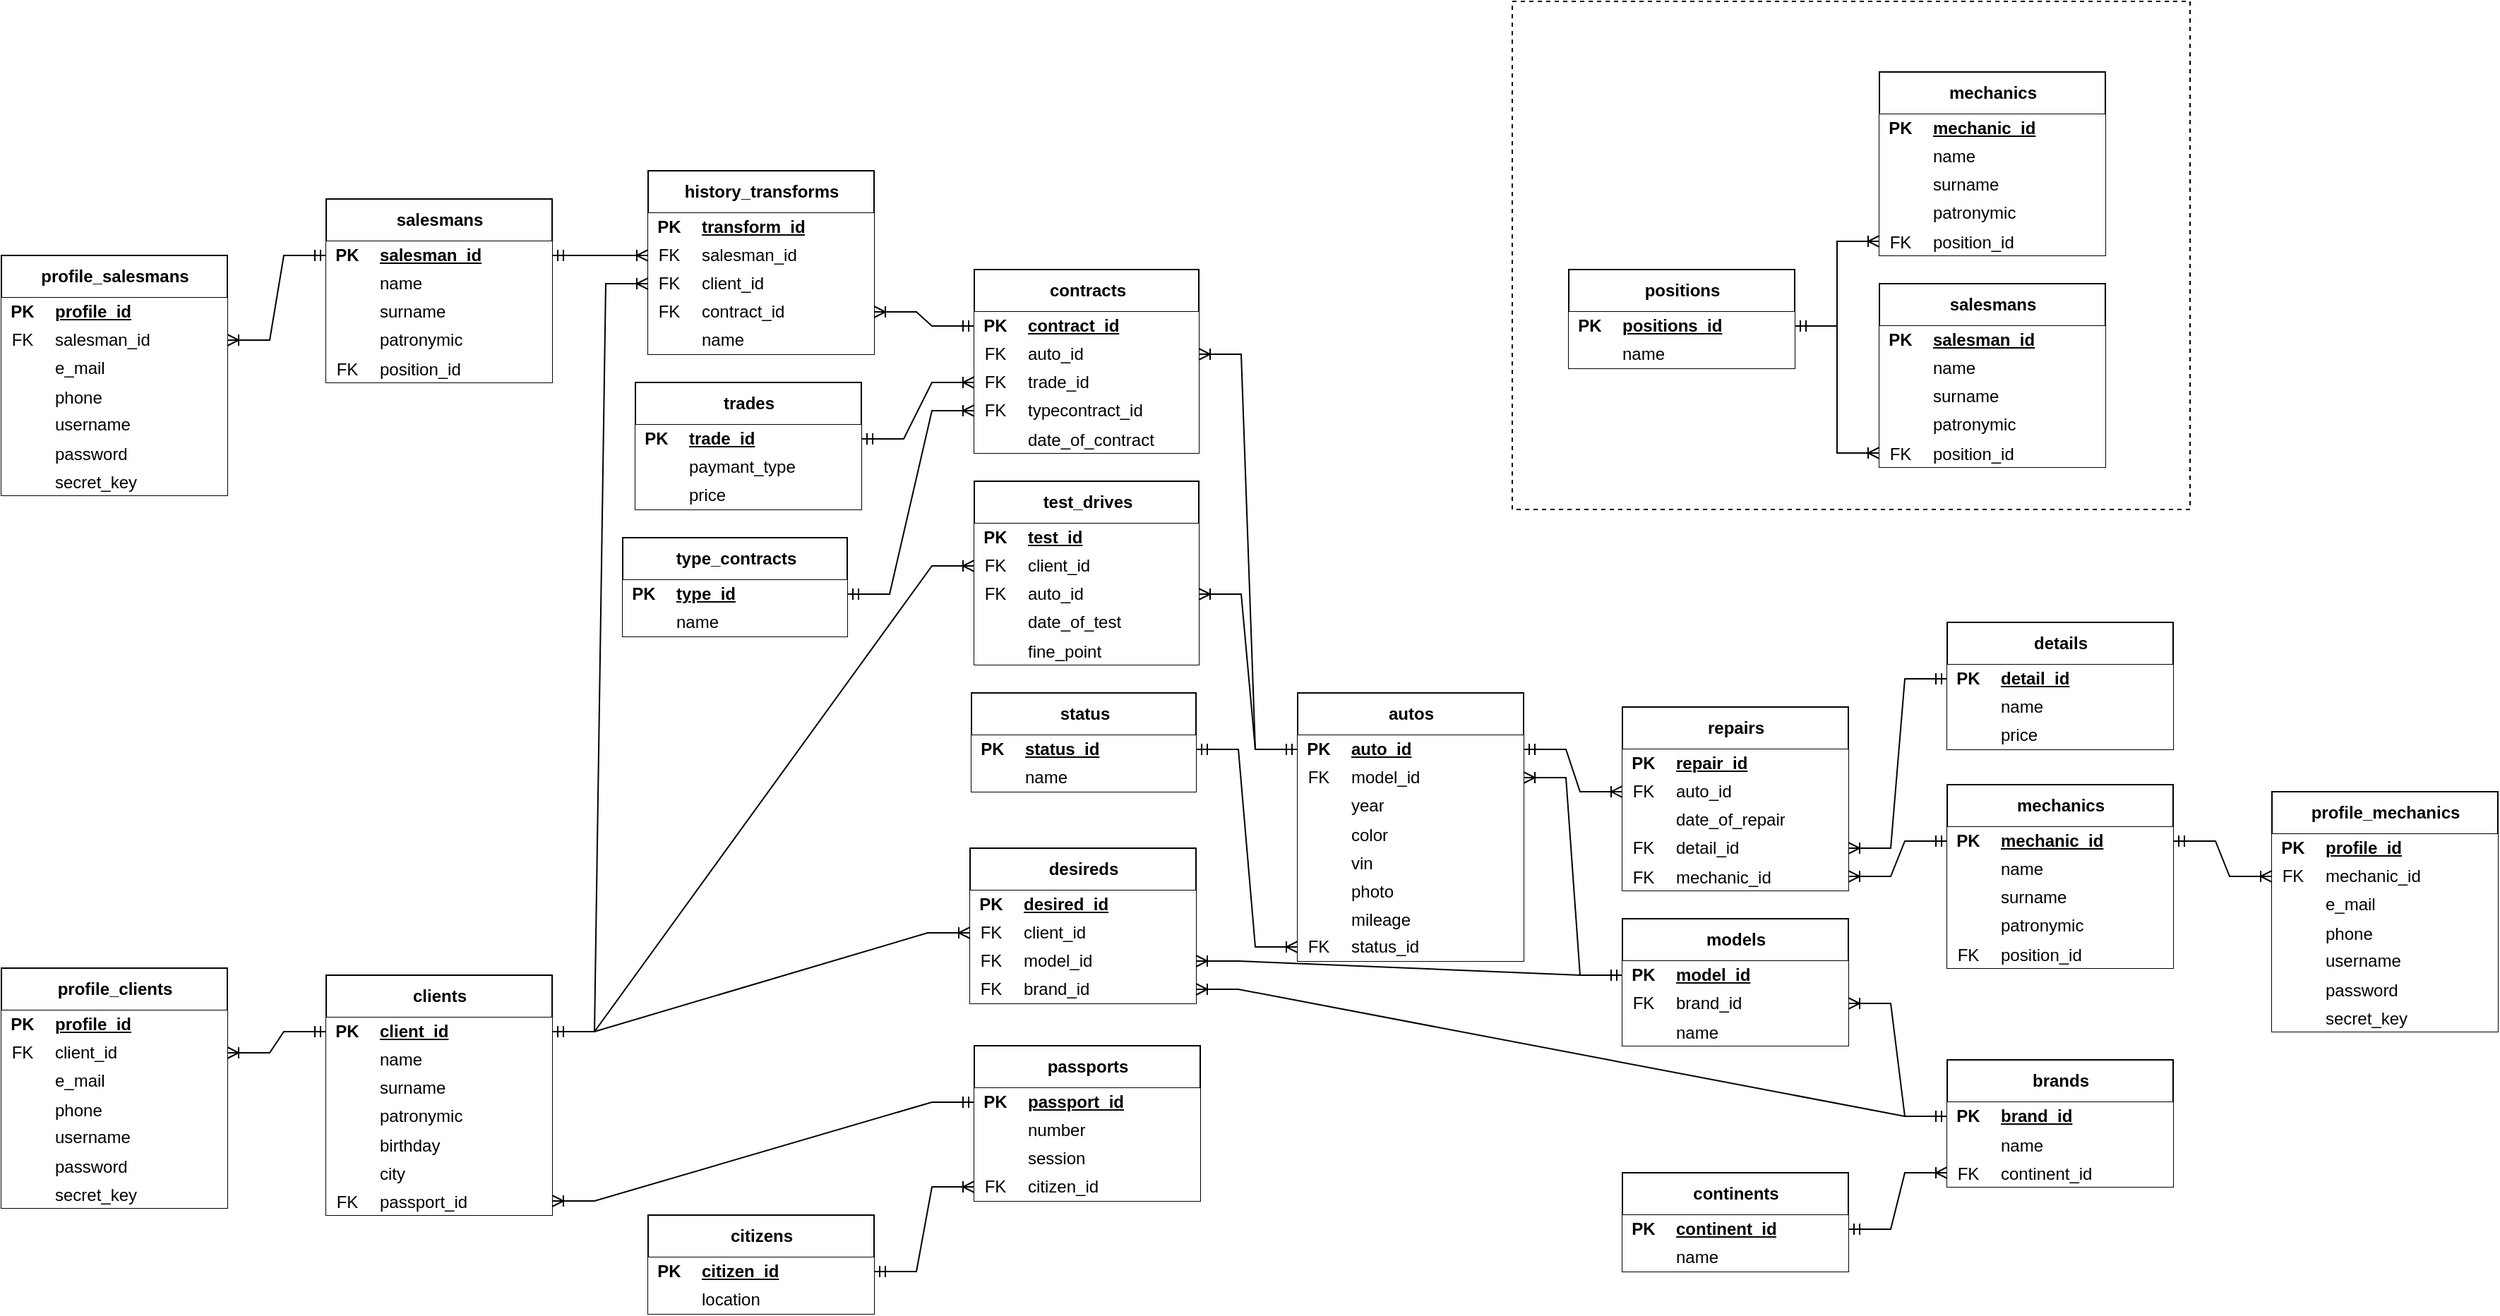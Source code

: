 <mxfile version="26.2.2" pages="2">
  <diagram id="R2lEEEUBdFMjLlhIrx00" name="Page-1">
    <mxGraphModel dx="338" dy="1801" grid="1" gridSize="10" guides="1" tooltips="1" connect="1" arrows="1" fold="1" page="1" pageScale="1" pageWidth="850" pageHeight="1100" math="0" shadow="0" extFonts="Permanent Marker^https://fonts.googleapis.com/css?family=Permanent+Marker">
      <root>
        <mxCell id="0" />
        <mxCell id="1" parent="0" />
        <mxCell id="1SWQnUJyD1yAY3jzeVoH-80" value="" style="rounded=0;whiteSpace=wrap;html=1;dashed=1;swimlaneLine=1;" vertex="1" parent="1">
          <mxGeometry x="2140" y="-480" width="480" height="360" as="geometry" />
        </mxCell>
        <mxCell id="1SWQnUJyD1yAY3jzeVoH-81" value="clients" style="shape=table;startSize=30;container=1;collapsible=1;childLayout=tableLayout;fixedRows=1;rowLines=0;fontStyle=1;align=center;resizeLast=1;html=1;swimlaneLine=1;" vertex="1" parent="1">
          <mxGeometry x="1300" y="210" width="160" height="170" as="geometry" />
        </mxCell>
        <mxCell id="1SWQnUJyD1yAY3jzeVoH-82" value="" style="shape=tableRow;horizontal=0;startSize=0;swimlaneHead=0;swimlaneBody=0;collapsible=0;dropTarget=0;points=[[0,0.5],[1,0.5]];portConstraint=eastwest;top=0;left=0;right=0;bottom=1;swimlaneLine=1;" vertex="1" parent="1SWQnUJyD1yAY3jzeVoH-81">
          <mxGeometry y="30" width="160" height="20" as="geometry" />
        </mxCell>
        <mxCell id="1SWQnUJyD1yAY3jzeVoH-83" value="PK" style="shape=partialRectangle;connectable=0;top=0;left=0;bottom=0;right=0;fontStyle=1;overflow=hidden;whiteSpace=wrap;html=1;swimlaneLine=1;" vertex="1" parent="1SWQnUJyD1yAY3jzeVoH-82">
          <mxGeometry width="30" height="20" as="geometry">
            <mxRectangle width="30" height="20" as="alternateBounds" />
          </mxGeometry>
        </mxCell>
        <mxCell id="1SWQnUJyD1yAY3jzeVoH-84" value="client_id" style="shape=partialRectangle;connectable=0;top=0;left=0;bottom=0;right=0;align=left;spacingLeft=6;fontStyle=5;overflow=hidden;whiteSpace=wrap;html=1;swimlaneLine=1;" vertex="1" parent="1SWQnUJyD1yAY3jzeVoH-82">
          <mxGeometry x="30" width="130" height="20" as="geometry">
            <mxRectangle width="130" height="20" as="alternateBounds" />
          </mxGeometry>
        </mxCell>
        <mxCell id="1SWQnUJyD1yAY3jzeVoH-85" value="" style="shape=tableRow;horizontal=0;startSize=0;swimlaneHead=0;swimlaneBody=0;collapsible=0;dropTarget=0;points=[[0,0.5],[1,0.5]];portConstraint=eastwest;top=0;left=0;right=0;bottom=0;swimlaneLine=1;" vertex="1" parent="1SWQnUJyD1yAY3jzeVoH-81">
          <mxGeometry y="50" width="160" height="20" as="geometry" />
        </mxCell>
        <mxCell id="1SWQnUJyD1yAY3jzeVoH-86" value="" style="shape=partialRectangle;connectable=0;top=0;left=0;bottom=0;right=0;editable=1;overflow=hidden;whiteSpace=wrap;html=1;swimlaneLine=1;" vertex="1" parent="1SWQnUJyD1yAY3jzeVoH-85">
          <mxGeometry width="30" height="20" as="geometry">
            <mxRectangle width="30" height="20" as="alternateBounds" />
          </mxGeometry>
        </mxCell>
        <mxCell id="1SWQnUJyD1yAY3jzeVoH-87" value="name" style="shape=partialRectangle;connectable=0;top=0;left=0;bottom=0;right=0;align=left;spacingLeft=6;overflow=hidden;whiteSpace=wrap;html=1;swimlaneLine=1;" vertex="1" parent="1SWQnUJyD1yAY3jzeVoH-85">
          <mxGeometry x="30" width="130" height="20" as="geometry">
            <mxRectangle width="130" height="20" as="alternateBounds" />
          </mxGeometry>
        </mxCell>
        <mxCell id="1SWQnUJyD1yAY3jzeVoH-88" value="" style="shape=tableRow;horizontal=0;startSize=0;swimlaneHead=0;swimlaneBody=0;collapsible=0;dropTarget=0;points=[[0,0.5],[1,0.5]];portConstraint=eastwest;top=0;left=0;right=0;bottom=0;swimlaneLine=1;" vertex="1" parent="1SWQnUJyD1yAY3jzeVoH-81">
          <mxGeometry y="70" width="160" height="20" as="geometry" />
        </mxCell>
        <mxCell id="1SWQnUJyD1yAY3jzeVoH-89" value="" style="shape=partialRectangle;connectable=0;top=0;left=0;bottom=0;right=0;editable=1;overflow=hidden;whiteSpace=wrap;html=1;swimlaneLine=1;" vertex="1" parent="1SWQnUJyD1yAY3jzeVoH-88">
          <mxGeometry width="30" height="20" as="geometry">
            <mxRectangle width="30" height="20" as="alternateBounds" />
          </mxGeometry>
        </mxCell>
        <mxCell id="1SWQnUJyD1yAY3jzeVoH-90" value="surname" style="shape=partialRectangle;connectable=0;top=0;left=0;bottom=0;right=0;align=left;spacingLeft=6;overflow=hidden;whiteSpace=wrap;html=1;swimlaneLine=1;" vertex="1" parent="1SWQnUJyD1yAY3jzeVoH-88">
          <mxGeometry x="30" width="130" height="20" as="geometry">
            <mxRectangle width="130" height="20" as="alternateBounds" />
          </mxGeometry>
        </mxCell>
        <mxCell id="1SWQnUJyD1yAY3jzeVoH-91" value="" style="shape=tableRow;horizontal=0;startSize=0;swimlaneHead=0;swimlaneBody=0;collapsible=0;dropTarget=0;points=[[0,0.5],[1,0.5]];portConstraint=eastwest;top=0;left=0;right=0;bottom=0;swimlaneLine=1;" vertex="1" parent="1SWQnUJyD1yAY3jzeVoH-81">
          <mxGeometry y="90" width="160" height="20" as="geometry" />
        </mxCell>
        <mxCell id="1SWQnUJyD1yAY3jzeVoH-92" value="" style="shape=partialRectangle;connectable=0;top=0;left=0;bottom=0;right=0;editable=1;overflow=hidden;whiteSpace=wrap;html=1;swimlaneLine=1;" vertex="1" parent="1SWQnUJyD1yAY3jzeVoH-91">
          <mxGeometry width="30" height="20" as="geometry">
            <mxRectangle width="30" height="20" as="alternateBounds" />
          </mxGeometry>
        </mxCell>
        <mxCell id="1SWQnUJyD1yAY3jzeVoH-93" value="patronymic" style="shape=partialRectangle;connectable=0;top=0;left=0;bottom=0;right=0;align=left;spacingLeft=6;overflow=hidden;whiteSpace=wrap;html=1;swimlaneLine=1;" vertex="1" parent="1SWQnUJyD1yAY3jzeVoH-91">
          <mxGeometry x="30" width="130" height="20" as="geometry">
            <mxRectangle width="130" height="20" as="alternateBounds" />
          </mxGeometry>
        </mxCell>
        <mxCell id="1SWQnUJyD1yAY3jzeVoH-94" value="" style="shape=tableRow;horizontal=0;startSize=0;swimlaneHead=0;swimlaneBody=0;collapsible=0;dropTarget=0;points=[[0,0.5],[1,0.5]];portConstraint=eastwest;top=0;left=0;right=0;bottom=0;swimlaneLine=1;" vertex="1" parent="1SWQnUJyD1yAY3jzeVoH-81">
          <mxGeometry y="110" width="160" height="20" as="geometry" />
        </mxCell>
        <mxCell id="1SWQnUJyD1yAY3jzeVoH-95" value="" style="shape=partialRectangle;connectable=0;top=0;left=0;bottom=0;right=0;editable=1;overflow=hidden;swimlaneLine=1;" vertex="1" parent="1SWQnUJyD1yAY3jzeVoH-94">
          <mxGeometry width="30" height="20" as="geometry">
            <mxRectangle width="30" height="20" as="alternateBounds" />
          </mxGeometry>
        </mxCell>
        <mxCell id="1SWQnUJyD1yAY3jzeVoH-96" value="birthday" style="shape=partialRectangle;connectable=0;top=0;left=0;bottom=0;right=0;align=left;spacingLeft=6;overflow=hidden;swimlaneLine=1;" vertex="1" parent="1SWQnUJyD1yAY3jzeVoH-94">
          <mxGeometry x="30" width="130" height="20" as="geometry">
            <mxRectangle width="130" height="20" as="alternateBounds" />
          </mxGeometry>
        </mxCell>
        <mxCell id="1SWQnUJyD1yAY3jzeVoH-97" value="" style="shape=tableRow;horizontal=0;startSize=0;swimlaneHead=0;swimlaneBody=0;collapsible=0;dropTarget=0;points=[[0,0.5],[1,0.5]];portConstraint=eastwest;top=0;left=0;right=0;bottom=0;swimlaneLine=1;" vertex="1" parent="1SWQnUJyD1yAY3jzeVoH-81">
          <mxGeometry y="130" width="160" height="20" as="geometry" />
        </mxCell>
        <mxCell id="1SWQnUJyD1yAY3jzeVoH-98" value="" style="shape=partialRectangle;connectable=0;top=0;left=0;bottom=0;right=0;editable=1;overflow=hidden;swimlaneLine=1;" vertex="1" parent="1SWQnUJyD1yAY3jzeVoH-97">
          <mxGeometry width="30" height="20" as="geometry">
            <mxRectangle width="30" height="20" as="alternateBounds" />
          </mxGeometry>
        </mxCell>
        <mxCell id="1SWQnUJyD1yAY3jzeVoH-99" value="city" style="shape=partialRectangle;connectable=0;top=0;left=0;bottom=0;right=0;align=left;spacingLeft=6;overflow=hidden;swimlaneLine=1;" vertex="1" parent="1SWQnUJyD1yAY3jzeVoH-97">
          <mxGeometry x="30" width="130" height="20" as="geometry">
            <mxRectangle width="130" height="20" as="alternateBounds" />
          </mxGeometry>
        </mxCell>
        <mxCell id="1SWQnUJyD1yAY3jzeVoH-100" value="" style="shape=tableRow;horizontal=0;startSize=0;swimlaneHead=0;swimlaneBody=0;collapsible=0;dropTarget=0;points=[[0,0.5],[1,0.5]];portConstraint=eastwest;top=0;left=0;right=0;bottom=0;swimlaneLine=1;" vertex="1" parent="1SWQnUJyD1yAY3jzeVoH-81">
          <mxGeometry y="150" width="160" height="20" as="geometry" />
        </mxCell>
        <mxCell id="1SWQnUJyD1yAY3jzeVoH-101" value="FK" style="shape=partialRectangle;connectable=0;top=0;left=0;bottom=0;right=0;editable=1;overflow=hidden;swimlaneLine=1;" vertex="1" parent="1SWQnUJyD1yAY3jzeVoH-100">
          <mxGeometry width="30" height="20" as="geometry">
            <mxRectangle width="30" height="20" as="alternateBounds" />
          </mxGeometry>
        </mxCell>
        <mxCell id="1SWQnUJyD1yAY3jzeVoH-102" value="passport_id" style="shape=partialRectangle;connectable=0;top=0;left=0;bottom=0;right=0;align=left;spacingLeft=6;overflow=hidden;swimlaneLine=1;" vertex="1" parent="1SWQnUJyD1yAY3jzeVoH-100">
          <mxGeometry x="30" width="130" height="20" as="geometry">
            <mxRectangle width="130" height="20" as="alternateBounds" />
          </mxGeometry>
        </mxCell>
        <mxCell id="1SWQnUJyD1yAY3jzeVoH-103" value="passports" style="shape=table;startSize=30;container=1;collapsible=1;childLayout=tableLayout;fixedRows=1;rowLines=0;fontStyle=1;align=center;resizeLast=1;html=1;swimlaneLine=1;" vertex="1" parent="1">
          <mxGeometry x="1759" y="260" width="160" height="110" as="geometry">
            <mxRectangle x="1481" y="260" width="90" height="30" as="alternateBounds" />
          </mxGeometry>
        </mxCell>
        <mxCell id="1SWQnUJyD1yAY3jzeVoH-104" value="" style="shape=tableRow;horizontal=0;startSize=0;swimlaneHead=0;swimlaneBody=0;collapsible=0;dropTarget=0;points=[[0,0.5],[1,0.5]];portConstraint=eastwest;top=0;left=0;right=0;bottom=1;swimlaneLine=1;" vertex="1" parent="1SWQnUJyD1yAY3jzeVoH-103">
          <mxGeometry y="30" width="160" height="20" as="geometry" />
        </mxCell>
        <mxCell id="1SWQnUJyD1yAY3jzeVoH-105" value="PK" style="shape=partialRectangle;connectable=0;top=0;left=0;bottom=0;right=0;fontStyle=1;overflow=hidden;whiteSpace=wrap;html=1;swimlaneLine=1;" vertex="1" parent="1SWQnUJyD1yAY3jzeVoH-104">
          <mxGeometry width="30" height="20" as="geometry">
            <mxRectangle width="30" height="20" as="alternateBounds" />
          </mxGeometry>
        </mxCell>
        <mxCell id="1SWQnUJyD1yAY3jzeVoH-106" value="passport_id" style="shape=partialRectangle;connectable=0;top=0;left=0;bottom=0;right=0;align=left;spacingLeft=6;fontStyle=5;overflow=hidden;whiteSpace=wrap;html=1;swimlaneLine=1;" vertex="1" parent="1SWQnUJyD1yAY3jzeVoH-104">
          <mxGeometry x="30" width="130" height="20" as="geometry">
            <mxRectangle width="130" height="20" as="alternateBounds" />
          </mxGeometry>
        </mxCell>
        <mxCell id="1SWQnUJyD1yAY3jzeVoH-107" value="" style="shape=tableRow;horizontal=0;startSize=0;swimlaneHead=0;swimlaneBody=0;collapsible=0;dropTarget=0;points=[[0,0.5],[1,0.5]];portConstraint=eastwest;top=0;left=0;right=0;bottom=0;swimlaneLine=1;" vertex="1" parent="1SWQnUJyD1yAY3jzeVoH-103">
          <mxGeometry y="50" width="160" height="20" as="geometry" />
        </mxCell>
        <mxCell id="1SWQnUJyD1yAY3jzeVoH-108" value="" style="shape=partialRectangle;connectable=0;top=0;left=0;bottom=0;right=0;editable=1;overflow=hidden;whiteSpace=wrap;html=1;swimlaneLine=1;" vertex="1" parent="1SWQnUJyD1yAY3jzeVoH-107">
          <mxGeometry width="30" height="20" as="geometry">
            <mxRectangle width="30" height="20" as="alternateBounds" />
          </mxGeometry>
        </mxCell>
        <mxCell id="1SWQnUJyD1yAY3jzeVoH-109" value="number" style="shape=partialRectangle;connectable=0;top=0;left=0;bottom=0;right=0;align=left;spacingLeft=6;overflow=hidden;whiteSpace=wrap;html=1;swimlaneLine=1;" vertex="1" parent="1SWQnUJyD1yAY3jzeVoH-107">
          <mxGeometry x="30" width="130" height="20" as="geometry">
            <mxRectangle width="130" height="20" as="alternateBounds" />
          </mxGeometry>
        </mxCell>
        <mxCell id="1SWQnUJyD1yAY3jzeVoH-110" value="" style="shape=tableRow;horizontal=0;startSize=0;swimlaneHead=0;swimlaneBody=0;collapsible=0;dropTarget=0;points=[[0,0.5],[1,0.5]];portConstraint=eastwest;top=0;left=0;right=0;bottom=0;swimlaneLine=1;" vertex="1" parent="1SWQnUJyD1yAY3jzeVoH-103">
          <mxGeometry y="70" width="160" height="20" as="geometry" />
        </mxCell>
        <mxCell id="1SWQnUJyD1yAY3jzeVoH-111" value="" style="shape=partialRectangle;connectable=0;top=0;left=0;bottom=0;right=0;editable=1;overflow=hidden;whiteSpace=wrap;html=1;swimlaneLine=1;" vertex="1" parent="1SWQnUJyD1yAY3jzeVoH-110">
          <mxGeometry width="30" height="20" as="geometry">
            <mxRectangle width="30" height="20" as="alternateBounds" />
          </mxGeometry>
        </mxCell>
        <mxCell id="1SWQnUJyD1yAY3jzeVoH-112" value="session" style="shape=partialRectangle;connectable=0;top=0;left=0;bottom=0;right=0;align=left;spacingLeft=6;overflow=hidden;whiteSpace=wrap;html=1;swimlaneLine=1;" vertex="1" parent="1SWQnUJyD1yAY3jzeVoH-110">
          <mxGeometry x="30" width="130" height="20" as="geometry">
            <mxRectangle width="130" height="20" as="alternateBounds" />
          </mxGeometry>
        </mxCell>
        <mxCell id="1SWQnUJyD1yAY3jzeVoH-113" value="" style="shape=tableRow;horizontal=0;startSize=0;swimlaneHead=0;swimlaneBody=0;collapsible=0;dropTarget=0;points=[[0,0.5],[1,0.5]];portConstraint=eastwest;top=0;left=0;right=0;bottom=0;swimlaneLine=1;" vertex="1" parent="1SWQnUJyD1yAY3jzeVoH-103">
          <mxGeometry y="90" width="160" height="20" as="geometry" />
        </mxCell>
        <mxCell id="1SWQnUJyD1yAY3jzeVoH-114" value="FK" style="shape=partialRectangle;connectable=0;top=0;left=0;bottom=0;right=0;editable=1;overflow=hidden;whiteSpace=wrap;html=1;swimlaneLine=1;" vertex="1" parent="1SWQnUJyD1yAY3jzeVoH-113">
          <mxGeometry width="30" height="20" as="geometry">
            <mxRectangle width="30" height="20" as="alternateBounds" />
          </mxGeometry>
        </mxCell>
        <mxCell id="1SWQnUJyD1yAY3jzeVoH-115" value="citizen_id" style="shape=partialRectangle;connectable=0;top=0;left=0;bottom=0;right=0;align=left;spacingLeft=6;overflow=hidden;whiteSpace=wrap;html=1;swimlaneLine=1;" vertex="1" parent="1SWQnUJyD1yAY3jzeVoH-113">
          <mxGeometry x="30" width="130" height="20" as="geometry">
            <mxRectangle width="130" height="20" as="alternateBounds" />
          </mxGeometry>
        </mxCell>
        <mxCell id="1SWQnUJyD1yAY3jzeVoH-116" value="" style="edgeStyle=entityRelationEdgeStyle;fontSize=12;html=1;endArrow=ERoneToMany;rounded=0;entryX=1;entryY=0.5;entryDx=0;entryDy=0;startArrow=ERmandOne;startFill=0;exitX=0;exitY=0.5;exitDx=0;exitDy=0;swimlaneLine=1;" edge="1" parent="1" source="1SWQnUJyD1yAY3jzeVoH-104" target="1SWQnUJyD1yAY3jzeVoH-100">
          <mxGeometry width="100" height="100" relative="1" as="geometry">
            <mxPoint x="1769" y="429" as="sourcePoint" />
            <mxPoint x="1709" y="429" as="targetPoint" />
          </mxGeometry>
        </mxCell>
        <mxCell id="1SWQnUJyD1yAY3jzeVoH-117" value="citizens" style="shape=table;startSize=30;container=1;collapsible=1;childLayout=tableLayout;fixedRows=1;rowLines=0;fontStyle=1;align=center;resizeLast=1;html=1;swimlaneLine=1;" vertex="1" parent="1">
          <mxGeometry x="1528" y="380" width="160" height="70" as="geometry">
            <mxRectangle x="1241" y="320" width="80" height="30" as="alternateBounds" />
          </mxGeometry>
        </mxCell>
        <mxCell id="1SWQnUJyD1yAY3jzeVoH-118" value="" style="shape=tableRow;horizontal=0;startSize=0;swimlaneHead=0;swimlaneBody=0;collapsible=0;dropTarget=0;points=[[0,0.5],[1,0.5]];portConstraint=eastwest;top=0;left=0;right=0;bottom=1;swimlaneLine=1;" vertex="1" parent="1SWQnUJyD1yAY3jzeVoH-117">
          <mxGeometry y="30" width="160" height="20" as="geometry" />
        </mxCell>
        <mxCell id="1SWQnUJyD1yAY3jzeVoH-119" value="PK" style="shape=partialRectangle;connectable=0;top=0;left=0;bottom=0;right=0;fontStyle=1;overflow=hidden;whiteSpace=wrap;html=1;swimlaneLine=1;" vertex="1" parent="1SWQnUJyD1yAY3jzeVoH-118">
          <mxGeometry width="30" height="20" as="geometry">
            <mxRectangle width="30" height="20" as="alternateBounds" />
          </mxGeometry>
        </mxCell>
        <mxCell id="1SWQnUJyD1yAY3jzeVoH-120" value="citizen_id" style="shape=partialRectangle;connectable=0;top=0;left=0;bottom=0;right=0;align=left;spacingLeft=6;fontStyle=5;overflow=hidden;whiteSpace=wrap;html=1;swimlaneLine=1;" vertex="1" parent="1SWQnUJyD1yAY3jzeVoH-118">
          <mxGeometry x="30" width="130" height="20" as="geometry">
            <mxRectangle width="130" height="20" as="alternateBounds" />
          </mxGeometry>
        </mxCell>
        <mxCell id="1SWQnUJyD1yAY3jzeVoH-121" value="" style="shape=tableRow;horizontal=0;startSize=0;swimlaneHead=0;swimlaneBody=0;collapsible=0;dropTarget=0;points=[[0,0.5],[1,0.5]];portConstraint=eastwest;top=0;left=0;right=0;bottom=0;swimlaneLine=1;" vertex="1" parent="1SWQnUJyD1yAY3jzeVoH-117">
          <mxGeometry y="50" width="160" height="20" as="geometry" />
        </mxCell>
        <mxCell id="1SWQnUJyD1yAY3jzeVoH-122" value="" style="shape=partialRectangle;connectable=0;top=0;left=0;bottom=0;right=0;editable=1;overflow=hidden;whiteSpace=wrap;html=1;swimlaneLine=1;" vertex="1" parent="1SWQnUJyD1yAY3jzeVoH-121">
          <mxGeometry width="30" height="20" as="geometry">
            <mxRectangle width="30" height="20" as="alternateBounds" />
          </mxGeometry>
        </mxCell>
        <mxCell id="1SWQnUJyD1yAY3jzeVoH-123" value="location" style="shape=partialRectangle;connectable=0;top=0;left=0;bottom=0;right=0;align=left;spacingLeft=6;overflow=hidden;whiteSpace=wrap;html=1;swimlaneLine=1;" vertex="1" parent="1SWQnUJyD1yAY3jzeVoH-121">
          <mxGeometry x="30" width="130" height="20" as="geometry">
            <mxRectangle width="130" height="20" as="alternateBounds" />
          </mxGeometry>
        </mxCell>
        <mxCell id="1SWQnUJyD1yAY3jzeVoH-124" value="" style="edgeStyle=entityRelationEdgeStyle;fontSize=12;html=1;endArrow=ERoneToMany;rounded=0;entryX=0;entryY=0.5;entryDx=0;entryDy=0;startArrow=ERmandOne;startFill=0;exitX=1;exitY=0.5;exitDx=0;exitDy=0;swimlaneLine=1;" edge="1" parent="1" source="1SWQnUJyD1yAY3jzeVoH-118" target="1SWQnUJyD1yAY3jzeVoH-113">
          <mxGeometry width="100" height="100" relative="1" as="geometry">
            <mxPoint x="1799" y="410" as="sourcePoint" />
            <mxPoint x="1739" y="390" as="targetPoint" />
          </mxGeometry>
        </mxCell>
        <mxCell id="1SWQnUJyD1yAY3jzeVoH-125" value="profile_clients" style="shape=table;startSize=30;container=1;collapsible=1;childLayout=tableLayout;fixedRows=1;rowLines=0;fontStyle=1;align=center;resizeLast=1;html=1;swimlaneLine=1;" vertex="1" parent="1">
          <mxGeometry x="1070" y="205" width="160" height="170" as="geometry" />
        </mxCell>
        <mxCell id="1SWQnUJyD1yAY3jzeVoH-126" value="" style="shape=tableRow;horizontal=0;startSize=0;swimlaneHead=0;swimlaneBody=0;collapsible=0;dropTarget=0;points=[[0,0.5],[1,0.5]];portConstraint=eastwest;top=0;left=0;right=0;bottom=1;swimlaneLine=1;" vertex="1" parent="1SWQnUJyD1yAY3jzeVoH-125">
          <mxGeometry y="30" width="160" height="20" as="geometry" />
        </mxCell>
        <mxCell id="1SWQnUJyD1yAY3jzeVoH-127" value="PK" style="shape=partialRectangle;connectable=0;top=0;left=0;bottom=0;right=0;fontStyle=1;overflow=hidden;whiteSpace=wrap;html=1;swimlaneLine=1;" vertex="1" parent="1SWQnUJyD1yAY3jzeVoH-126">
          <mxGeometry width="30" height="20" as="geometry">
            <mxRectangle width="30" height="20" as="alternateBounds" />
          </mxGeometry>
        </mxCell>
        <mxCell id="1SWQnUJyD1yAY3jzeVoH-128" value="profile_id" style="shape=partialRectangle;connectable=0;top=0;left=0;bottom=0;right=0;align=left;spacingLeft=6;fontStyle=5;overflow=hidden;whiteSpace=wrap;html=1;swimlaneLine=1;" vertex="1" parent="1SWQnUJyD1yAY3jzeVoH-126">
          <mxGeometry x="30" width="130" height="20" as="geometry">
            <mxRectangle width="130" height="20" as="alternateBounds" />
          </mxGeometry>
        </mxCell>
        <mxCell id="1SWQnUJyD1yAY3jzeVoH-129" value="" style="shape=tableRow;horizontal=0;startSize=0;swimlaneHead=0;swimlaneBody=0;collapsible=0;dropTarget=0;points=[[0,0.5],[1,0.5]];portConstraint=eastwest;top=0;left=0;right=0;bottom=0;swimlaneLine=1;" vertex="1" parent="1SWQnUJyD1yAY3jzeVoH-125">
          <mxGeometry y="50" width="160" height="20" as="geometry" />
        </mxCell>
        <mxCell id="1SWQnUJyD1yAY3jzeVoH-130" value="FK" style="shape=partialRectangle;connectable=0;top=0;left=0;bottom=0;right=0;editable=1;overflow=hidden;whiteSpace=wrap;html=1;swimlaneLine=1;" vertex="1" parent="1SWQnUJyD1yAY3jzeVoH-129">
          <mxGeometry width="30" height="20" as="geometry">
            <mxRectangle width="30" height="20" as="alternateBounds" />
          </mxGeometry>
        </mxCell>
        <mxCell id="1SWQnUJyD1yAY3jzeVoH-131" value="client_id" style="shape=partialRectangle;connectable=0;top=0;left=0;bottom=0;right=0;align=left;spacingLeft=6;overflow=hidden;whiteSpace=wrap;html=1;swimlaneLine=1;" vertex="1" parent="1SWQnUJyD1yAY3jzeVoH-129">
          <mxGeometry x="30" width="130" height="20" as="geometry">
            <mxRectangle width="130" height="20" as="alternateBounds" />
          </mxGeometry>
        </mxCell>
        <mxCell id="1SWQnUJyD1yAY3jzeVoH-132" value="" style="shape=tableRow;horizontal=0;startSize=0;swimlaneHead=0;swimlaneBody=0;collapsible=0;dropTarget=0;points=[[0,0.5],[1,0.5]];portConstraint=eastwest;top=0;left=0;right=0;bottom=0;swimlaneLine=1;" vertex="1" parent="1SWQnUJyD1yAY3jzeVoH-125">
          <mxGeometry y="70" width="160" height="20" as="geometry" />
        </mxCell>
        <mxCell id="1SWQnUJyD1yAY3jzeVoH-133" value="" style="shape=partialRectangle;connectable=0;top=0;left=0;bottom=0;right=0;editable=1;overflow=hidden;whiteSpace=wrap;html=1;swimlaneLine=1;" vertex="1" parent="1SWQnUJyD1yAY3jzeVoH-132">
          <mxGeometry width="30" height="20" as="geometry">
            <mxRectangle width="30" height="20" as="alternateBounds" />
          </mxGeometry>
        </mxCell>
        <mxCell id="1SWQnUJyD1yAY3jzeVoH-134" value="e_mail" style="shape=partialRectangle;connectable=0;top=0;left=0;bottom=0;right=0;align=left;spacingLeft=6;overflow=hidden;whiteSpace=wrap;html=1;swimlaneLine=1;" vertex="1" parent="1SWQnUJyD1yAY3jzeVoH-132">
          <mxGeometry x="30" width="130" height="20" as="geometry">
            <mxRectangle width="130" height="20" as="alternateBounds" />
          </mxGeometry>
        </mxCell>
        <mxCell id="1SWQnUJyD1yAY3jzeVoH-135" value="" style="shape=tableRow;horizontal=0;startSize=0;swimlaneHead=0;swimlaneBody=0;collapsible=0;dropTarget=0;points=[[0,0.5],[1,0.5]];portConstraint=eastwest;top=0;left=0;right=0;bottom=0;swimlaneLine=1;" vertex="1" parent="1SWQnUJyD1yAY3jzeVoH-125">
          <mxGeometry y="90" width="160" height="20" as="geometry" />
        </mxCell>
        <mxCell id="1SWQnUJyD1yAY3jzeVoH-136" value="" style="shape=partialRectangle;connectable=0;top=0;left=0;bottom=0;right=0;editable=1;overflow=hidden;swimlaneLine=1;" vertex="1" parent="1SWQnUJyD1yAY3jzeVoH-135">
          <mxGeometry width="30" height="20" as="geometry">
            <mxRectangle width="30" height="20" as="alternateBounds" />
          </mxGeometry>
        </mxCell>
        <mxCell id="1SWQnUJyD1yAY3jzeVoH-137" value="phone" style="shape=partialRectangle;connectable=0;top=0;left=0;bottom=0;right=0;align=left;spacingLeft=6;overflow=hidden;swimlaneLine=1;" vertex="1" parent="1SWQnUJyD1yAY3jzeVoH-135">
          <mxGeometry x="30" width="130" height="20" as="geometry">
            <mxRectangle width="130" height="20" as="alternateBounds" />
          </mxGeometry>
        </mxCell>
        <mxCell id="1SWQnUJyD1yAY3jzeVoH-138" value="" style="shape=tableRow;horizontal=0;startSize=0;swimlaneHead=0;swimlaneBody=0;collapsible=0;dropTarget=0;points=[[0,0.5],[1,0.5]];portConstraint=eastwest;top=0;left=0;right=0;bottom=0;swimlaneLine=1;" vertex="1" parent="1SWQnUJyD1yAY3jzeVoH-125">
          <mxGeometry y="110" width="160" height="20" as="geometry" />
        </mxCell>
        <mxCell id="1SWQnUJyD1yAY3jzeVoH-139" value="" style="shape=partialRectangle;connectable=0;top=0;left=0;bottom=0;right=0;editable=1;overflow=hidden;whiteSpace=wrap;html=1;swimlaneLine=1;" vertex="1" parent="1SWQnUJyD1yAY3jzeVoH-138">
          <mxGeometry width="30" height="20" as="geometry">
            <mxRectangle width="30" height="20" as="alternateBounds" />
          </mxGeometry>
        </mxCell>
        <mxCell id="1SWQnUJyD1yAY3jzeVoH-140" value="username" style="shape=partialRectangle;connectable=0;top=0;left=0;bottom=0;right=0;align=left;spacingLeft=6;overflow=hidden;whiteSpace=wrap;html=1;swimlaneLine=1;" vertex="1" parent="1SWQnUJyD1yAY3jzeVoH-138">
          <mxGeometry x="30" width="130" height="20" as="geometry">
            <mxRectangle width="130" height="20" as="alternateBounds" />
          </mxGeometry>
        </mxCell>
        <mxCell id="1SWQnUJyD1yAY3jzeVoH-141" value="" style="shape=tableRow;horizontal=0;startSize=0;swimlaneHead=0;swimlaneBody=0;collapsible=0;dropTarget=0;points=[[0,0.5],[1,0.5]];portConstraint=eastwest;top=0;left=0;right=0;bottom=0;swimlaneLine=1;" vertex="1" parent="1SWQnUJyD1yAY3jzeVoH-125">
          <mxGeometry y="130" width="160" height="20" as="geometry" />
        </mxCell>
        <mxCell id="1SWQnUJyD1yAY3jzeVoH-142" value="" style="shape=partialRectangle;connectable=0;top=0;left=0;bottom=0;right=0;editable=1;overflow=hidden;swimlaneLine=1;" vertex="1" parent="1SWQnUJyD1yAY3jzeVoH-141">
          <mxGeometry width="30" height="20" as="geometry">
            <mxRectangle width="30" height="20" as="alternateBounds" />
          </mxGeometry>
        </mxCell>
        <mxCell id="1SWQnUJyD1yAY3jzeVoH-143" value="password" style="shape=partialRectangle;connectable=0;top=0;left=0;bottom=0;right=0;align=left;spacingLeft=6;overflow=hidden;swimlaneLine=1;" vertex="1" parent="1SWQnUJyD1yAY3jzeVoH-141">
          <mxGeometry x="30" width="130" height="20" as="geometry">
            <mxRectangle width="130" height="20" as="alternateBounds" />
          </mxGeometry>
        </mxCell>
        <mxCell id="1SWQnUJyD1yAY3jzeVoH-144" value="" style="shape=tableRow;horizontal=0;startSize=0;swimlaneHead=0;swimlaneBody=0;collapsible=0;dropTarget=0;points=[[0,0.5],[1,0.5]];portConstraint=eastwest;top=0;left=0;right=0;bottom=0;swimlaneLine=1;" vertex="1" parent="1SWQnUJyD1yAY3jzeVoH-125">
          <mxGeometry y="150" width="160" height="20" as="geometry" />
        </mxCell>
        <mxCell id="1SWQnUJyD1yAY3jzeVoH-145" value="" style="shape=partialRectangle;connectable=0;top=0;left=0;bottom=0;right=0;editable=1;overflow=hidden;swimlaneLine=1;" vertex="1" parent="1SWQnUJyD1yAY3jzeVoH-144">
          <mxGeometry width="30" height="20" as="geometry">
            <mxRectangle width="30" height="20" as="alternateBounds" />
          </mxGeometry>
        </mxCell>
        <mxCell id="1SWQnUJyD1yAY3jzeVoH-146" value="secret_key" style="shape=partialRectangle;connectable=0;top=0;left=0;bottom=0;right=0;align=left;spacingLeft=6;overflow=hidden;swimlaneLine=1;" vertex="1" parent="1SWQnUJyD1yAY3jzeVoH-144">
          <mxGeometry x="30" width="130" height="20" as="geometry">
            <mxRectangle width="130" height="20" as="alternateBounds" />
          </mxGeometry>
        </mxCell>
        <mxCell id="1SWQnUJyD1yAY3jzeVoH-147" value="" style="edgeStyle=entityRelationEdgeStyle;fontSize=12;html=1;endArrow=ERoneToMany;rounded=0;entryX=1;entryY=0.5;entryDx=0;entryDy=0;startArrow=ERmandOne;startFill=0;exitX=0;exitY=0.5;exitDx=0;exitDy=0;swimlaneLine=1;" edge="1" parent="1" source="1SWQnUJyD1yAY3jzeVoH-82" target="1SWQnUJyD1yAY3jzeVoH-129">
          <mxGeometry width="100" height="100" relative="1" as="geometry">
            <mxPoint x="1430" y="485" as="sourcePoint" />
            <mxPoint x="1390" y="485" as="targetPoint" />
            <Array as="points">
              <mxPoint x="1300" y="635" />
              <mxPoint x="1380" y="655" />
            </Array>
          </mxGeometry>
        </mxCell>
        <mxCell id="1SWQnUJyD1yAY3jzeVoH-148" value="test_drives" style="shape=table;startSize=30;container=1;collapsible=1;childLayout=tableLayout;fixedRows=1;rowLines=0;fontStyle=1;align=center;resizeLast=1;html=1;swimlaneLine=1;" vertex="1" parent="1">
          <mxGeometry x="1759" y="-140" width="159" height="130" as="geometry" />
        </mxCell>
        <mxCell id="1SWQnUJyD1yAY3jzeVoH-149" value="" style="shape=tableRow;horizontal=0;startSize=0;swimlaneHead=0;swimlaneBody=0;collapsible=0;dropTarget=0;points=[[0,0.5],[1,0.5]];portConstraint=eastwest;top=0;left=0;right=0;bottom=1;swimlaneLine=1;" vertex="1" parent="1SWQnUJyD1yAY3jzeVoH-148">
          <mxGeometry y="30" width="159" height="20" as="geometry" />
        </mxCell>
        <mxCell id="1SWQnUJyD1yAY3jzeVoH-150" value="PK" style="shape=partialRectangle;connectable=0;top=0;left=0;bottom=0;right=0;fontStyle=1;overflow=hidden;whiteSpace=wrap;html=1;swimlaneLine=1;" vertex="1" parent="1SWQnUJyD1yAY3jzeVoH-149">
          <mxGeometry width="30" height="20" as="geometry">
            <mxRectangle width="30" height="20" as="alternateBounds" />
          </mxGeometry>
        </mxCell>
        <mxCell id="1SWQnUJyD1yAY3jzeVoH-151" value="test_id" style="shape=partialRectangle;connectable=0;top=0;left=0;bottom=0;right=0;align=left;spacingLeft=6;fontStyle=5;overflow=hidden;whiteSpace=wrap;html=1;swimlaneLine=1;" vertex="1" parent="1SWQnUJyD1yAY3jzeVoH-149">
          <mxGeometry x="30" width="129" height="20" as="geometry">
            <mxRectangle width="129" height="20" as="alternateBounds" />
          </mxGeometry>
        </mxCell>
        <mxCell id="1SWQnUJyD1yAY3jzeVoH-152" value="" style="shape=tableRow;horizontal=0;startSize=0;swimlaneHead=0;swimlaneBody=0;collapsible=0;dropTarget=0;points=[[0,0.5],[1,0.5]];portConstraint=eastwest;top=0;left=0;right=0;bottom=0;swimlaneLine=1;" vertex="1" parent="1SWQnUJyD1yAY3jzeVoH-148">
          <mxGeometry y="50" width="159" height="20" as="geometry" />
        </mxCell>
        <mxCell id="1SWQnUJyD1yAY3jzeVoH-153" value="FK" style="shape=partialRectangle;connectable=0;top=0;left=0;bottom=0;right=0;editable=1;overflow=hidden;whiteSpace=wrap;html=1;swimlaneLine=1;" vertex="1" parent="1SWQnUJyD1yAY3jzeVoH-152">
          <mxGeometry width="30" height="20" as="geometry">
            <mxRectangle width="30" height="20" as="alternateBounds" />
          </mxGeometry>
        </mxCell>
        <mxCell id="1SWQnUJyD1yAY3jzeVoH-154" value="client_id" style="shape=partialRectangle;connectable=0;top=0;left=0;bottom=0;right=0;align=left;spacingLeft=6;overflow=hidden;whiteSpace=wrap;html=1;swimlaneLine=1;" vertex="1" parent="1SWQnUJyD1yAY3jzeVoH-152">
          <mxGeometry x="30" width="129" height="20" as="geometry">
            <mxRectangle width="129" height="20" as="alternateBounds" />
          </mxGeometry>
        </mxCell>
        <mxCell id="1SWQnUJyD1yAY3jzeVoH-155" value="" style="shape=tableRow;horizontal=0;startSize=0;swimlaneHead=0;swimlaneBody=0;collapsible=0;dropTarget=0;points=[[0,0.5],[1,0.5]];portConstraint=eastwest;top=0;left=0;right=0;bottom=0;swimlaneLine=1;" vertex="1" parent="1SWQnUJyD1yAY3jzeVoH-148">
          <mxGeometry y="70" width="159" height="20" as="geometry" />
        </mxCell>
        <mxCell id="1SWQnUJyD1yAY3jzeVoH-156" value="FK" style="shape=partialRectangle;connectable=0;top=0;left=0;bottom=0;right=0;editable=1;overflow=hidden;whiteSpace=wrap;html=1;swimlaneLine=1;" vertex="1" parent="1SWQnUJyD1yAY3jzeVoH-155">
          <mxGeometry width="30" height="20" as="geometry">
            <mxRectangle width="30" height="20" as="alternateBounds" />
          </mxGeometry>
        </mxCell>
        <mxCell id="1SWQnUJyD1yAY3jzeVoH-157" value="auto_id" style="shape=partialRectangle;connectable=0;top=0;left=0;bottom=0;right=0;align=left;spacingLeft=6;overflow=hidden;whiteSpace=wrap;html=1;swimlaneLine=1;" vertex="1" parent="1SWQnUJyD1yAY3jzeVoH-155">
          <mxGeometry x="30" width="129" height="20" as="geometry">
            <mxRectangle width="129" height="20" as="alternateBounds" />
          </mxGeometry>
        </mxCell>
        <mxCell id="1SWQnUJyD1yAY3jzeVoH-158" value="" style="shape=tableRow;horizontal=0;startSize=0;swimlaneHead=0;swimlaneBody=0;collapsible=0;dropTarget=0;points=[[0,0.5],[1,0.5]];portConstraint=eastwest;top=0;left=0;right=0;bottom=0;swimlaneLine=1;" vertex="1" parent="1SWQnUJyD1yAY3jzeVoH-148">
          <mxGeometry y="90" width="159" height="20" as="geometry" />
        </mxCell>
        <mxCell id="1SWQnUJyD1yAY3jzeVoH-159" value="" style="shape=partialRectangle;connectable=0;top=0;left=0;bottom=0;right=0;editable=1;overflow=hidden;whiteSpace=wrap;html=1;swimlaneLine=1;" vertex="1" parent="1SWQnUJyD1yAY3jzeVoH-158">
          <mxGeometry width="30" height="20" as="geometry">
            <mxRectangle width="30" height="20" as="alternateBounds" />
          </mxGeometry>
        </mxCell>
        <mxCell id="1SWQnUJyD1yAY3jzeVoH-160" value="date_of_test" style="shape=partialRectangle;connectable=0;top=0;left=0;bottom=0;right=0;align=left;spacingLeft=6;overflow=hidden;whiteSpace=wrap;html=1;swimlaneLine=1;" vertex="1" parent="1SWQnUJyD1yAY3jzeVoH-158">
          <mxGeometry x="30" width="129" height="20" as="geometry">
            <mxRectangle width="129" height="20" as="alternateBounds" />
          </mxGeometry>
        </mxCell>
        <mxCell id="1SWQnUJyD1yAY3jzeVoH-161" value="" style="shape=tableRow;horizontal=0;startSize=0;swimlaneHead=0;swimlaneBody=0;collapsible=0;dropTarget=0;points=[[0,0.5],[1,0.5]];portConstraint=eastwest;top=0;left=0;right=0;bottom=0;swimlaneLine=1;" vertex="1" parent="1SWQnUJyD1yAY3jzeVoH-148">
          <mxGeometry y="110" width="159" height="20" as="geometry" />
        </mxCell>
        <mxCell id="1SWQnUJyD1yAY3jzeVoH-162" value="" style="shape=partialRectangle;connectable=0;top=0;left=0;bottom=0;right=0;editable=1;overflow=hidden;swimlaneLine=1;" vertex="1" parent="1SWQnUJyD1yAY3jzeVoH-161">
          <mxGeometry width="30" height="20" as="geometry">
            <mxRectangle width="30" height="20" as="alternateBounds" />
          </mxGeometry>
        </mxCell>
        <mxCell id="1SWQnUJyD1yAY3jzeVoH-163" value="fine_point" style="shape=partialRectangle;connectable=0;top=0;left=0;bottom=0;right=0;align=left;spacingLeft=6;overflow=hidden;swimlaneLine=1;" vertex="1" parent="1SWQnUJyD1yAY3jzeVoH-161">
          <mxGeometry x="30" width="129" height="20" as="geometry">
            <mxRectangle width="129" height="20" as="alternateBounds" />
          </mxGeometry>
        </mxCell>
        <mxCell id="1SWQnUJyD1yAY3jzeVoH-164" value="" style="edgeStyle=entityRelationEdgeStyle;fontSize=12;html=1;endArrow=ERoneToMany;rounded=0;startArrow=ERmandOne;startFill=0;exitX=1;exitY=0.5;exitDx=0;exitDy=0;entryX=0;entryY=0.5;entryDx=0;entryDy=0;swimlaneLine=1;" edge="1" parent="1" source="1SWQnUJyD1yAY3jzeVoH-82" target="1SWQnUJyD1yAY3jzeVoH-152">
          <mxGeometry width="100" height="100" relative="1" as="geometry">
            <mxPoint x="1668" y="40" as="sourcePoint" />
            <mxPoint x="1748" y="40" as="targetPoint" />
            <Array as="points">
              <mxPoint x="1727" y="-60" />
              <mxPoint x="1677" y="40" />
              <mxPoint x="1737" y="-90" />
            </Array>
          </mxGeometry>
        </mxCell>
        <mxCell id="1SWQnUJyD1yAY3jzeVoH-165" value="desireds" style="shape=table;startSize=30;container=1;collapsible=1;childLayout=tableLayout;fixedRows=1;rowLines=0;fontStyle=1;align=center;resizeLast=1;html=1;swimlaneLine=1;" vertex="1" parent="1">
          <mxGeometry x="1756" y="120" width="160" height="110" as="geometry" />
        </mxCell>
        <mxCell id="1SWQnUJyD1yAY3jzeVoH-166" value="" style="shape=tableRow;horizontal=0;startSize=0;swimlaneHead=0;swimlaneBody=0;collapsible=0;dropTarget=0;points=[[0,0.5],[1,0.5]];portConstraint=eastwest;top=0;left=0;right=0;bottom=1;swimlaneLine=1;" vertex="1" parent="1SWQnUJyD1yAY3jzeVoH-165">
          <mxGeometry y="30" width="160" height="20" as="geometry" />
        </mxCell>
        <mxCell id="1SWQnUJyD1yAY3jzeVoH-167" value="PK" style="shape=partialRectangle;connectable=0;top=0;left=0;bottom=0;right=0;fontStyle=1;overflow=hidden;whiteSpace=wrap;html=1;swimlaneLine=1;" vertex="1" parent="1SWQnUJyD1yAY3jzeVoH-166">
          <mxGeometry width="30" height="20" as="geometry">
            <mxRectangle width="30" height="20" as="alternateBounds" />
          </mxGeometry>
        </mxCell>
        <mxCell id="1SWQnUJyD1yAY3jzeVoH-168" value="desired_id" style="shape=partialRectangle;connectable=0;top=0;left=0;bottom=0;right=0;align=left;spacingLeft=6;fontStyle=5;overflow=hidden;whiteSpace=wrap;html=1;swimlaneLine=1;" vertex="1" parent="1SWQnUJyD1yAY3jzeVoH-166">
          <mxGeometry x="30" width="130" height="20" as="geometry">
            <mxRectangle width="130" height="20" as="alternateBounds" />
          </mxGeometry>
        </mxCell>
        <mxCell id="1SWQnUJyD1yAY3jzeVoH-169" value="" style="shape=tableRow;horizontal=0;startSize=0;swimlaneHead=0;swimlaneBody=0;collapsible=0;dropTarget=0;points=[[0,0.5],[1,0.5]];portConstraint=eastwest;top=0;left=0;right=0;bottom=0;swimlaneLine=1;" vertex="1" parent="1SWQnUJyD1yAY3jzeVoH-165">
          <mxGeometry y="50" width="160" height="20" as="geometry" />
        </mxCell>
        <mxCell id="1SWQnUJyD1yAY3jzeVoH-170" value="FK" style="shape=partialRectangle;connectable=0;top=0;left=0;bottom=0;right=0;editable=1;overflow=hidden;whiteSpace=wrap;html=1;swimlaneLine=1;" vertex="1" parent="1SWQnUJyD1yAY3jzeVoH-169">
          <mxGeometry width="30" height="20" as="geometry">
            <mxRectangle width="30" height="20" as="alternateBounds" />
          </mxGeometry>
        </mxCell>
        <mxCell id="1SWQnUJyD1yAY3jzeVoH-171" value="client_id" style="shape=partialRectangle;connectable=0;top=0;left=0;bottom=0;right=0;align=left;spacingLeft=6;overflow=hidden;whiteSpace=wrap;html=1;swimlaneLine=1;" vertex="1" parent="1SWQnUJyD1yAY3jzeVoH-169">
          <mxGeometry x="30" width="130" height="20" as="geometry">
            <mxRectangle width="130" height="20" as="alternateBounds" />
          </mxGeometry>
        </mxCell>
        <mxCell id="1SWQnUJyD1yAY3jzeVoH-172" value="" style="shape=tableRow;horizontal=0;startSize=0;swimlaneHead=0;swimlaneBody=0;collapsible=0;dropTarget=0;points=[[0,0.5],[1,0.5]];portConstraint=eastwest;top=0;left=0;right=0;bottom=0;swimlaneLine=1;" vertex="1" parent="1SWQnUJyD1yAY3jzeVoH-165">
          <mxGeometry y="70" width="160" height="20" as="geometry" />
        </mxCell>
        <mxCell id="1SWQnUJyD1yAY3jzeVoH-173" value="FK" style="shape=partialRectangle;connectable=0;top=0;left=0;bottom=0;right=0;editable=1;overflow=hidden;whiteSpace=wrap;html=1;swimlaneLine=1;" vertex="1" parent="1SWQnUJyD1yAY3jzeVoH-172">
          <mxGeometry width="30" height="20" as="geometry">
            <mxRectangle width="30" height="20" as="alternateBounds" />
          </mxGeometry>
        </mxCell>
        <mxCell id="1SWQnUJyD1yAY3jzeVoH-174" value="model_id" style="shape=partialRectangle;connectable=0;top=0;left=0;bottom=0;right=0;align=left;spacingLeft=6;overflow=hidden;whiteSpace=wrap;html=1;swimlaneLine=1;" vertex="1" parent="1SWQnUJyD1yAY3jzeVoH-172">
          <mxGeometry x="30" width="130" height="20" as="geometry">
            <mxRectangle width="130" height="20" as="alternateBounds" />
          </mxGeometry>
        </mxCell>
        <mxCell id="1SWQnUJyD1yAY3jzeVoH-175" value="" style="shape=tableRow;horizontal=0;startSize=0;swimlaneHead=0;swimlaneBody=0;collapsible=0;dropTarget=0;points=[[0,0.5],[1,0.5]];portConstraint=eastwest;top=0;left=0;right=0;bottom=0;swimlaneLine=1;" vertex="1" parent="1SWQnUJyD1yAY3jzeVoH-165">
          <mxGeometry y="90" width="160" height="20" as="geometry" />
        </mxCell>
        <mxCell id="1SWQnUJyD1yAY3jzeVoH-176" value="FK" style="shape=partialRectangle;connectable=0;top=0;left=0;bottom=0;right=0;editable=1;overflow=hidden;whiteSpace=wrap;html=1;swimlaneLine=1;" vertex="1" parent="1SWQnUJyD1yAY3jzeVoH-175">
          <mxGeometry width="30" height="20" as="geometry">
            <mxRectangle width="30" height="20" as="alternateBounds" />
          </mxGeometry>
        </mxCell>
        <mxCell id="1SWQnUJyD1yAY3jzeVoH-177" value="brand_id" style="shape=partialRectangle;connectable=0;top=0;left=0;bottom=0;right=0;align=left;spacingLeft=6;overflow=hidden;whiteSpace=wrap;html=1;swimlaneLine=1;" vertex="1" parent="1SWQnUJyD1yAY3jzeVoH-175">
          <mxGeometry x="30" width="130" height="20" as="geometry">
            <mxRectangle width="130" height="20" as="alternateBounds" />
          </mxGeometry>
        </mxCell>
        <mxCell id="1SWQnUJyD1yAY3jzeVoH-178" value="" style="edgeStyle=entityRelationEdgeStyle;fontSize=12;html=1;endArrow=ERoneToMany;rounded=0;startArrow=ERmandOne;startFill=0;exitX=1;exitY=0.5;exitDx=0;exitDy=0;entryX=0;entryY=0.5;entryDx=0;entryDy=0;swimlaneLine=1;" edge="1" parent="1" source="1SWQnUJyD1yAY3jzeVoH-82" target="1SWQnUJyD1yAY3jzeVoH-169">
          <mxGeometry width="100" height="100" relative="1" as="geometry">
            <mxPoint x="1698" y="180" as="sourcePoint" />
            <mxPoint x="1748" y="400" as="targetPoint" />
            <Array as="points">
              <mxPoint x="1748" y="80" />
              <mxPoint x="1698" y="180" />
              <mxPoint x="1758" y="50" />
            </Array>
          </mxGeometry>
        </mxCell>
        <mxCell id="1SWQnUJyD1yAY3jzeVoH-179" value="autos" style="shape=table;startSize=30;container=1;collapsible=1;childLayout=tableLayout;fixedRows=1;rowLines=0;fontStyle=1;align=center;resizeLast=1;html=1;swimlaneLine=1;" vertex="1" parent="1">
          <mxGeometry x="1988" y="10" width="160" height="190" as="geometry" />
        </mxCell>
        <mxCell id="1SWQnUJyD1yAY3jzeVoH-180" value="" style="shape=tableRow;horizontal=0;startSize=0;swimlaneHead=0;swimlaneBody=0;collapsible=0;dropTarget=0;points=[[0,0.5],[1,0.5]];portConstraint=eastwest;top=0;left=0;right=0;bottom=1;swimlaneLine=1;" vertex="1" parent="1SWQnUJyD1yAY3jzeVoH-179">
          <mxGeometry y="30" width="160" height="20" as="geometry" />
        </mxCell>
        <mxCell id="1SWQnUJyD1yAY3jzeVoH-181" value="PK" style="shape=partialRectangle;connectable=0;top=0;left=0;bottom=0;right=0;fontStyle=1;overflow=hidden;whiteSpace=wrap;html=1;swimlaneLine=1;" vertex="1" parent="1SWQnUJyD1yAY3jzeVoH-180">
          <mxGeometry width="30" height="20" as="geometry">
            <mxRectangle width="30" height="20" as="alternateBounds" />
          </mxGeometry>
        </mxCell>
        <mxCell id="1SWQnUJyD1yAY3jzeVoH-182" value="auto_id" style="shape=partialRectangle;connectable=0;top=0;left=0;bottom=0;right=0;align=left;spacingLeft=6;fontStyle=5;overflow=hidden;whiteSpace=wrap;html=1;swimlaneLine=1;" vertex="1" parent="1SWQnUJyD1yAY3jzeVoH-180">
          <mxGeometry x="30" width="130" height="20" as="geometry">
            <mxRectangle width="130" height="20" as="alternateBounds" />
          </mxGeometry>
        </mxCell>
        <mxCell id="1SWQnUJyD1yAY3jzeVoH-183" value="" style="shape=tableRow;horizontal=0;startSize=0;swimlaneHead=0;swimlaneBody=0;collapsible=0;dropTarget=0;points=[[0,0.5],[1,0.5]];portConstraint=eastwest;top=0;left=0;right=0;bottom=0;swimlaneLine=1;" vertex="1" parent="1SWQnUJyD1yAY3jzeVoH-179">
          <mxGeometry y="50" width="160" height="20" as="geometry" />
        </mxCell>
        <mxCell id="1SWQnUJyD1yAY3jzeVoH-184" value="FK" style="shape=partialRectangle;connectable=0;top=0;left=0;bottom=0;right=0;editable=1;overflow=hidden;whiteSpace=wrap;html=1;swimlaneLine=1;" vertex="1" parent="1SWQnUJyD1yAY3jzeVoH-183">
          <mxGeometry width="30" height="20" as="geometry">
            <mxRectangle width="30" height="20" as="alternateBounds" />
          </mxGeometry>
        </mxCell>
        <mxCell id="1SWQnUJyD1yAY3jzeVoH-185" value="model_id" style="shape=partialRectangle;connectable=0;top=0;left=0;bottom=0;right=0;align=left;spacingLeft=6;overflow=hidden;whiteSpace=wrap;html=1;swimlaneLine=1;" vertex="1" parent="1SWQnUJyD1yAY3jzeVoH-183">
          <mxGeometry x="30" width="130" height="20" as="geometry">
            <mxRectangle width="130" height="20" as="alternateBounds" />
          </mxGeometry>
        </mxCell>
        <mxCell id="1SWQnUJyD1yAY3jzeVoH-186" value="" style="shape=tableRow;horizontal=0;startSize=0;swimlaneHead=0;swimlaneBody=0;collapsible=0;dropTarget=0;points=[[0,0.5],[1,0.5]];portConstraint=eastwest;top=0;left=0;right=0;bottom=0;swimlaneLine=1;" vertex="1" parent="1SWQnUJyD1yAY3jzeVoH-179">
          <mxGeometry y="70" width="160" height="20" as="geometry" />
        </mxCell>
        <mxCell id="1SWQnUJyD1yAY3jzeVoH-187" value="" style="shape=partialRectangle;connectable=0;top=0;left=0;bottom=0;right=0;editable=1;overflow=hidden;whiteSpace=wrap;html=1;swimlaneLine=1;" vertex="1" parent="1SWQnUJyD1yAY3jzeVoH-186">
          <mxGeometry width="30" height="20" as="geometry">
            <mxRectangle width="30" height="20" as="alternateBounds" />
          </mxGeometry>
        </mxCell>
        <mxCell id="1SWQnUJyD1yAY3jzeVoH-188" value="year" style="shape=partialRectangle;connectable=0;top=0;left=0;bottom=0;right=0;align=left;spacingLeft=6;overflow=hidden;whiteSpace=wrap;html=1;swimlaneLine=1;" vertex="1" parent="1SWQnUJyD1yAY3jzeVoH-186">
          <mxGeometry x="30" width="130" height="20" as="geometry">
            <mxRectangle width="130" height="20" as="alternateBounds" />
          </mxGeometry>
        </mxCell>
        <mxCell id="1SWQnUJyD1yAY3jzeVoH-189" value="" style="shape=tableRow;horizontal=0;startSize=0;swimlaneHead=0;swimlaneBody=0;collapsible=0;dropTarget=0;points=[[0,0.5],[1,0.5]];portConstraint=eastwest;top=0;left=0;right=0;bottom=0;swimlaneLine=1;" vertex="1" parent="1SWQnUJyD1yAY3jzeVoH-179">
          <mxGeometry y="90" width="160" height="20" as="geometry" />
        </mxCell>
        <mxCell id="1SWQnUJyD1yAY3jzeVoH-190" value="" style="shape=partialRectangle;connectable=0;top=0;left=0;bottom=0;right=0;editable=1;overflow=hidden;swimlaneLine=1;" vertex="1" parent="1SWQnUJyD1yAY3jzeVoH-189">
          <mxGeometry width="30" height="20" as="geometry">
            <mxRectangle width="30" height="20" as="alternateBounds" />
          </mxGeometry>
        </mxCell>
        <mxCell id="1SWQnUJyD1yAY3jzeVoH-191" value="color" style="shape=partialRectangle;connectable=0;top=0;left=0;bottom=0;right=0;align=left;spacingLeft=6;overflow=hidden;swimlaneLine=1;" vertex="1" parent="1SWQnUJyD1yAY3jzeVoH-189">
          <mxGeometry x="30" width="130" height="20" as="geometry">
            <mxRectangle width="130" height="20" as="alternateBounds" />
          </mxGeometry>
        </mxCell>
        <mxCell id="1SWQnUJyD1yAY3jzeVoH-192" value="" style="shape=tableRow;horizontal=0;startSize=0;swimlaneHead=0;swimlaneBody=0;collapsible=0;dropTarget=0;points=[[0,0.5],[1,0.5]];portConstraint=eastwest;top=0;left=0;right=0;bottom=0;swimlaneLine=1;" vertex="1" parent="1SWQnUJyD1yAY3jzeVoH-179">
          <mxGeometry y="110" width="160" height="20" as="geometry" />
        </mxCell>
        <mxCell id="1SWQnUJyD1yAY3jzeVoH-193" value="" style="shape=partialRectangle;connectable=0;top=0;left=0;bottom=0;right=0;editable=1;overflow=hidden;swimlaneLine=1;" vertex="1" parent="1SWQnUJyD1yAY3jzeVoH-192">
          <mxGeometry width="30" height="20" as="geometry">
            <mxRectangle width="30" height="20" as="alternateBounds" />
          </mxGeometry>
        </mxCell>
        <mxCell id="1SWQnUJyD1yAY3jzeVoH-194" value="vin" style="shape=partialRectangle;connectable=0;top=0;left=0;bottom=0;right=0;align=left;spacingLeft=6;overflow=hidden;swimlaneLine=1;" vertex="1" parent="1SWQnUJyD1yAY3jzeVoH-192">
          <mxGeometry x="30" width="130" height="20" as="geometry">
            <mxRectangle width="130" height="20" as="alternateBounds" />
          </mxGeometry>
        </mxCell>
        <mxCell id="1SWQnUJyD1yAY3jzeVoH-195" value="" style="shape=tableRow;horizontal=0;startSize=0;swimlaneHead=0;swimlaneBody=0;collapsible=0;dropTarget=0;points=[[0,0.5],[1,0.5]];portConstraint=eastwest;top=0;left=0;right=0;bottom=0;swimlaneLine=1;" vertex="1" parent="1SWQnUJyD1yAY3jzeVoH-179">
          <mxGeometry y="130" width="160" height="20" as="geometry" />
        </mxCell>
        <mxCell id="1SWQnUJyD1yAY3jzeVoH-196" value="" style="shape=partialRectangle;connectable=0;top=0;left=0;bottom=0;right=0;editable=1;overflow=hidden;swimlaneLine=1;" vertex="1" parent="1SWQnUJyD1yAY3jzeVoH-195">
          <mxGeometry width="30" height="20" as="geometry">
            <mxRectangle width="30" height="20" as="alternateBounds" />
          </mxGeometry>
        </mxCell>
        <mxCell id="1SWQnUJyD1yAY3jzeVoH-197" value="photo" style="shape=partialRectangle;connectable=0;top=0;left=0;bottom=0;right=0;align=left;spacingLeft=6;overflow=hidden;swimlaneLine=1;" vertex="1" parent="1SWQnUJyD1yAY3jzeVoH-195">
          <mxGeometry x="30" width="130" height="20" as="geometry">
            <mxRectangle width="130" height="20" as="alternateBounds" />
          </mxGeometry>
        </mxCell>
        <mxCell id="1SWQnUJyD1yAY3jzeVoH-198" value="" style="shape=tableRow;horizontal=0;startSize=0;swimlaneHead=0;swimlaneBody=0;collapsible=0;dropTarget=0;points=[[0,0.5],[1,0.5]];portConstraint=eastwest;top=0;left=0;right=0;bottom=0;swimlaneLine=1;" vertex="1" parent="1SWQnUJyD1yAY3jzeVoH-179">
          <mxGeometry y="150" width="160" height="20" as="geometry" />
        </mxCell>
        <mxCell id="1SWQnUJyD1yAY3jzeVoH-199" value="" style="shape=partialRectangle;connectable=0;top=0;left=0;bottom=0;right=0;editable=1;overflow=hidden;swimlaneLine=1;" vertex="1" parent="1SWQnUJyD1yAY3jzeVoH-198">
          <mxGeometry width="30" height="20" as="geometry">
            <mxRectangle width="30" height="20" as="alternateBounds" />
          </mxGeometry>
        </mxCell>
        <mxCell id="1SWQnUJyD1yAY3jzeVoH-200" value="mileage" style="shape=partialRectangle;connectable=0;top=0;left=0;bottom=0;right=0;align=left;spacingLeft=6;overflow=hidden;swimlaneLine=1;" vertex="1" parent="1SWQnUJyD1yAY3jzeVoH-198">
          <mxGeometry x="30" width="130" height="20" as="geometry">
            <mxRectangle width="130" height="20" as="alternateBounds" />
          </mxGeometry>
        </mxCell>
        <mxCell id="1SWQnUJyD1yAY3jzeVoH-201" value="" style="shape=tableRow;horizontal=0;startSize=0;swimlaneHead=0;swimlaneBody=0;collapsible=0;dropTarget=0;points=[[0,0.5],[1,0.5]];portConstraint=eastwest;top=0;left=0;right=0;bottom=0;swimlaneLine=1;" vertex="1" parent="1SWQnUJyD1yAY3jzeVoH-179">
          <mxGeometry y="170" width="160" height="20" as="geometry" />
        </mxCell>
        <mxCell id="1SWQnUJyD1yAY3jzeVoH-202" value="FK" style="shape=partialRectangle;connectable=0;top=0;left=0;bottom=0;right=0;fontStyle=0;overflow=hidden;whiteSpace=wrap;html=1;swimlaneLine=1;" vertex="1" parent="1SWQnUJyD1yAY3jzeVoH-201">
          <mxGeometry width="30" height="20" as="geometry">
            <mxRectangle width="30" height="20" as="alternateBounds" />
          </mxGeometry>
        </mxCell>
        <mxCell id="1SWQnUJyD1yAY3jzeVoH-203" value="status_id" style="shape=partialRectangle;connectable=0;top=0;left=0;bottom=0;right=0;align=left;spacingLeft=6;fontStyle=0;overflow=hidden;whiteSpace=wrap;html=1;swimlaneLine=1;" vertex="1" parent="1SWQnUJyD1yAY3jzeVoH-201">
          <mxGeometry x="30" width="130" height="20" as="geometry">
            <mxRectangle width="130" height="20" as="alternateBounds" />
          </mxGeometry>
        </mxCell>
        <mxCell id="1SWQnUJyD1yAY3jzeVoH-204" value="" style="edgeStyle=entityRelationEdgeStyle;fontSize=12;html=1;endArrow=ERoneToMany;rounded=0;startArrow=ERmandOne;startFill=0;exitX=0;exitY=0.5;exitDx=0;exitDy=0;entryX=1;entryY=0.5;entryDx=0;entryDy=0;swimlaneLine=1;" edge="1" parent="1" source="1SWQnUJyD1yAY3jzeVoH-180" target="1SWQnUJyD1yAY3jzeVoH-155">
          <mxGeometry width="100" height="100" relative="1" as="geometry">
            <mxPoint x="2022.5" y="60" as="sourcePoint" />
            <mxPoint x="2093.5" y="-190" as="targetPoint" />
            <Array as="points">
              <mxPoint x="2061.5" y="-170" />
              <mxPoint x="2011.5" y="-70" />
              <mxPoint x="2071.5" y="-200" />
            </Array>
          </mxGeometry>
        </mxCell>
        <mxCell id="1SWQnUJyD1yAY3jzeVoH-205" value="status" style="shape=table;startSize=30;container=1;collapsible=1;childLayout=tableLayout;fixedRows=1;rowLines=0;fontStyle=1;align=center;resizeLast=1;html=1;swimlaneLine=1;" vertex="1" parent="1">
          <mxGeometry x="1757" y="10" width="159" height="70" as="geometry" />
        </mxCell>
        <mxCell id="1SWQnUJyD1yAY3jzeVoH-206" value="" style="shape=tableRow;horizontal=0;startSize=0;swimlaneHead=0;swimlaneBody=0;collapsible=0;dropTarget=0;points=[[0,0.5],[1,0.5]];portConstraint=eastwest;top=0;left=0;right=0;bottom=1;swimlaneLine=1;" vertex="1" parent="1SWQnUJyD1yAY3jzeVoH-205">
          <mxGeometry y="30" width="159" height="20" as="geometry" />
        </mxCell>
        <mxCell id="1SWQnUJyD1yAY3jzeVoH-207" value="PK" style="shape=partialRectangle;connectable=0;top=0;left=0;bottom=0;right=0;fontStyle=1;overflow=hidden;whiteSpace=wrap;html=1;swimlaneLine=1;" vertex="1" parent="1SWQnUJyD1yAY3jzeVoH-206">
          <mxGeometry width="30" height="20" as="geometry">
            <mxRectangle width="30" height="20" as="alternateBounds" />
          </mxGeometry>
        </mxCell>
        <mxCell id="1SWQnUJyD1yAY3jzeVoH-208" value="status_id" style="shape=partialRectangle;connectable=0;top=0;left=0;bottom=0;right=0;align=left;spacingLeft=6;fontStyle=5;overflow=hidden;whiteSpace=wrap;html=1;swimlaneLine=1;" vertex="1" parent="1SWQnUJyD1yAY3jzeVoH-206">
          <mxGeometry x="30" width="129" height="20" as="geometry">
            <mxRectangle width="129" height="20" as="alternateBounds" />
          </mxGeometry>
        </mxCell>
        <mxCell id="1SWQnUJyD1yAY3jzeVoH-209" value="" style="shape=tableRow;horizontal=0;startSize=0;swimlaneHead=0;swimlaneBody=0;collapsible=0;dropTarget=0;points=[[0,0.5],[1,0.5]];portConstraint=eastwest;top=0;left=0;right=0;bottom=0;swimlaneLine=1;" vertex="1" parent="1SWQnUJyD1yAY3jzeVoH-205">
          <mxGeometry y="50" width="159" height="20" as="geometry" />
        </mxCell>
        <mxCell id="1SWQnUJyD1yAY3jzeVoH-210" value="" style="shape=partialRectangle;connectable=0;top=0;left=0;bottom=0;right=0;editable=1;overflow=hidden;whiteSpace=wrap;html=1;swimlaneLine=1;" vertex="1" parent="1SWQnUJyD1yAY3jzeVoH-209">
          <mxGeometry width="30" height="20" as="geometry">
            <mxRectangle width="30" height="20" as="alternateBounds" />
          </mxGeometry>
        </mxCell>
        <mxCell id="1SWQnUJyD1yAY3jzeVoH-211" value="name" style="shape=partialRectangle;connectable=0;top=0;left=0;bottom=0;right=0;align=left;spacingLeft=6;overflow=hidden;whiteSpace=wrap;html=1;swimlaneLine=1;" vertex="1" parent="1SWQnUJyD1yAY3jzeVoH-209">
          <mxGeometry x="30" width="129" height="20" as="geometry">
            <mxRectangle width="129" height="20" as="alternateBounds" />
          </mxGeometry>
        </mxCell>
        <mxCell id="1SWQnUJyD1yAY3jzeVoH-212" value="" style="edgeStyle=entityRelationEdgeStyle;fontSize=12;html=1;endArrow=ERoneToMany;rounded=0;startArrow=ERmandOne;startFill=0;exitX=1;exitY=0.5;exitDx=0;exitDy=0;entryX=0;entryY=0.5;entryDx=0;entryDy=0;swimlaneLine=1;" edge="1" parent="1" source="1SWQnUJyD1yAY3jzeVoH-206" target="1SWQnUJyD1yAY3jzeVoH-201">
          <mxGeometry width="100" height="100" relative="1" as="geometry">
            <mxPoint x="1998" y="60" as="sourcePoint" />
            <mxPoint x="1928" y="210" as="targetPoint" />
            <Array as="points">
              <mxPoint x="2091.5" y="-140" />
              <mxPoint x="2041.5" y="-40" />
              <mxPoint x="2101.5" y="-170" />
            </Array>
          </mxGeometry>
        </mxCell>
        <mxCell id="1SWQnUJyD1yAY3jzeVoH-213" value="models" style="shape=table;startSize=30;container=1;collapsible=1;childLayout=tableLayout;fixedRows=1;rowLines=0;fontStyle=1;align=center;resizeLast=1;html=1;swimlaneLine=1;" vertex="1" parent="1">
          <mxGeometry x="2218" y="170" width="160" height="90" as="geometry" />
        </mxCell>
        <mxCell id="1SWQnUJyD1yAY3jzeVoH-214" value="" style="shape=tableRow;horizontal=0;startSize=0;swimlaneHead=0;swimlaneBody=0;collapsible=0;dropTarget=0;points=[[0,0.5],[1,0.5]];portConstraint=eastwest;top=0;left=0;right=0;bottom=1;swimlaneLine=1;" vertex="1" parent="1SWQnUJyD1yAY3jzeVoH-213">
          <mxGeometry y="30" width="160" height="20" as="geometry" />
        </mxCell>
        <mxCell id="1SWQnUJyD1yAY3jzeVoH-215" value="PK" style="shape=partialRectangle;connectable=0;top=0;left=0;bottom=0;right=0;fontStyle=1;overflow=hidden;whiteSpace=wrap;html=1;swimlaneLine=1;" vertex="1" parent="1SWQnUJyD1yAY3jzeVoH-214">
          <mxGeometry width="30" height="20" as="geometry">
            <mxRectangle width="30" height="20" as="alternateBounds" />
          </mxGeometry>
        </mxCell>
        <mxCell id="1SWQnUJyD1yAY3jzeVoH-216" value="model_id" style="shape=partialRectangle;connectable=0;top=0;left=0;bottom=0;right=0;align=left;spacingLeft=6;fontStyle=5;overflow=hidden;whiteSpace=wrap;html=1;swimlaneLine=1;" vertex="1" parent="1SWQnUJyD1yAY3jzeVoH-214">
          <mxGeometry x="30" width="130" height="20" as="geometry">
            <mxRectangle width="130" height="20" as="alternateBounds" />
          </mxGeometry>
        </mxCell>
        <mxCell id="1SWQnUJyD1yAY3jzeVoH-217" value="" style="shape=tableRow;horizontal=0;startSize=0;swimlaneHead=0;swimlaneBody=0;collapsible=0;dropTarget=0;points=[[0,0.5],[1,0.5]];portConstraint=eastwest;top=0;left=0;right=0;bottom=0;swimlaneLine=1;" vertex="1" parent="1SWQnUJyD1yAY3jzeVoH-213">
          <mxGeometry y="50" width="160" height="20" as="geometry" />
        </mxCell>
        <mxCell id="1SWQnUJyD1yAY3jzeVoH-218" value="FK" style="shape=partialRectangle;connectable=0;top=0;left=0;bottom=0;right=0;editable=1;overflow=hidden;whiteSpace=wrap;html=1;swimlaneLine=1;" vertex="1" parent="1SWQnUJyD1yAY3jzeVoH-217">
          <mxGeometry width="30" height="20" as="geometry">
            <mxRectangle width="30" height="20" as="alternateBounds" />
          </mxGeometry>
        </mxCell>
        <mxCell id="1SWQnUJyD1yAY3jzeVoH-219" value="brand_id" style="shape=partialRectangle;connectable=0;top=0;left=0;bottom=0;right=0;align=left;spacingLeft=6;overflow=hidden;whiteSpace=wrap;html=1;swimlaneLine=1;" vertex="1" parent="1SWQnUJyD1yAY3jzeVoH-217">
          <mxGeometry x="30" width="130" height="20" as="geometry">
            <mxRectangle width="130" height="20" as="alternateBounds" />
          </mxGeometry>
        </mxCell>
        <mxCell id="1SWQnUJyD1yAY3jzeVoH-220" value="" style="shape=tableRow;horizontal=0;startSize=0;swimlaneHead=0;swimlaneBody=0;collapsible=0;dropTarget=0;points=[[0,0.5],[1,0.5]];portConstraint=eastwest;top=0;left=0;right=0;bottom=0;swimlaneLine=1;" vertex="1" parent="1SWQnUJyD1yAY3jzeVoH-213">
          <mxGeometry y="70" width="160" height="20" as="geometry" />
        </mxCell>
        <mxCell id="1SWQnUJyD1yAY3jzeVoH-221" value="" style="shape=partialRectangle;connectable=0;top=0;left=0;bottom=0;right=0;editable=1;overflow=hidden;swimlaneLine=1;" vertex="1" parent="1SWQnUJyD1yAY3jzeVoH-220">
          <mxGeometry width="30" height="20" as="geometry">
            <mxRectangle width="30" height="20" as="alternateBounds" />
          </mxGeometry>
        </mxCell>
        <mxCell id="1SWQnUJyD1yAY3jzeVoH-222" value="name" style="shape=partialRectangle;connectable=0;top=0;left=0;bottom=0;right=0;align=left;spacingLeft=6;overflow=hidden;swimlaneLine=1;" vertex="1" parent="1SWQnUJyD1yAY3jzeVoH-220">
          <mxGeometry x="30" width="130" height="20" as="geometry">
            <mxRectangle width="130" height="20" as="alternateBounds" />
          </mxGeometry>
        </mxCell>
        <mxCell id="1SWQnUJyD1yAY3jzeVoH-223" value="" style="edgeStyle=entityRelationEdgeStyle;fontSize=12;html=1;endArrow=ERoneToMany;rounded=0;startArrow=ERmandOne;startFill=0;exitX=0;exitY=0.5;exitDx=0;exitDy=0;entryX=1;entryY=0.5;entryDx=0;entryDy=0;swimlaneLine=1;" edge="1" parent="1" source="1SWQnUJyD1yAY3jzeVoH-214" target="1SWQnUJyD1yAY3jzeVoH-183">
          <mxGeometry width="100" height="100" relative="1" as="geometry">
            <mxPoint x="2108" y="310" as="sourcePoint" />
            <mxPoint x="2038" y="350" as="targetPoint" />
            <Array as="points">
              <mxPoint x="2191.5" y="100" />
              <mxPoint x="2141.5" y="200" />
              <mxPoint x="2201.5" y="70" />
            </Array>
          </mxGeometry>
        </mxCell>
        <mxCell id="1SWQnUJyD1yAY3jzeVoH-224" value="" style="edgeStyle=entityRelationEdgeStyle;fontSize=12;html=1;endArrow=ERoneToMany;rounded=0;startArrow=ERmandOne;startFill=0;exitX=0;exitY=0.5;exitDx=0;exitDy=0;entryX=1;entryY=0.5;entryDx=0;entryDy=0;swimlaneLine=1;" edge="1" parent="1" source="1SWQnUJyD1yAY3jzeVoH-214" target="1SWQnUJyD1yAY3jzeVoH-172">
          <mxGeometry width="100" height="100" relative="1" as="geometry">
            <mxPoint x="2158" y="420" as="sourcePoint" />
            <mxPoint x="2088" y="250" as="targetPoint" />
            <Array as="points">
              <mxPoint x="2131.5" y="280" />
              <mxPoint x="2081.5" y="380" />
              <mxPoint x="2141.5" y="250" />
            </Array>
          </mxGeometry>
        </mxCell>
        <mxCell id="1SWQnUJyD1yAY3jzeVoH-225" value="brands" style="shape=table;startSize=30;container=1;collapsible=1;childLayout=tableLayout;fixedRows=1;rowLines=0;fontStyle=1;align=center;resizeLast=1;html=1;swimlaneLine=1;" vertex="1" parent="1">
          <mxGeometry x="2448" y="270" width="160" height="90" as="geometry" />
        </mxCell>
        <mxCell id="1SWQnUJyD1yAY3jzeVoH-226" value="" style="shape=tableRow;horizontal=0;startSize=0;swimlaneHead=0;swimlaneBody=0;collapsible=0;dropTarget=0;points=[[0,0.5],[1,0.5]];portConstraint=eastwest;top=0;left=0;right=0;bottom=1;swimlaneLine=1;" vertex="1" parent="1SWQnUJyD1yAY3jzeVoH-225">
          <mxGeometry y="30" width="160" height="20" as="geometry" />
        </mxCell>
        <mxCell id="1SWQnUJyD1yAY3jzeVoH-227" value="PK" style="shape=partialRectangle;connectable=0;top=0;left=0;bottom=0;right=0;fontStyle=1;overflow=hidden;whiteSpace=wrap;html=1;swimlaneLine=1;" vertex="1" parent="1SWQnUJyD1yAY3jzeVoH-226">
          <mxGeometry width="30" height="20" as="geometry">
            <mxRectangle width="30" height="20" as="alternateBounds" />
          </mxGeometry>
        </mxCell>
        <mxCell id="1SWQnUJyD1yAY3jzeVoH-228" value="brand_id" style="shape=partialRectangle;connectable=0;top=0;left=0;bottom=0;right=0;align=left;spacingLeft=6;fontStyle=5;overflow=hidden;whiteSpace=wrap;html=1;swimlaneLine=1;" vertex="1" parent="1SWQnUJyD1yAY3jzeVoH-226">
          <mxGeometry x="30" width="130" height="20" as="geometry">
            <mxRectangle width="130" height="20" as="alternateBounds" />
          </mxGeometry>
        </mxCell>
        <mxCell id="1SWQnUJyD1yAY3jzeVoH-229" value="" style="shape=tableRow;horizontal=0;startSize=0;swimlaneHead=0;swimlaneBody=0;collapsible=0;dropTarget=0;points=[[0,0.5],[1,0.5]];portConstraint=eastwest;top=0;left=0;right=0;bottom=0;swimlaneLine=1;" vertex="1" parent="1SWQnUJyD1yAY3jzeVoH-225">
          <mxGeometry y="50" width="160" height="20" as="geometry" />
        </mxCell>
        <mxCell id="1SWQnUJyD1yAY3jzeVoH-230" value="" style="shape=partialRectangle;connectable=0;top=0;left=0;bottom=0;right=0;editable=1;overflow=hidden;swimlaneLine=1;" vertex="1" parent="1SWQnUJyD1yAY3jzeVoH-229">
          <mxGeometry width="30" height="20" as="geometry">
            <mxRectangle width="30" height="20" as="alternateBounds" />
          </mxGeometry>
        </mxCell>
        <mxCell id="1SWQnUJyD1yAY3jzeVoH-231" value="name" style="shape=partialRectangle;connectable=0;top=0;left=0;bottom=0;right=0;align=left;spacingLeft=6;overflow=hidden;swimlaneLine=1;" vertex="1" parent="1SWQnUJyD1yAY3jzeVoH-229">
          <mxGeometry x="30" width="130" height="20" as="geometry">
            <mxRectangle width="130" height="20" as="alternateBounds" />
          </mxGeometry>
        </mxCell>
        <mxCell id="1SWQnUJyD1yAY3jzeVoH-232" value="" style="shape=tableRow;horizontal=0;startSize=0;swimlaneHead=0;swimlaneBody=0;collapsible=0;dropTarget=0;points=[[0,0.5],[1,0.5]];portConstraint=eastwest;top=0;left=0;right=0;bottom=0;swimlaneLine=1;" vertex="1" parent="1SWQnUJyD1yAY3jzeVoH-225">
          <mxGeometry y="70" width="160" height="20" as="geometry" />
        </mxCell>
        <mxCell id="1SWQnUJyD1yAY3jzeVoH-233" value="FK" style="shape=partialRectangle;connectable=0;top=0;left=0;bottom=0;right=0;editable=1;overflow=hidden;swimlaneLine=1;" vertex="1" parent="1SWQnUJyD1yAY3jzeVoH-232">
          <mxGeometry width="30" height="20" as="geometry">
            <mxRectangle width="30" height="20" as="alternateBounds" />
          </mxGeometry>
        </mxCell>
        <mxCell id="1SWQnUJyD1yAY3jzeVoH-234" value="continent_id" style="shape=partialRectangle;connectable=0;top=0;left=0;bottom=0;right=0;align=left;spacingLeft=6;overflow=hidden;swimlaneLine=1;" vertex="1" parent="1SWQnUJyD1yAY3jzeVoH-232">
          <mxGeometry x="30" width="130" height="20" as="geometry">
            <mxRectangle width="130" height="20" as="alternateBounds" />
          </mxGeometry>
        </mxCell>
        <mxCell id="1SWQnUJyD1yAY3jzeVoH-235" value="" style="edgeStyle=entityRelationEdgeStyle;fontSize=12;html=1;endArrow=ERoneToMany;rounded=0;startArrow=ERmandOne;startFill=0;exitX=0;exitY=0.5;exitDx=0;exitDy=0;entryX=1;entryY=0.5;entryDx=0;entryDy=0;swimlaneLine=1;" edge="1" parent="1" source="1SWQnUJyD1yAY3jzeVoH-226" target="1SWQnUJyD1yAY3jzeVoH-217">
          <mxGeometry width="100" height="100" relative="1" as="geometry">
            <mxPoint x="2348" y="500" as="sourcePoint" />
            <mxPoint x="2398" y="330" as="targetPoint" />
            <Array as="points">
              <mxPoint x="2321.5" y="360" />
              <mxPoint x="2271.5" y="460" />
              <mxPoint x="2331.5" y="330" />
            </Array>
          </mxGeometry>
        </mxCell>
        <mxCell id="1SWQnUJyD1yAY3jzeVoH-236" value="" style="edgeStyle=entityRelationEdgeStyle;fontSize=12;html=1;endArrow=ERoneToMany;rounded=0;startArrow=ERmandOne;startFill=0;exitX=0;exitY=0.5;exitDx=0;exitDy=0;entryX=1;entryY=0.5;entryDx=0;entryDy=0;swimlaneLine=1;" edge="1" parent="1" source="1SWQnUJyD1yAY3jzeVoH-226" target="1SWQnUJyD1yAY3jzeVoH-175">
          <mxGeometry width="100" height="100" relative="1" as="geometry">
            <mxPoint x="2408" y="430" as="sourcePoint" />
            <mxPoint x="2338" y="415" as="targetPoint" />
            <Array as="points">
              <mxPoint x="2281.5" y="515" />
              <mxPoint x="2231.5" y="615" />
              <mxPoint x="2291.5" y="485" />
            </Array>
          </mxGeometry>
        </mxCell>
        <mxCell id="1SWQnUJyD1yAY3jzeVoH-237" value="continents" style="shape=table;startSize=30;container=1;collapsible=1;childLayout=tableLayout;fixedRows=1;rowLines=0;fontStyle=1;align=center;resizeLast=1;html=1;swimlaneLine=1;" vertex="1" parent="1">
          <mxGeometry x="2218" y="350" width="160" height="70" as="geometry" />
        </mxCell>
        <mxCell id="1SWQnUJyD1yAY3jzeVoH-238" value="" style="shape=tableRow;horizontal=0;startSize=0;swimlaneHead=0;swimlaneBody=0;collapsible=0;dropTarget=0;points=[[0,0.5],[1,0.5]];portConstraint=eastwest;top=0;left=0;right=0;bottom=1;swimlaneLine=1;" vertex="1" parent="1SWQnUJyD1yAY3jzeVoH-237">
          <mxGeometry y="30" width="160" height="20" as="geometry" />
        </mxCell>
        <mxCell id="1SWQnUJyD1yAY3jzeVoH-239" value="PK" style="shape=partialRectangle;connectable=0;top=0;left=0;bottom=0;right=0;fontStyle=1;overflow=hidden;whiteSpace=wrap;html=1;swimlaneLine=1;" vertex="1" parent="1SWQnUJyD1yAY3jzeVoH-238">
          <mxGeometry width="30" height="20" as="geometry">
            <mxRectangle width="30" height="20" as="alternateBounds" />
          </mxGeometry>
        </mxCell>
        <mxCell id="1SWQnUJyD1yAY3jzeVoH-240" value="continent_id" style="shape=partialRectangle;connectable=0;top=0;left=0;bottom=0;right=0;align=left;spacingLeft=6;fontStyle=5;overflow=hidden;whiteSpace=wrap;html=1;swimlaneLine=1;" vertex="1" parent="1SWQnUJyD1yAY3jzeVoH-238">
          <mxGeometry x="30" width="130" height="20" as="geometry">
            <mxRectangle width="130" height="20" as="alternateBounds" />
          </mxGeometry>
        </mxCell>
        <mxCell id="1SWQnUJyD1yAY3jzeVoH-241" value="" style="shape=tableRow;horizontal=0;startSize=0;swimlaneHead=0;swimlaneBody=0;collapsible=0;dropTarget=0;points=[[0,0.5],[1,0.5]];portConstraint=eastwest;top=0;left=0;right=0;bottom=0;swimlaneLine=1;" vertex="1" parent="1SWQnUJyD1yAY3jzeVoH-237">
          <mxGeometry y="50" width="160" height="20" as="geometry" />
        </mxCell>
        <mxCell id="1SWQnUJyD1yAY3jzeVoH-242" value="" style="shape=partialRectangle;connectable=0;top=0;left=0;bottom=0;right=0;editable=1;overflow=hidden;whiteSpace=wrap;html=1;swimlaneLine=1;" vertex="1" parent="1SWQnUJyD1yAY3jzeVoH-241">
          <mxGeometry width="30" height="20" as="geometry">
            <mxRectangle width="30" height="20" as="alternateBounds" />
          </mxGeometry>
        </mxCell>
        <mxCell id="1SWQnUJyD1yAY3jzeVoH-243" value="name" style="shape=partialRectangle;connectable=0;top=0;left=0;bottom=0;right=0;align=left;spacingLeft=6;overflow=hidden;whiteSpace=wrap;html=1;swimlaneLine=1;" vertex="1" parent="1SWQnUJyD1yAY3jzeVoH-241">
          <mxGeometry x="30" width="130" height="20" as="geometry">
            <mxRectangle width="130" height="20" as="alternateBounds" />
          </mxGeometry>
        </mxCell>
        <mxCell id="1SWQnUJyD1yAY3jzeVoH-244" value="" style="edgeStyle=entityRelationEdgeStyle;fontSize=12;html=1;endArrow=ERoneToMany;rounded=0;startArrow=ERmandOne;startFill=0;exitX=1;exitY=0.5;exitDx=0;exitDy=0;entryX=0;entryY=0.5;entryDx=0;entryDy=0;swimlaneLine=1;" edge="1" parent="1" source="1SWQnUJyD1yAY3jzeVoH-238" target="1SWQnUJyD1yAY3jzeVoH-232">
          <mxGeometry width="100" height="100" relative="1" as="geometry">
            <mxPoint x="2688" y="547.5" as="sourcePoint" />
            <mxPoint x="2618" y="502.5" as="targetPoint" />
            <Array as="points">
              <mxPoint x="2561.5" y="632.5" />
              <mxPoint x="2511.5" y="732.5" />
              <mxPoint x="2571.5" y="602.5" />
            </Array>
          </mxGeometry>
        </mxCell>
        <mxCell id="1SWQnUJyD1yAY3jzeVoH-245" value="repairs" style="shape=table;startSize=30;container=1;collapsible=1;childLayout=tableLayout;fixedRows=1;rowLines=0;fontStyle=1;align=center;resizeLast=1;html=1;swimlaneLine=1;" vertex="1" parent="1">
          <mxGeometry x="2218" y="20" width="160" height="130" as="geometry" />
        </mxCell>
        <mxCell id="1SWQnUJyD1yAY3jzeVoH-246" value="" style="shape=tableRow;horizontal=0;startSize=0;swimlaneHead=0;swimlaneBody=0;collapsible=0;dropTarget=0;points=[[0,0.5],[1,0.5]];portConstraint=eastwest;top=0;left=0;right=0;bottom=1;swimlaneLine=1;" vertex="1" parent="1SWQnUJyD1yAY3jzeVoH-245">
          <mxGeometry y="30" width="160" height="20" as="geometry" />
        </mxCell>
        <mxCell id="1SWQnUJyD1yAY3jzeVoH-247" value="PK" style="shape=partialRectangle;connectable=0;top=0;left=0;bottom=0;right=0;fontStyle=1;overflow=hidden;whiteSpace=wrap;html=1;swimlaneLine=1;" vertex="1" parent="1SWQnUJyD1yAY3jzeVoH-246">
          <mxGeometry width="30" height="20" as="geometry">
            <mxRectangle width="30" height="20" as="alternateBounds" />
          </mxGeometry>
        </mxCell>
        <mxCell id="1SWQnUJyD1yAY3jzeVoH-248" value="repair_id" style="shape=partialRectangle;connectable=0;top=0;left=0;bottom=0;right=0;align=left;spacingLeft=6;fontStyle=5;overflow=hidden;whiteSpace=wrap;html=1;swimlaneLine=1;" vertex="1" parent="1SWQnUJyD1yAY3jzeVoH-246">
          <mxGeometry x="30" width="130" height="20" as="geometry">
            <mxRectangle width="130" height="20" as="alternateBounds" />
          </mxGeometry>
        </mxCell>
        <mxCell id="1SWQnUJyD1yAY3jzeVoH-249" value="" style="shape=tableRow;horizontal=0;startSize=0;swimlaneHead=0;swimlaneBody=0;collapsible=0;dropTarget=0;points=[[0,0.5],[1,0.5]];portConstraint=eastwest;top=0;left=0;right=0;bottom=0;swimlaneLine=1;" vertex="1" parent="1SWQnUJyD1yAY3jzeVoH-245">
          <mxGeometry y="50" width="160" height="20" as="geometry" />
        </mxCell>
        <mxCell id="1SWQnUJyD1yAY3jzeVoH-250" value="FK" style="shape=partialRectangle;connectable=0;top=0;left=0;bottom=0;right=0;editable=1;overflow=hidden;whiteSpace=wrap;html=1;swimlaneLine=1;" vertex="1" parent="1SWQnUJyD1yAY3jzeVoH-249">
          <mxGeometry width="30" height="20" as="geometry">
            <mxRectangle width="30" height="20" as="alternateBounds" />
          </mxGeometry>
        </mxCell>
        <mxCell id="1SWQnUJyD1yAY3jzeVoH-251" value="auto_id" style="shape=partialRectangle;connectable=0;top=0;left=0;bottom=0;right=0;align=left;spacingLeft=6;overflow=hidden;whiteSpace=wrap;html=1;swimlaneLine=1;" vertex="1" parent="1SWQnUJyD1yAY3jzeVoH-249">
          <mxGeometry x="30" width="130" height="20" as="geometry">
            <mxRectangle width="130" height="20" as="alternateBounds" />
          </mxGeometry>
        </mxCell>
        <mxCell id="1SWQnUJyD1yAY3jzeVoH-252" value="" style="shape=tableRow;horizontal=0;startSize=0;swimlaneHead=0;swimlaneBody=0;collapsible=0;dropTarget=0;points=[[0,0.5],[1,0.5]];portConstraint=eastwest;top=0;left=0;right=0;bottom=0;swimlaneLine=1;" vertex="1" parent="1SWQnUJyD1yAY3jzeVoH-245">
          <mxGeometry y="70" width="160" height="20" as="geometry" />
        </mxCell>
        <mxCell id="1SWQnUJyD1yAY3jzeVoH-253" value="" style="shape=partialRectangle;connectable=0;top=0;left=0;bottom=0;right=0;editable=1;overflow=hidden;whiteSpace=wrap;html=1;swimlaneLine=1;" vertex="1" parent="1SWQnUJyD1yAY3jzeVoH-252">
          <mxGeometry width="30" height="20" as="geometry">
            <mxRectangle width="30" height="20" as="alternateBounds" />
          </mxGeometry>
        </mxCell>
        <mxCell id="1SWQnUJyD1yAY3jzeVoH-254" value="date_of_repair" style="shape=partialRectangle;connectable=0;top=0;left=0;bottom=0;right=0;align=left;spacingLeft=6;overflow=hidden;whiteSpace=wrap;html=1;swimlaneLine=1;" vertex="1" parent="1SWQnUJyD1yAY3jzeVoH-252">
          <mxGeometry x="30" width="130" height="20" as="geometry">
            <mxRectangle width="130" height="20" as="alternateBounds" />
          </mxGeometry>
        </mxCell>
        <mxCell id="1SWQnUJyD1yAY3jzeVoH-255" value="" style="shape=tableRow;horizontal=0;startSize=0;swimlaneHead=0;swimlaneBody=0;collapsible=0;dropTarget=0;points=[[0,0.5],[1,0.5]];portConstraint=eastwest;top=0;left=0;right=0;bottom=0;swimlaneLine=1;" vertex="1" parent="1SWQnUJyD1yAY3jzeVoH-245">
          <mxGeometry y="90" width="160" height="20" as="geometry" />
        </mxCell>
        <mxCell id="1SWQnUJyD1yAY3jzeVoH-256" value="FK" style="shape=partialRectangle;connectable=0;top=0;left=0;bottom=0;right=0;editable=1;overflow=hidden;whiteSpace=wrap;html=1;swimlaneLine=1;" vertex="1" parent="1SWQnUJyD1yAY3jzeVoH-255">
          <mxGeometry width="30" height="20" as="geometry">
            <mxRectangle width="30" height="20" as="alternateBounds" />
          </mxGeometry>
        </mxCell>
        <mxCell id="1SWQnUJyD1yAY3jzeVoH-257" value="detail_id" style="shape=partialRectangle;connectable=0;top=0;left=0;bottom=0;right=0;align=left;spacingLeft=6;overflow=hidden;whiteSpace=wrap;html=1;swimlaneLine=1;" vertex="1" parent="1SWQnUJyD1yAY3jzeVoH-255">
          <mxGeometry x="30" width="130" height="20" as="geometry">
            <mxRectangle width="130" height="20" as="alternateBounds" />
          </mxGeometry>
        </mxCell>
        <mxCell id="1SWQnUJyD1yAY3jzeVoH-258" value="" style="shape=tableRow;horizontal=0;startSize=0;swimlaneHead=0;swimlaneBody=0;collapsible=0;dropTarget=0;points=[[0,0.5],[1,0.5]];portConstraint=eastwest;top=0;left=0;right=0;bottom=0;swimlaneLine=1;" vertex="1" parent="1SWQnUJyD1yAY3jzeVoH-245">
          <mxGeometry y="110" width="160" height="20" as="geometry" />
        </mxCell>
        <mxCell id="1SWQnUJyD1yAY3jzeVoH-259" value="FK" style="shape=partialRectangle;connectable=0;top=0;left=0;bottom=0;right=0;editable=1;overflow=hidden;swimlaneLine=1;" vertex="1" parent="1SWQnUJyD1yAY3jzeVoH-258">
          <mxGeometry width="30" height="20" as="geometry">
            <mxRectangle width="30" height="20" as="alternateBounds" />
          </mxGeometry>
        </mxCell>
        <mxCell id="1SWQnUJyD1yAY3jzeVoH-260" value="mechanic_id" style="shape=partialRectangle;connectable=0;top=0;left=0;bottom=0;right=0;align=left;spacingLeft=6;overflow=hidden;swimlaneLine=1;" vertex="1" parent="1SWQnUJyD1yAY3jzeVoH-258">
          <mxGeometry x="30" width="130" height="20" as="geometry">
            <mxRectangle width="130" height="20" as="alternateBounds" />
          </mxGeometry>
        </mxCell>
        <mxCell id="1SWQnUJyD1yAY3jzeVoH-261" value="details" style="shape=table;startSize=30;container=1;collapsible=1;childLayout=tableLayout;fixedRows=1;rowLines=0;fontStyle=1;align=center;resizeLast=1;html=1;swimlaneLine=1;" vertex="1" parent="1">
          <mxGeometry x="2448" y="-40" width="160" height="90" as="geometry" />
        </mxCell>
        <mxCell id="1SWQnUJyD1yAY3jzeVoH-262" value="" style="shape=tableRow;horizontal=0;startSize=0;swimlaneHead=0;swimlaneBody=0;collapsible=0;dropTarget=0;points=[[0,0.5],[1,0.5]];portConstraint=eastwest;top=0;left=0;right=0;bottom=1;swimlaneLine=1;" vertex="1" parent="1SWQnUJyD1yAY3jzeVoH-261">
          <mxGeometry y="30" width="160" height="20" as="geometry" />
        </mxCell>
        <mxCell id="1SWQnUJyD1yAY3jzeVoH-263" value="PK" style="shape=partialRectangle;connectable=0;top=0;left=0;bottom=0;right=0;fontStyle=1;overflow=hidden;whiteSpace=wrap;html=1;swimlaneLine=1;" vertex="1" parent="1SWQnUJyD1yAY3jzeVoH-262">
          <mxGeometry width="30" height="20" as="geometry">
            <mxRectangle width="30" height="20" as="alternateBounds" />
          </mxGeometry>
        </mxCell>
        <mxCell id="1SWQnUJyD1yAY3jzeVoH-264" value="detail_id" style="shape=partialRectangle;connectable=0;top=0;left=0;bottom=0;right=0;align=left;spacingLeft=6;fontStyle=5;overflow=hidden;whiteSpace=wrap;html=1;swimlaneLine=1;" vertex="1" parent="1SWQnUJyD1yAY3jzeVoH-262">
          <mxGeometry x="30" width="130" height="20" as="geometry">
            <mxRectangle width="130" height="20" as="alternateBounds" />
          </mxGeometry>
        </mxCell>
        <mxCell id="1SWQnUJyD1yAY3jzeVoH-265" value="" style="shape=tableRow;horizontal=0;startSize=0;swimlaneHead=0;swimlaneBody=0;collapsible=0;dropTarget=0;points=[[0,0.5],[1,0.5]];portConstraint=eastwest;top=0;left=0;right=0;bottom=0;swimlaneLine=1;" vertex="1" parent="1SWQnUJyD1yAY3jzeVoH-261">
          <mxGeometry y="50" width="160" height="20" as="geometry" />
        </mxCell>
        <mxCell id="1SWQnUJyD1yAY3jzeVoH-266" value="" style="shape=partialRectangle;connectable=0;top=0;left=0;bottom=0;right=0;editable=1;overflow=hidden;whiteSpace=wrap;html=1;swimlaneLine=1;" vertex="1" parent="1SWQnUJyD1yAY3jzeVoH-265">
          <mxGeometry width="30" height="20" as="geometry">
            <mxRectangle width="30" height="20" as="alternateBounds" />
          </mxGeometry>
        </mxCell>
        <mxCell id="1SWQnUJyD1yAY3jzeVoH-267" value="name" style="shape=partialRectangle;connectable=0;top=0;left=0;bottom=0;right=0;align=left;spacingLeft=6;overflow=hidden;whiteSpace=wrap;html=1;swimlaneLine=1;" vertex="1" parent="1SWQnUJyD1yAY3jzeVoH-265">
          <mxGeometry x="30" width="130" height="20" as="geometry">
            <mxRectangle width="130" height="20" as="alternateBounds" />
          </mxGeometry>
        </mxCell>
        <mxCell id="1SWQnUJyD1yAY3jzeVoH-268" value="" style="shape=tableRow;horizontal=0;startSize=0;swimlaneHead=0;swimlaneBody=0;collapsible=0;dropTarget=0;points=[[0,0.5],[1,0.5]];portConstraint=eastwest;top=0;left=0;right=0;bottom=0;swimlaneLine=1;" vertex="1" parent="1SWQnUJyD1yAY3jzeVoH-261">
          <mxGeometry y="70" width="160" height="20" as="geometry" />
        </mxCell>
        <mxCell id="1SWQnUJyD1yAY3jzeVoH-269" value="" style="shape=partialRectangle;connectable=0;top=0;left=0;bottom=0;right=0;editable=1;overflow=hidden;whiteSpace=wrap;html=1;swimlaneLine=1;" vertex="1" parent="1SWQnUJyD1yAY3jzeVoH-268">
          <mxGeometry width="30" height="20" as="geometry">
            <mxRectangle width="30" height="20" as="alternateBounds" />
          </mxGeometry>
        </mxCell>
        <mxCell id="1SWQnUJyD1yAY3jzeVoH-270" value="price" style="shape=partialRectangle;connectable=0;top=0;left=0;bottom=0;right=0;align=left;spacingLeft=6;overflow=hidden;whiteSpace=wrap;html=1;swimlaneLine=1;" vertex="1" parent="1SWQnUJyD1yAY3jzeVoH-268">
          <mxGeometry x="30" width="130" height="20" as="geometry">
            <mxRectangle width="130" height="20" as="alternateBounds" />
          </mxGeometry>
        </mxCell>
        <mxCell id="1SWQnUJyD1yAY3jzeVoH-271" value="" style="edgeStyle=entityRelationEdgeStyle;fontSize=12;html=1;endArrow=ERoneToMany;rounded=0;startArrow=ERmandOne;startFill=0;exitX=1;exitY=0.5;exitDx=0;exitDy=0;entryX=0;entryY=0.5;entryDx=0;entryDy=0;swimlaneLine=1;" edge="1" parent="1" source="1SWQnUJyD1yAY3jzeVoH-180" target="1SWQnUJyD1yAY3jzeVoH-249">
          <mxGeometry width="100" height="100" relative="1" as="geometry">
            <mxPoint x="2228" y="505" as="sourcePoint" />
            <mxPoint x="2158" y="545" as="targetPoint" />
            <Array as="points">
              <mxPoint x="2311.5" y="295" />
              <mxPoint x="2261.5" y="395" />
              <mxPoint x="2321.5" y="265" />
            </Array>
          </mxGeometry>
        </mxCell>
        <mxCell id="1SWQnUJyD1yAY3jzeVoH-272" value="" style="edgeStyle=entityRelationEdgeStyle;fontSize=12;html=1;endArrow=ERoneToMany;rounded=0;startArrow=ERmandOne;startFill=0;exitX=0;exitY=0.5;exitDx=0;exitDy=0;entryX=1;entryY=0.5;entryDx=0;entryDy=0;swimlaneLine=1;" edge="1" parent="1" source="1SWQnUJyD1yAY3jzeVoH-262" target="1SWQnUJyD1yAY3jzeVoH-255">
          <mxGeometry width="100" height="100" relative="1" as="geometry">
            <mxPoint x="2508" y="60" as="sourcePoint" />
            <mxPoint x="2438" y="20" as="targetPoint" />
            <Array as="points">
              <mxPoint x="2381.5" y="150" />
              <mxPoint x="2331.5" y="250" />
              <mxPoint x="2391.5" y="120" />
            </Array>
          </mxGeometry>
        </mxCell>
        <mxCell id="1SWQnUJyD1yAY3jzeVoH-273" value="mechanics" style="shape=table;startSize=30;container=1;collapsible=1;childLayout=tableLayout;fixedRows=1;rowLines=0;fontStyle=1;align=center;resizeLast=1;html=1;swimlaneLine=1;" vertex="1" parent="1">
          <mxGeometry x="2448" y="75" width="160" height="130" as="geometry" />
        </mxCell>
        <mxCell id="1SWQnUJyD1yAY3jzeVoH-274" value="" style="shape=tableRow;horizontal=0;startSize=0;swimlaneHead=0;swimlaneBody=0;collapsible=0;dropTarget=0;points=[[0,0.5],[1,0.5]];portConstraint=eastwest;top=0;left=0;right=0;bottom=1;swimlaneLine=1;" vertex="1" parent="1SWQnUJyD1yAY3jzeVoH-273">
          <mxGeometry y="30" width="160" height="20" as="geometry" />
        </mxCell>
        <mxCell id="1SWQnUJyD1yAY3jzeVoH-275" value="PK" style="shape=partialRectangle;connectable=0;top=0;left=0;bottom=0;right=0;fontStyle=1;overflow=hidden;whiteSpace=wrap;html=1;swimlaneLine=1;" vertex="1" parent="1SWQnUJyD1yAY3jzeVoH-274">
          <mxGeometry width="30" height="20" as="geometry">
            <mxRectangle width="30" height="20" as="alternateBounds" />
          </mxGeometry>
        </mxCell>
        <mxCell id="1SWQnUJyD1yAY3jzeVoH-276" value="mechanic_id" style="shape=partialRectangle;connectable=0;top=0;left=0;bottom=0;right=0;align=left;spacingLeft=6;fontStyle=5;overflow=hidden;whiteSpace=wrap;html=1;swimlaneLine=1;" vertex="1" parent="1SWQnUJyD1yAY3jzeVoH-274">
          <mxGeometry x="30" width="130" height="20" as="geometry">
            <mxRectangle width="130" height="20" as="alternateBounds" />
          </mxGeometry>
        </mxCell>
        <mxCell id="1SWQnUJyD1yAY3jzeVoH-277" value="" style="shape=tableRow;horizontal=0;startSize=0;swimlaneHead=0;swimlaneBody=0;collapsible=0;dropTarget=0;points=[[0,0.5],[1,0.5]];portConstraint=eastwest;top=0;left=0;right=0;bottom=0;swimlaneLine=1;" vertex="1" parent="1SWQnUJyD1yAY3jzeVoH-273">
          <mxGeometry y="50" width="160" height="20" as="geometry" />
        </mxCell>
        <mxCell id="1SWQnUJyD1yAY3jzeVoH-278" value="" style="shape=partialRectangle;connectable=0;top=0;left=0;bottom=0;right=0;editable=1;overflow=hidden;whiteSpace=wrap;html=1;swimlaneLine=1;" vertex="1" parent="1SWQnUJyD1yAY3jzeVoH-277">
          <mxGeometry width="30" height="20" as="geometry">
            <mxRectangle width="30" height="20" as="alternateBounds" />
          </mxGeometry>
        </mxCell>
        <mxCell id="1SWQnUJyD1yAY3jzeVoH-279" value="name" style="shape=partialRectangle;connectable=0;top=0;left=0;bottom=0;right=0;align=left;spacingLeft=6;overflow=hidden;whiteSpace=wrap;html=1;swimlaneLine=1;" vertex="1" parent="1SWQnUJyD1yAY3jzeVoH-277">
          <mxGeometry x="30" width="130" height="20" as="geometry">
            <mxRectangle width="130" height="20" as="alternateBounds" />
          </mxGeometry>
        </mxCell>
        <mxCell id="1SWQnUJyD1yAY3jzeVoH-280" value="" style="shape=tableRow;horizontal=0;startSize=0;swimlaneHead=0;swimlaneBody=0;collapsible=0;dropTarget=0;points=[[0,0.5],[1,0.5]];portConstraint=eastwest;top=0;left=0;right=0;bottom=0;swimlaneLine=1;" vertex="1" parent="1SWQnUJyD1yAY3jzeVoH-273">
          <mxGeometry y="70" width="160" height="20" as="geometry" />
        </mxCell>
        <mxCell id="1SWQnUJyD1yAY3jzeVoH-281" value="" style="shape=partialRectangle;connectable=0;top=0;left=0;bottom=0;right=0;editable=1;overflow=hidden;whiteSpace=wrap;html=1;swimlaneLine=1;" vertex="1" parent="1SWQnUJyD1yAY3jzeVoH-280">
          <mxGeometry width="30" height="20" as="geometry">
            <mxRectangle width="30" height="20" as="alternateBounds" />
          </mxGeometry>
        </mxCell>
        <mxCell id="1SWQnUJyD1yAY3jzeVoH-282" value="surname" style="shape=partialRectangle;connectable=0;top=0;left=0;bottom=0;right=0;align=left;spacingLeft=6;overflow=hidden;whiteSpace=wrap;html=1;swimlaneLine=1;" vertex="1" parent="1SWQnUJyD1yAY3jzeVoH-280">
          <mxGeometry x="30" width="130" height="20" as="geometry">
            <mxRectangle width="130" height="20" as="alternateBounds" />
          </mxGeometry>
        </mxCell>
        <mxCell id="1SWQnUJyD1yAY3jzeVoH-283" value="" style="shape=tableRow;horizontal=0;startSize=0;swimlaneHead=0;swimlaneBody=0;collapsible=0;dropTarget=0;points=[[0,0.5],[1,0.5]];portConstraint=eastwest;top=0;left=0;right=0;bottom=0;swimlaneLine=1;" vertex="1" parent="1SWQnUJyD1yAY3jzeVoH-273">
          <mxGeometry y="90" width="160" height="20" as="geometry" />
        </mxCell>
        <mxCell id="1SWQnUJyD1yAY3jzeVoH-284" value="" style="shape=partialRectangle;connectable=0;top=0;left=0;bottom=0;right=0;editable=1;overflow=hidden;whiteSpace=wrap;html=1;swimlaneLine=1;" vertex="1" parent="1SWQnUJyD1yAY3jzeVoH-283">
          <mxGeometry width="30" height="20" as="geometry">
            <mxRectangle width="30" height="20" as="alternateBounds" />
          </mxGeometry>
        </mxCell>
        <mxCell id="1SWQnUJyD1yAY3jzeVoH-285" value="patronymic" style="shape=partialRectangle;connectable=0;top=0;left=0;bottom=0;right=0;align=left;spacingLeft=6;overflow=hidden;whiteSpace=wrap;html=1;swimlaneLine=1;" vertex="1" parent="1SWQnUJyD1yAY3jzeVoH-283">
          <mxGeometry x="30" width="130" height="20" as="geometry">
            <mxRectangle width="130" height="20" as="alternateBounds" />
          </mxGeometry>
        </mxCell>
        <mxCell id="1SWQnUJyD1yAY3jzeVoH-286" value="" style="shape=tableRow;horizontal=0;startSize=0;swimlaneHead=0;swimlaneBody=0;collapsible=0;dropTarget=0;points=[[0,0.5],[1,0.5]];portConstraint=eastwest;top=0;left=0;right=0;bottom=0;swimlaneLine=1;" vertex="1" parent="1SWQnUJyD1yAY3jzeVoH-273">
          <mxGeometry y="110" width="160" height="20" as="geometry" />
        </mxCell>
        <mxCell id="1SWQnUJyD1yAY3jzeVoH-287" value="FK" style="shape=partialRectangle;connectable=0;top=0;left=0;bottom=0;right=0;editable=1;overflow=hidden;swimlaneLine=1;" vertex="1" parent="1SWQnUJyD1yAY3jzeVoH-286">
          <mxGeometry width="30" height="20" as="geometry">
            <mxRectangle width="30" height="20" as="alternateBounds" />
          </mxGeometry>
        </mxCell>
        <mxCell id="1SWQnUJyD1yAY3jzeVoH-288" value="position_id" style="shape=partialRectangle;connectable=0;top=0;left=0;bottom=0;right=0;align=left;spacingLeft=6;overflow=hidden;swimlaneLine=1;" vertex="1" parent="1SWQnUJyD1yAY3jzeVoH-286">
          <mxGeometry x="30" width="130" height="20" as="geometry">
            <mxRectangle width="130" height="20" as="alternateBounds" />
          </mxGeometry>
        </mxCell>
        <mxCell id="1SWQnUJyD1yAY3jzeVoH-289" value="" style="edgeStyle=entityRelationEdgeStyle;fontSize=12;html=1;endArrow=ERoneToMany;rounded=0;startArrow=ERmandOne;startFill=0;exitX=0;exitY=0.5;exitDx=0;exitDy=0;entryX=1;entryY=0.5;entryDx=0;entryDy=0;swimlaneLine=1;" edge="1" parent="1" source="1SWQnUJyD1yAY3jzeVoH-274" target="1SWQnUJyD1yAY3jzeVoH-258">
          <mxGeometry width="100" height="100" relative="1" as="geometry">
            <mxPoint x="2458" y="-20" as="sourcePoint" />
            <mxPoint x="2388" y="130" as="targetPoint" />
            <Array as="points">
              <mxPoint x="2391.5" y="160" />
              <mxPoint x="2341.5" y="260" />
              <mxPoint x="2401.5" y="130" />
            </Array>
          </mxGeometry>
        </mxCell>
        <mxCell id="1SWQnUJyD1yAY3jzeVoH-290" value="profile_mechanics" style="shape=table;startSize=30;container=1;collapsible=1;childLayout=tableLayout;fixedRows=1;rowLines=0;fontStyle=1;align=center;resizeLast=1;html=1;swimlaneLine=1;" vertex="1" parent="1">
          <mxGeometry x="2678" y="80" width="160" height="170" as="geometry" />
        </mxCell>
        <mxCell id="1SWQnUJyD1yAY3jzeVoH-291" value="" style="shape=tableRow;horizontal=0;startSize=0;swimlaneHead=0;swimlaneBody=0;collapsible=0;dropTarget=0;points=[[0,0.5],[1,0.5]];portConstraint=eastwest;top=0;left=0;right=0;bottom=1;swimlaneLine=1;" vertex="1" parent="1SWQnUJyD1yAY3jzeVoH-290">
          <mxGeometry y="30" width="160" height="20" as="geometry" />
        </mxCell>
        <mxCell id="1SWQnUJyD1yAY3jzeVoH-292" value="PK" style="shape=partialRectangle;connectable=0;top=0;left=0;bottom=0;right=0;fontStyle=1;overflow=hidden;whiteSpace=wrap;html=1;swimlaneLine=1;" vertex="1" parent="1SWQnUJyD1yAY3jzeVoH-291">
          <mxGeometry width="30" height="20" as="geometry">
            <mxRectangle width="30" height="20" as="alternateBounds" />
          </mxGeometry>
        </mxCell>
        <mxCell id="1SWQnUJyD1yAY3jzeVoH-293" value="profile_id" style="shape=partialRectangle;connectable=0;top=0;left=0;bottom=0;right=0;align=left;spacingLeft=6;fontStyle=5;overflow=hidden;whiteSpace=wrap;html=1;swimlaneLine=1;" vertex="1" parent="1SWQnUJyD1yAY3jzeVoH-291">
          <mxGeometry x="30" width="130" height="20" as="geometry">
            <mxRectangle width="130" height="20" as="alternateBounds" />
          </mxGeometry>
        </mxCell>
        <mxCell id="1SWQnUJyD1yAY3jzeVoH-294" value="" style="shape=tableRow;horizontal=0;startSize=0;swimlaneHead=0;swimlaneBody=0;collapsible=0;dropTarget=0;points=[[0,0.5],[1,0.5]];portConstraint=eastwest;top=0;left=0;right=0;bottom=0;swimlaneLine=1;" vertex="1" parent="1SWQnUJyD1yAY3jzeVoH-290">
          <mxGeometry y="50" width="160" height="20" as="geometry" />
        </mxCell>
        <mxCell id="1SWQnUJyD1yAY3jzeVoH-295" value="FK" style="shape=partialRectangle;connectable=0;top=0;left=0;bottom=0;right=0;editable=1;overflow=hidden;whiteSpace=wrap;html=1;swimlaneLine=1;" vertex="1" parent="1SWQnUJyD1yAY3jzeVoH-294">
          <mxGeometry width="30" height="20" as="geometry">
            <mxRectangle width="30" height="20" as="alternateBounds" />
          </mxGeometry>
        </mxCell>
        <mxCell id="1SWQnUJyD1yAY3jzeVoH-296" value="mechanic_id" style="shape=partialRectangle;connectable=0;top=0;left=0;bottom=0;right=0;align=left;spacingLeft=6;overflow=hidden;whiteSpace=wrap;html=1;swimlaneLine=1;" vertex="1" parent="1SWQnUJyD1yAY3jzeVoH-294">
          <mxGeometry x="30" width="130" height="20" as="geometry">
            <mxRectangle width="130" height="20" as="alternateBounds" />
          </mxGeometry>
        </mxCell>
        <mxCell id="1SWQnUJyD1yAY3jzeVoH-297" value="" style="shape=tableRow;horizontal=0;startSize=0;swimlaneHead=0;swimlaneBody=0;collapsible=0;dropTarget=0;points=[[0,0.5],[1,0.5]];portConstraint=eastwest;top=0;left=0;right=0;bottom=0;swimlaneLine=1;" vertex="1" parent="1SWQnUJyD1yAY3jzeVoH-290">
          <mxGeometry y="70" width="160" height="20" as="geometry" />
        </mxCell>
        <mxCell id="1SWQnUJyD1yAY3jzeVoH-298" value="" style="shape=partialRectangle;connectable=0;top=0;left=0;bottom=0;right=0;editable=1;overflow=hidden;whiteSpace=wrap;html=1;swimlaneLine=1;" vertex="1" parent="1SWQnUJyD1yAY3jzeVoH-297">
          <mxGeometry width="30" height="20" as="geometry">
            <mxRectangle width="30" height="20" as="alternateBounds" />
          </mxGeometry>
        </mxCell>
        <mxCell id="1SWQnUJyD1yAY3jzeVoH-299" value="e_mail" style="shape=partialRectangle;connectable=0;top=0;left=0;bottom=0;right=0;align=left;spacingLeft=6;overflow=hidden;whiteSpace=wrap;html=1;swimlaneLine=1;" vertex="1" parent="1SWQnUJyD1yAY3jzeVoH-297">
          <mxGeometry x="30" width="130" height="20" as="geometry">
            <mxRectangle width="130" height="20" as="alternateBounds" />
          </mxGeometry>
        </mxCell>
        <mxCell id="1SWQnUJyD1yAY3jzeVoH-300" value="" style="shape=tableRow;horizontal=0;startSize=0;swimlaneHead=0;swimlaneBody=0;collapsible=0;dropTarget=0;points=[[0,0.5],[1,0.5]];portConstraint=eastwest;top=0;left=0;right=0;bottom=0;swimlaneLine=1;" vertex="1" parent="1SWQnUJyD1yAY3jzeVoH-290">
          <mxGeometry y="90" width="160" height="20" as="geometry" />
        </mxCell>
        <mxCell id="1SWQnUJyD1yAY3jzeVoH-301" value="" style="shape=partialRectangle;connectable=0;top=0;left=0;bottom=0;right=0;editable=1;overflow=hidden;swimlaneLine=1;" vertex="1" parent="1SWQnUJyD1yAY3jzeVoH-300">
          <mxGeometry width="30" height="20" as="geometry">
            <mxRectangle width="30" height="20" as="alternateBounds" />
          </mxGeometry>
        </mxCell>
        <mxCell id="1SWQnUJyD1yAY3jzeVoH-302" value="phone" style="shape=partialRectangle;connectable=0;top=0;left=0;bottom=0;right=0;align=left;spacingLeft=6;overflow=hidden;swimlaneLine=1;" vertex="1" parent="1SWQnUJyD1yAY3jzeVoH-300">
          <mxGeometry x="30" width="130" height="20" as="geometry">
            <mxRectangle width="130" height="20" as="alternateBounds" />
          </mxGeometry>
        </mxCell>
        <mxCell id="1SWQnUJyD1yAY3jzeVoH-303" value="" style="shape=tableRow;horizontal=0;startSize=0;swimlaneHead=0;swimlaneBody=0;collapsible=0;dropTarget=0;points=[[0,0.5],[1,0.5]];portConstraint=eastwest;top=0;left=0;right=0;bottom=0;swimlaneLine=1;" vertex="1" parent="1SWQnUJyD1yAY3jzeVoH-290">
          <mxGeometry y="110" width="160" height="20" as="geometry" />
        </mxCell>
        <mxCell id="1SWQnUJyD1yAY3jzeVoH-304" value="" style="shape=partialRectangle;connectable=0;top=0;left=0;bottom=0;right=0;editable=1;overflow=hidden;whiteSpace=wrap;html=1;swimlaneLine=1;" vertex="1" parent="1SWQnUJyD1yAY3jzeVoH-303">
          <mxGeometry width="30" height="20" as="geometry">
            <mxRectangle width="30" height="20" as="alternateBounds" />
          </mxGeometry>
        </mxCell>
        <mxCell id="1SWQnUJyD1yAY3jzeVoH-305" value="username" style="shape=partialRectangle;connectable=0;top=0;left=0;bottom=0;right=0;align=left;spacingLeft=6;overflow=hidden;whiteSpace=wrap;html=1;swimlaneLine=1;" vertex="1" parent="1SWQnUJyD1yAY3jzeVoH-303">
          <mxGeometry x="30" width="130" height="20" as="geometry">
            <mxRectangle width="130" height="20" as="alternateBounds" />
          </mxGeometry>
        </mxCell>
        <mxCell id="1SWQnUJyD1yAY3jzeVoH-306" value="" style="shape=tableRow;horizontal=0;startSize=0;swimlaneHead=0;swimlaneBody=0;collapsible=0;dropTarget=0;points=[[0,0.5],[1,0.5]];portConstraint=eastwest;top=0;left=0;right=0;bottom=0;swimlaneLine=1;" vertex="1" parent="1SWQnUJyD1yAY3jzeVoH-290">
          <mxGeometry y="130" width="160" height="20" as="geometry" />
        </mxCell>
        <mxCell id="1SWQnUJyD1yAY3jzeVoH-307" value="" style="shape=partialRectangle;connectable=0;top=0;left=0;bottom=0;right=0;editable=1;overflow=hidden;swimlaneLine=1;" vertex="1" parent="1SWQnUJyD1yAY3jzeVoH-306">
          <mxGeometry width="30" height="20" as="geometry">
            <mxRectangle width="30" height="20" as="alternateBounds" />
          </mxGeometry>
        </mxCell>
        <mxCell id="1SWQnUJyD1yAY3jzeVoH-308" value="password" style="shape=partialRectangle;connectable=0;top=0;left=0;bottom=0;right=0;align=left;spacingLeft=6;overflow=hidden;swimlaneLine=1;" vertex="1" parent="1SWQnUJyD1yAY3jzeVoH-306">
          <mxGeometry x="30" width="130" height="20" as="geometry">
            <mxRectangle width="130" height="20" as="alternateBounds" />
          </mxGeometry>
        </mxCell>
        <mxCell id="1SWQnUJyD1yAY3jzeVoH-309" value="" style="shape=tableRow;horizontal=0;startSize=0;swimlaneHead=0;swimlaneBody=0;collapsible=0;dropTarget=0;points=[[0,0.5],[1,0.5]];portConstraint=eastwest;top=0;left=0;right=0;bottom=0;swimlaneLine=1;" vertex="1" parent="1SWQnUJyD1yAY3jzeVoH-290">
          <mxGeometry y="150" width="160" height="20" as="geometry" />
        </mxCell>
        <mxCell id="1SWQnUJyD1yAY3jzeVoH-310" value="" style="shape=partialRectangle;connectable=0;top=0;left=0;bottom=0;right=0;editable=1;overflow=hidden;swimlaneLine=1;" vertex="1" parent="1SWQnUJyD1yAY3jzeVoH-309">
          <mxGeometry width="30" height="20" as="geometry">
            <mxRectangle width="30" height="20" as="alternateBounds" />
          </mxGeometry>
        </mxCell>
        <mxCell id="1SWQnUJyD1yAY3jzeVoH-311" value="secret_key" style="shape=partialRectangle;connectable=0;top=0;left=0;bottom=0;right=0;align=left;spacingLeft=6;overflow=hidden;swimlaneLine=1;" vertex="1" parent="1SWQnUJyD1yAY3jzeVoH-309">
          <mxGeometry x="30" width="130" height="20" as="geometry">
            <mxRectangle width="130" height="20" as="alternateBounds" />
          </mxGeometry>
        </mxCell>
        <mxCell id="1SWQnUJyD1yAY3jzeVoH-312" value="" style="edgeStyle=entityRelationEdgeStyle;fontSize=12;html=1;endArrow=ERoneToMany;rounded=0;startArrow=ERmandOne;startFill=0;exitX=1;exitY=0.5;exitDx=0;exitDy=0;entryX=0;entryY=0.5;entryDx=0;entryDy=0;swimlaneLine=1;" edge="1" parent="1" source="1SWQnUJyD1yAY3jzeVoH-274" target="1SWQnUJyD1yAY3jzeVoH-294">
          <mxGeometry width="100" height="100" relative="1" as="geometry">
            <mxPoint x="2458" y="125" as="sourcePoint" />
            <mxPoint x="2388" y="150" as="targetPoint" />
            <Array as="points">
              <mxPoint x="2401.5" y="170" />
              <mxPoint x="2351.5" y="270" />
              <mxPoint x="2411.5" y="140" />
            </Array>
          </mxGeometry>
        </mxCell>
        <mxCell id="1SWQnUJyD1yAY3jzeVoH-313" value="salesmans" style="shape=table;startSize=30;container=1;collapsible=1;childLayout=tableLayout;fixedRows=1;rowLines=0;fontStyle=1;align=center;resizeLast=1;html=1;swimlaneLine=1;" vertex="1" parent="1">
          <mxGeometry x="1300" y="-340" width="160" height="130" as="geometry" />
        </mxCell>
        <mxCell id="1SWQnUJyD1yAY3jzeVoH-314" value="" style="shape=tableRow;horizontal=0;startSize=0;swimlaneHead=0;swimlaneBody=0;collapsible=0;dropTarget=0;points=[[0,0.5],[1,0.5]];portConstraint=eastwest;top=0;left=0;right=0;bottom=1;swimlaneLine=1;" vertex="1" parent="1SWQnUJyD1yAY3jzeVoH-313">
          <mxGeometry y="30" width="160" height="20" as="geometry" />
        </mxCell>
        <mxCell id="1SWQnUJyD1yAY3jzeVoH-315" value="PK" style="shape=partialRectangle;connectable=0;top=0;left=0;bottom=0;right=0;fontStyle=1;overflow=hidden;whiteSpace=wrap;html=1;swimlaneLine=1;" vertex="1" parent="1SWQnUJyD1yAY3jzeVoH-314">
          <mxGeometry width="30" height="20" as="geometry">
            <mxRectangle width="30" height="20" as="alternateBounds" />
          </mxGeometry>
        </mxCell>
        <mxCell id="1SWQnUJyD1yAY3jzeVoH-316" value="salesman_id" style="shape=partialRectangle;connectable=0;top=0;left=0;bottom=0;right=0;align=left;spacingLeft=6;fontStyle=5;overflow=hidden;whiteSpace=wrap;html=1;swimlaneLine=1;" vertex="1" parent="1SWQnUJyD1yAY3jzeVoH-314">
          <mxGeometry x="30" width="130" height="20" as="geometry">
            <mxRectangle width="130" height="20" as="alternateBounds" />
          </mxGeometry>
        </mxCell>
        <mxCell id="1SWQnUJyD1yAY3jzeVoH-317" value="" style="shape=tableRow;horizontal=0;startSize=0;swimlaneHead=0;swimlaneBody=0;collapsible=0;dropTarget=0;points=[[0,0.5],[1,0.5]];portConstraint=eastwest;top=0;left=0;right=0;bottom=0;swimlaneLine=1;" vertex="1" parent="1SWQnUJyD1yAY3jzeVoH-313">
          <mxGeometry y="50" width="160" height="20" as="geometry" />
        </mxCell>
        <mxCell id="1SWQnUJyD1yAY3jzeVoH-318" value="" style="shape=partialRectangle;connectable=0;top=0;left=0;bottom=0;right=0;editable=1;overflow=hidden;whiteSpace=wrap;html=1;swimlaneLine=1;" vertex="1" parent="1SWQnUJyD1yAY3jzeVoH-317">
          <mxGeometry width="30" height="20" as="geometry">
            <mxRectangle width="30" height="20" as="alternateBounds" />
          </mxGeometry>
        </mxCell>
        <mxCell id="1SWQnUJyD1yAY3jzeVoH-319" value="name" style="shape=partialRectangle;connectable=0;top=0;left=0;bottom=0;right=0;align=left;spacingLeft=6;overflow=hidden;whiteSpace=wrap;html=1;swimlaneLine=1;" vertex="1" parent="1SWQnUJyD1yAY3jzeVoH-317">
          <mxGeometry x="30" width="130" height="20" as="geometry">
            <mxRectangle width="130" height="20" as="alternateBounds" />
          </mxGeometry>
        </mxCell>
        <mxCell id="1SWQnUJyD1yAY3jzeVoH-320" value="" style="shape=tableRow;horizontal=0;startSize=0;swimlaneHead=0;swimlaneBody=0;collapsible=0;dropTarget=0;points=[[0,0.5],[1,0.5]];portConstraint=eastwest;top=0;left=0;right=0;bottom=0;swimlaneLine=1;" vertex="1" parent="1SWQnUJyD1yAY3jzeVoH-313">
          <mxGeometry y="70" width="160" height="20" as="geometry" />
        </mxCell>
        <mxCell id="1SWQnUJyD1yAY3jzeVoH-321" value="" style="shape=partialRectangle;connectable=0;top=0;left=0;bottom=0;right=0;editable=1;overflow=hidden;whiteSpace=wrap;html=1;swimlaneLine=1;" vertex="1" parent="1SWQnUJyD1yAY3jzeVoH-320">
          <mxGeometry width="30" height="20" as="geometry">
            <mxRectangle width="30" height="20" as="alternateBounds" />
          </mxGeometry>
        </mxCell>
        <mxCell id="1SWQnUJyD1yAY3jzeVoH-322" value="surname" style="shape=partialRectangle;connectable=0;top=0;left=0;bottom=0;right=0;align=left;spacingLeft=6;overflow=hidden;whiteSpace=wrap;html=1;swimlaneLine=1;" vertex="1" parent="1SWQnUJyD1yAY3jzeVoH-320">
          <mxGeometry x="30" width="130" height="20" as="geometry">
            <mxRectangle width="130" height="20" as="alternateBounds" />
          </mxGeometry>
        </mxCell>
        <mxCell id="1SWQnUJyD1yAY3jzeVoH-323" value="" style="shape=tableRow;horizontal=0;startSize=0;swimlaneHead=0;swimlaneBody=0;collapsible=0;dropTarget=0;points=[[0,0.5],[1,0.5]];portConstraint=eastwest;top=0;left=0;right=0;bottom=0;swimlaneLine=1;" vertex="1" parent="1SWQnUJyD1yAY3jzeVoH-313">
          <mxGeometry y="90" width="160" height="20" as="geometry" />
        </mxCell>
        <mxCell id="1SWQnUJyD1yAY3jzeVoH-324" value="" style="shape=partialRectangle;connectable=0;top=0;left=0;bottom=0;right=0;editable=1;overflow=hidden;whiteSpace=wrap;html=1;swimlaneLine=1;" vertex="1" parent="1SWQnUJyD1yAY3jzeVoH-323">
          <mxGeometry width="30" height="20" as="geometry">
            <mxRectangle width="30" height="20" as="alternateBounds" />
          </mxGeometry>
        </mxCell>
        <mxCell id="1SWQnUJyD1yAY3jzeVoH-325" value="patronymic" style="shape=partialRectangle;connectable=0;top=0;left=0;bottom=0;right=0;align=left;spacingLeft=6;overflow=hidden;whiteSpace=wrap;html=1;swimlaneLine=1;" vertex="1" parent="1SWQnUJyD1yAY3jzeVoH-323">
          <mxGeometry x="30" width="130" height="20" as="geometry">
            <mxRectangle width="130" height="20" as="alternateBounds" />
          </mxGeometry>
        </mxCell>
        <mxCell id="1SWQnUJyD1yAY3jzeVoH-326" value="" style="shape=tableRow;horizontal=0;startSize=0;swimlaneHead=0;swimlaneBody=0;collapsible=0;dropTarget=0;points=[[0,0.5],[1,0.5]];portConstraint=eastwest;top=0;left=0;right=0;bottom=0;swimlaneLine=1;" vertex="1" parent="1SWQnUJyD1yAY3jzeVoH-313">
          <mxGeometry y="110" width="160" height="20" as="geometry" />
        </mxCell>
        <mxCell id="1SWQnUJyD1yAY3jzeVoH-327" value="FK" style="shape=partialRectangle;connectable=0;top=0;left=0;bottom=0;right=0;editable=1;overflow=hidden;swimlaneLine=1;" vertex="1" parent="1SWQnUJyD1yAY3jzeVoH-326">
          <mxGeometry width="30" height="20" as="geometry">
            <mxRectangle width="30" height="20" as="alternateBounds" />
          </mxGeometry>
        </mxCell>
        <mxCell id="1SWQnUJyD1yAY3jzeVoH-328" value="position_id" style="shape=partialRectangle;connectable=0;top=0;left=0;bottom=0;right=0;align=left;spacingLeft=6;overflow=hidden;swimlaneLine=1;" vertex="1" parent="1SWQnUJyD1yAY3jzeVoH-326">
          <mxGeometry x="30" width="130" height="20" as="geometry">
            <mxRectangle width="130" height="20" as="alternateBounds" />
          </mxGeometry>
        </mxCell>
        <mxCell id="1SWQnUJyD1yAY3jzeVoH-329" value="profile_salesmans" style="shape=table;startSize=30;container=1;collapsible=1;childLayout=tableLayout;fixedRows=1;rowLines=0;fontStyle=1;align=center;resizeLast=1;html=1;swimlaneLine=1;" vertex="1" parent="1">
          <mxGeometry x="1070" y="-300" width="160" height="170" as="geometry" />
        </mxCell>
        <mxCell id="1SWQnUJyD1yAY3jzeVoH-330" value="" style="shape=tableRow;horizontal=0;startSize=0;swimlaneHead=0;swimlaneBody=0;collapsible=0;dropTarget=0;points=[[0,0.5],[1,0.5]];portConstraint=eastwest;top=0;left=0;right=0;bottom=1;swimlaneLine=1;" vertex="1" parent="1SWQnUJyD1yAY3jzeVoH-329">
          <mxGeometry y="30" width="160" height="20" as="geometry" />
        </mxCell>
        <mxCell id="1SWQnUJyD1yAY3jzeVoH-331" value="PK" style="shape=partialRectangle;connectable=0;top=0;left=0;bottom=0;right=0;fontStyle=1;overflow=hidden;whiteSpace=wrap;html=1;swimlaneLine=1;" vertex="1" parent="1SWQnUJyD1yAY3jzeVoH-330">
          <mxGeometry width="30" height="20" as="geometry">
            <mxRectangle width="30" height="20" as="alternateBounds" />
          </mxGeometry>
        </mxCell>
        <mxCell id="1SWQnUJyD1yAY3jzeVoH-332" value="profile_id" style="shape=partialRectangle;connectable=0;top=0;left=0;bottom=0;right=0;align=left;spacingLeft=6;fontStyle=5;overflow=hidden;whiteSpace=wrap;html=1;swimlaneLine=1;" vertex="1" parent="1SWQnUJyD1yAY3jzeVoH-330">
          <mxGeometry x="30" width="130" height="20" as="geometry">
            <mxRectangle width="130" height="20" as="alternateBounds" />
          </mxGeometry>
        </mxCell>
        <mxCell id="1SWQnUJyD1yAY3jzeVoH-333" value="" style="shape=tableRow;horizontal=0;startSize=0;swimlaneHead=0;swimlaneBody=0;collapsible=0;dropTarget=0;points=[[0,0.5],[1,0.5]];portConstraint=eastwest;top=0;left=0;right=0;bottom=0;swimlaneLine=1;" vertex="1" parent="1SWQnUJyD1yAY3jzeVoH-329">
          <mxGeometry y="50" width="160" height="20" as="geometry" />
        </mxCell>
        <mxCell id="1SWQnUJyD1yAY3jzeVoH-334" value="FK" style="shape=partialRectangle;connectable=0;top=0;left=0;bottom=0;right=0;editable=1;overflow=hidden;whiteSpace=wrap;html=1;swimlaneLine=1;" vertex="1" parent="1SWQnUJyD1yAY3jzeVoH-333">
          <mxGeometry width="30" height="20" as="geometry">
            <mxRectangle width="30" height="20" as="alternateBounds" />
          </mxGeometry>
        </mxCell>
        <mxCell id="1SWQnUJyD1yAY3jzeVoH-335" value="salesman_id" style="shape=partialRectangle;connectable=0;top=0;left=0;bottom=0;right=0;align=left;spacingLeft=6;overflow=hidden;whiteSpace=wrap;html=1;swimlaneLine=1;" vertex="1" parent="1SWQnUJyD1yAY3jzeVoH-333">
          <mxGeometry x="30" width="130" height="20" as="geometry">
            <mxRectangle width="130" height="20" as="alternateBounds" />
          </mxGeometry>
        </mxCell>
        <mxCell id="1SWQnUJyD1yAY3jzeVoH-336" value="" style="shape=tableRow;horizontal=0;startSize=0;swimlaneHead=0;swimlaneBody=0;collapsible=0;dropTarget=0;points=[[0,0.5],[1,0.5]];portConstraint=eastwest;top=0;left=0;right=0;bottom=0;swimlaneLine=1;" vertex="1" parent="1SWQnUJyD1yAY3jzeVoH-329">
          <mxGeometry y="70" width="160" height="20" as="geometry" />
        </mxCell>
        <mxCell id="1SWQnUJyD1yAY3jzeVoH-337" value="" style="shape=partialRectangle;connectable=0;top=0;left=0;bottom=0;right=0;editable=1;overflow=hidden;whiteSpace=wrap;html=1;swimlaneLine=1;" vertex="1" parent="1SWQnUJyD1yAY3jzeVoH-336">
          <mxGeometry width="30" height="20" as="geometry">
            <mxRectangle width="30" height="20" as="alternateBounds" />
          </mxGeometry>
        </mxCell>
        <mxCell id="1SWQnUJyD1yAY3jzeVoH-338" value="e_mail" style="shape=partialRectangle;connectable=0;top=0;left=0;bottom=0;right=0;align=left;spacingLeft=6;overflow=hidden;whiteSpace=wrap;html=1;swimlaneLine=1;" vertex="1" parent="1SWQnUJyD1yAY3jzeVoH-336">
          <mxGeometry x="30" width="130" height="20" as="geometry">
            <mxRectangle width="130" height="20" as="alternateBounds" />
          </mxGeometry>
        </mxCell>
        <mxCell id="1SWQnUJyD1yAY3jzeVoH-339" value="" style="shape=tableRow;horizontal=0;startSize=0;swimlaneHead=0;swimlaneBody=0;collapsible=0;dropTarget=0;points=[[0,0.5],[1,0.5]];portConstraint=eastwest;top=0;left=0;right=0;bottom=0;swimlaneLine=1;" vertex="1" parent="1SWQnUJyD1yAY3jzeVoH-329">
          <mxGeometry y="90" width="160" height="20" as="geometry" />
        </mxCell>
        <mxCell id="1SWQnUJyD1yAY3jzeVoH-340" value="" style="shape=partialRectangle;connectable=0;top=0;left=0;bottom=0;right=0;editable=1;overflow=hidden;swimlaneLine=1;" vertex="1" parent="1SWQnUJyD1yAY3jzeVoH-339">
          <mxGeometry width="30" height="20" as="geometry">
            <mxRectangle width="30" height="20" as="alternateBounds" />
          </mxGeometry>
        </mxCell>
        <mxCell id="1SWQnUJyD1yAY3jzeVoH-341" value="phone" style="shape=partialRectangle;connectable=0;top=0;left=0;bottom=0;right=0;align=left;spacingLeft=6;overflow=hidden;swimlaneLine=1;" vertex="1" parent="1SWQnUJyD1yAY3jzeVoH-339">
          <mxGeometry x="30" width="130" height="20" as="geometry">
            <mxRectangle width="130" height="20" as="alternateBounds" />
          </mxGeometry>
        </mxCell>
        <mxCell id="1SWQnUJyD1yAY3jzeVoH-342" value="" style="shape=tableRow;horizontal=0;startSize=0;swimlaneHead=0;swimlaneBody=0;collapsible=0;dropTarget=0;points=[[0,0.5],[1,0.5]];portConstraint=eastwest;top=0;left=0;right=0;bottom=0;swimlaneLine=1;" vertex="1" parent="1SWQnUJyD1yAY3jzeVoH-329">
          <mxGeometry y="110" width="160" height="20" as="geometry" />
        </mxCell>
        <mxCell id="1SWQnUJyD1yAY3jzeVoH-343" value="" style="shape=partialRectangle;connectable=0;top=0;left=0;bottom=0;right=0;editable=1;overflow=hidden;whiteSpace=wrap;html=1;swimlaneLine=1;" vertex="1" parent="1SWQnUJyD1yAY3jzeVoH-342">
          <mxGeometry width="30" height="20" as="geometry">
            <mxRectangle width="30" height="20" as="alternateBounds" />
          </mxGeometry>
        </mxCell>
        <mxCell id="1SWQnUJyD1yAY3jzeVoH-344" value="username" style="shape=partialRectangle;connectable=0;top=0;left=0;bottom=0;right=0;align=left;spacingLeft=6;overflow=hidden;whiteSpace=wrap;html=1;swimlaneLine=1;" vertex="1" parent="1SWQnUJyD1yAY3jzeVoH-342">
          <mxGeometry x="30" width="130" height="20" as="geometry">
            <mxRectangle width="130" height="20" as="alternateBounds" />
          </mxGeometry>
        </mxCell>
        <mxCell id="1SWQnUJyD1yAY3jzeVoH-345" value="" style="shape=tableRow;horizontal=0;startSize=0;swimlaneHead=0;swimlaneBody=0;collapsible=0;dropTarget=0;points=[[0,0.5],[1,0.5]];portConstraint=eastwest;top=0;left=0;right=0;bottom=0;swimlaneLine=1;" vertex="1" parent="1SWQnUJyD1yAY3jzeVoH-329">
          <mxGeometry y="130" width="160" height="20" as="geometry" />
        </mxCell>
        <mxCell id="1SWQnUJyD1yAY3jzeVoH-346" value="" style="shape=partialRectangle;connectable=0;top=0;left=0;bottom=0;right=0;editable=1;overflow=hidden;swimlaneLine=1;" vertex="1" parent="1SWQnUJyD1yAY3jzeVoH-345">
          <mxGeometry width="30" height="20" as="geometry">
            <mxRectangle width="30" height="20" as="alternateBounds" />
          </mxGeometry>
        </mxCell>
        <mxCell id="1SWQnUJyD1yAY3jzeVoH-347" value="password" style="shape=partialRectangle;connectable=0;top=0;left=0;bottom=0;right=0;align=left;spacingLeft=6;overflow=hidden;swimlaneLine=1;" vertex="1" parent="1SWQnUJyD1yAY3jzeVoH-345">
          <mxGeometry x="30" width="130" height="20" as="geometry">
            <mxRectangle width="130" height="20" as="alternateBounds" />
          </mxGeometry>
        </mxCell>
        <mxCell id="1SWQnUJyD1yAY3jzeVoH-348" value="" style="shape=tableRow;horizontal=0;startSize=0;swimlaneHead=0;swimlaneBody=0;collapsible=0;dropTarget=0;points=[[0,0.5],[1,0.5]];portConstraint=eastwest;top=0;left=0;right=0;bottom=0;swimlaneLine=1;" vertex="1" parent="1SWQnUJyD1yAY3jzeVoH-329">
          <mxGeometry y="150" width="160" height="20" as="geometry" />
        </mxCell>
        <mxCell id="1SWQnUJyD1yAY3jzeVoH-349" value="" style="shape=partialRectangle;connectable=0;top=0;left=0;bottom=0;right=0;editable=1;overflow=hidden;swimlaneLine=1;" vertex="1" parent="1SWQnUJyD1yAY3jzeVoH-348">
          <mxGeometry width="30" height="20" as="geometry">
            <mxRectangle width="30" height="20" as="alternateBounds" />
          </mxGeometry>
        </mxCell>
        <mxCell id="1SWQnUJyD1yAY3jzeVoH-350" value="secret_key" style="shape=partialRectangle;connectable=0;top=0;left=0;bottom=0;right=0;align=left;spacingLeft=6;overflow=hidden;swimlaneLine=1;" vertex="1" parent="1SWQnUJyD1yAY3jzeVoH-348">
          <mxGeometry x="30" width="130" height="20" as="geometry">
            <mxRectangle width="130" height="20" as="alternateBounds" />
          </mxGeometry>
        </mxCell>
        <mxCell id="1SWQnUJyD1yAY3jzeVoH-351" value="" style="edgeStyle=entityRelationEdgeStyle;fontSize=12;html=1;endArrow=ERoneToMany;rounded=0;startArrow=ERmandOne;startFill=0;exitX=0;exitY=0.5;exitDx=0;exitDy=0;entryX=1;entryY=0.5;entryDx=0;entryDy=0;swimlaneLine=1;" edge="1" parent="1" source="1SWQnUJyD1yAY3jzeVoH-314" target="1SWQnUJyD1yAY3jzeVoH-333">
          <mxGeometry width="100" height="100" relative="1" as="geometry">
            <mxPoint x="740" y="-750" as="sourcePoint" />
            <mxPoint x="670" y="-725" as="targetPoint" />
            <Array as="points">
              <mxPoint x="683.5" y="-705" />
              <mxPoint x="633.5" y="-605" />
              <mxPoint x="693.5" y="-735" />
            </Array>
          </mxGeometry>
        </mxCell>
        <mxCell id="1SWQnUJyD1yAY3jzeVoH-352" value="contracts" style="shape=table;startSize=30;container=1;collapsible=1;childLayout=tableLayout;fixedRows=1;rowLines=0;fontStyle=1;align=center;resizeLast=1;html=1;swimlaneLine=1;" vertex="1" parent="1">
          <mxGeometry x="1759" y="-290" width="159" height="130" as="geometry" />
        </mxCell>
        <mxCell id="1SWQnUJyD1yAY3jzeVoH-353" value="" style="shape=tableRow;horizontal=0;startSize=0;swimlaneHead=0;swimlaneBody=0;collapsible=0;dropTarget=0;points=[[0,0.5],[1,0.5]];portConstraint=eastwest;top=0;left=0;right=0;bottom=1;swimlaneLine=1;" vertex="1" parent="1SWQnUJyD1yAY3jzeVoH-352">
          <mxGeometry y="30" width="159" height="20" as="geometry" />
        </mxCell>
        <mxCell id="1SWQnUJyD1yAY3jzeVoH-354" value="PK" style="shape=partialRectangle;connectable=0;top=0;left=0;bottom=0;right=0;fontStyle=1;overflow=hidden;whiteSpace=wrap;html=1;swimlaneLine=1;" vertex="1" parent="1SWQnUJyD1yAY3jzeVoH-353">
          <mxGeometry width="30" height="20" as="geometry">
            <mxRectangle width="30" height="20" as="alternateBounds" />
          </mxGeometry>
        </mxCell>
        <mxCell id="1SWQnUJyD1yAY3jzeVoH-355" value="contract_id" style="shape=partialRectangle;connectable=0;top=0;left=0;bottom=0;right=0;align=left;spacingLeft=6;fontStyle=5;overflow=hidden;whiteSpace=wrap;html=1;swimlaneLine=1;" vertex="1" parent="1SWQnUJyD1yAY3jzeVoH-353">
          <mxGeometry x="30" width="129" height="20" as="geometry">
            <mxRectangle width="129" height="20" as="alternateBounds" />
          </mxGeometry>
        </mxCell>
        <mxCell id="1SWQnUJyD1yAY3jzeVoH-356" value="" style="shape=tableRow;horizontal=0;startSize=0;swimlaneHead=0;swimlaneBody=0;collapsible=0;dropTarget=0;points=[[0,0.5],[1,0.5]];portConstraint=eastwest;top=0;left=0;right=0;bottom=0;swimlaneLine=1;" vertex="1" parent="1SWQnUJyD1yAY3jzeVoH-352">
          <mxGeometry y="50" width="159" height="20" as="geometry" />
        </mxCell>
        <mxCell id="1SWQnUJyD1yAY3jzeVoH-357" value="FK" style="shape=partialRectangle;connectable=0;top=0;left=0;bottom=0;right=0;editable=1;overflow=hidden;whiteSpace=wrap;html=1;swimlaneLine=1;" vertex="1" parent="1SWQnUJyD1yAY3jzeVoH-356">
          <mxGeometry width="30" height="20" as="geometry">
            <mxRectangle width="30" height="20" as="alternateBounds" />
          </mxGeometry>
        </mxCell>
        <mxCell id="1SWQnUJyD1yAY3jzeVoH-358" value="auto_id" style="shape=partialRectangle;connectable=0;top=0;left=0;bottom=0;right=0;align=left;spacingLeft=6;overflow=hidden;whiteSpace=wrap;html=1;swimlaneLine=1;" vertex="1" parent="1SWQnUJyD1yAY3jzeVoH-356">
          <mxGeometry x="30" width="129" height="20" as="geometry">
            <mxRectangle width="129" height="20" as="alternateBounds" />
          </mxGeometry>
        </mxCell>
        <mxCell id="1SWQnUJyD1yAY3jzeVoH-359" value="" style="shape=tableRow;horizontal=0;startSize=0;swimlaneHead=0;swimlaneBody=0;collapsible=0;dropTarget=0;points=[[0,0.5],[1,0.5]];portConstraint=eastwest;top=0;left=0;right=0;bottom=0;swimlaneLine=1;" vertex="1" parent="1SWQnUJyD1yAY3jzeVoH-352">
          <mxGeometry y="70" width="159" height="20" as="geometry" />
        </mxCell>
        <mxCell id="1SWQnUJyD1yAY3jzeVoH-360" value="FK" style="shape=partialRectangle;connectable=0;top=0;left=0;bottom=0;right=0;editable=1;overflow=hidden;whiteSpace=wrap;html=1;swimlaneLine=1;" vertex="1" parent="1SWQnUJyD1yAY3jzeVoH-359">
          <mxGeometry width="30" height="20" as="geometry">
            <mxRectangle width="30" height="20" as="alternateBounds" />
          </mxGeometry>
        </mxCell>
        <mxCell id="1SWQnUJyD1yAY3jzeVoH-361" value="trade_id" style="shape=partialRectangle;connectable=0;top=0;left=0;bottom=0;right=0;align=left;spacingLeft=6;overflow=hidden;whiteSpace=wrap;html=1;swimlaneLine=1;" vertex="1" parent="1SWQnUJyD1yAY3jzeVoH-359">
          <mxGeometry x="30" width="129" height="20" as="geometry">
            <mxRectangle width="129" height="20" as="alternateBounds" />
          </mxGeometry>
        </mxCell>
        <mxCell id="1SWQnUJyD1yAY3jzeVoH-362" value="" style="shape=tableRow;horizontal=0;startSize=0;swimlaneHead=0;swimlaneBody=0;collapsible=0;dropTarget=0;points=[[0,0.5],[1,0.5]];portConstraint=eastwest;top=0;left=0;right=0;bottom=0;swimlaneLine=1;" vertex="1" parent="1SWQnUJyD1yAY3jzeVoH-352">
          <mxGeometry y="90" width="159" height="20" as="geometry" />
        </mxCell>
        <mxCell id="1SWQnUJyD1yAY3jzeVoH-363" value="FK" style="shape=partialRectangle;connectable=0;top=0;left=0;bottom=0;right=0;fontStyle=0;overflow=hidden;whiteSpace=wrap;html=1;swimlaneLine=1;" vertex="1" parent="1SWQnUJyD1yAY3jzeVoH-362">
          <mxGeometry width="30" height="20" as="geometry">
            <mxRectangle width="30" height="20" as="alternateBounds" />
          </mxGeometry>
        </mxCell>
        <mxCell id="1SWQnUJyD1yAY3jzeVoH-364" value="typecontract_id" style="shape=partialRectangle;connectable=0;top=0;left=0;bottom=0;right=0;align=left;spacingLeft=6;fontStyle=0;overflow=hidden;whiteSpace=wrap;html=1;swimlaneLine=1;" vertex="1" parent="1SWQnUJyD1yAY3jzeVoH-362">
          <mxGeometry x="30" width="129" height="20" as="geometry">
            <mxRectangle width="129" height="20" as="alternateBounds" />
          </mxGeometry>
        </mxCell>
        <mxCell id="1SWQnUJyD1yAY3jzeVoH-365" value="" style="shape=tableRow;horizontal=0;startSize=0;swimlaneHead=0;swimlaneBody=0;collapsible=0;dropTarget=0;points=[[0,0.5],[1,0.5]];portConstraint=eastwest;top=0;left=0;right=0;bottom=0;swimlaneLine=1;" vertex="1" parent="1SWQnUJyD1yAY3jzeVoH-352">
          <mxGeometry y="110" width="159" height="20" as="geometry" />
        </mxCell>
        <mxCell id="1SWQnUJyD1yAY3jzeVoH-366" value="" style="shape=partialRectangle;connectable=0;top=0;left=0;bottom=0;right=0;editable=1;overflow=hidden;swimlaneLine=1;" vertex="1" parent="1SWQnUJyD1yAY3jzeVoH-365">
          <mxGeometry width="30" height="20" as="geometry">
            <mxRectangle width="30" height="20" as="alternateBounds" />
          </mxGeometry>
        </mxCell>
        <mxCell id="1SWQnUJyD1yAY3jzeVoH-367" value="date_of_contract" style="shape=partialRectangle;connectable=0;top=0;left=0;bottom=0;right=0;align=left;spacingLeft=6;overflow=hidden;swimlaneLine=1;" vertex="1" parent="1SWQnUJyD1yAY3jzeVoH-365">
          <mxGeometry x="30" width="129" height="20" as="geometry">
            <mxRectangle width="129" height="20" as="alternateBounds" />
          </mxGeometry>
        </mxCell>
        <mxCell id="1SWQnUJyD1yAY3jzeVoH-368" value="" style="edgeStyle=entityRelationEdgeStyle;fontSize=12;html=1;endArrow=ERoneToMany;rounded=0;startArrow=ERmandOne;startFill=0;exitX=0;exitY=0.5;exitDx=0;exitDy=0;entryX=1;entryY=0.5;entryDx=0;entryDy=0;swimlaneLine=1;" edge="1" parent="1" source="1SWQnUJyD1yAY3jzeVoH-180" target="1SWQnUJyD1yAY3jzeVoH-356">
          <mxGeometry width="100" height="100" relative="1" as="geometry">
            <mxPoint x="1998" y="60" as="sourcePoint" />
            <mxPoint x="1928" y="-50" as="targetPoint" />
            <Array as="points">
              <mxPoint x="2071.5" y="-160" />
              <mxPoint x="2021.5" y="-60" />
              <mxPoint x="2081.5" y="-190" />
            </Array>
          </mxGeometry>
        </mxCell>
        <mxCell id="1SWQnUJyD1yAY3jzeVoH-369" value="type_contracts" style="shape=table;startSize=30;container=1;collapsible=1;childLayout=tableLayout;fixedRows=1;rowLines=0;fontStyle=1;align=center;resizeLast=1;html=1;swimlaneLine=1;" vertex="1" parent="1">
          <mxGeometry x="1510" y="-100" width="159.0" height="70" as="geometry" />
        </mxCell>
        <mxCell id="1SWQnUJyD1yAY3jzeVoH-370" value="" style="shape=tableRow;horizontal=0;startSize=0;swimlaneHead=0;swimlaneBody=0;collapsible=0;dropTarget=0;points=[[0,0.5],[1,0.5]];portConstraint=eastwest;top=0;left=0;right=0;bottom=1;swimlaneLine=1;" vertex="1" parent="1SWQnUJyD1yAY3jzeVoH-369">
          <mxGeometry y="30" width="159.0" height="20" as="geometry" />
        </mxCell>
        <mxCell id="1SWQnUJyD1yAY3jzeVoH-371" value="PK" style="shape=partialRectangle;connectable=0;top=0;left=0;bottom=0;right=0;fontStyle=1;overflow=hidden;whiteSpace=wrap;html=1;swimlaneLine=1;" vertex="1" parent="1SWQnUJyD1yAY3jzeVoH-370">
          <mxGeometry width="30" height="20" as="geometry">
            <mxRectangle width="30" height="20" as="alternateBounds" />
          </mxGeometry>
        </mxCell>
        <mxCell id="1SWQnUJyD1yAY3jzeVoH-372" value="type_id" style="shape=partialRectangle;connectable=0;top=0;left=0;bottom=0;right=0;align=left;spacingLeft=6;fontStyle=5;overflow=hidden;whiteSpace=wrap;html=1;swimlaneLine=1;" vertex="1" parent="1SWQnUJyD1yAY3jzeVoH-370">
          <mxGeometry x="30" width="129.0" height="20" as="geometry">
            <mxRectangle width="129.0" height="20" as="alternateBounds" />
          </mxGeometry>
        </mxCell>
        <mxCell id="1SWQnUJyD1yAY3jzeVoH-373" value="" style="shape=tableRow;horizontal=0;startSize=0;swimlaneHead=0;swimlaneBody=0;collapsible=0;dropTarget=0;points=[[0,0.5],[1,0.5]];portConstraint=eastwest;top=0;left=0;right=0;bottom=0;swimlaneLine=1;" vertex="1" parent="1SWQnUJyD1yAY3jzeVoH-369">
          <mxGeometry y="50" width="159.0" height="20" as="geometry" />
        </mxCell>
        <mxCell id="1SWQnUJyD1yAY3jzeVoH-374" value="" style="shape=partialRectangle;connectable=0;top=0;left=0;bottom=0;right=0;editable=1;overflow=hidden;whiteSpace=wrap;html=1;swimlaneLine=1;" vertex="1" parent="1SWQnUJyD1yAY3jzeVoH-373">
          <mxGeometry width="30" height="20" as="geometry">
            <mxRectangle width="30" height="20" as="alternateBounds" />
          </mxGeometry>
        </mxCell>
        <mxCell id="1SWQnUJyD1yAY3jzeVoH-375" value="name" style="shape=partialRectangle;connectable=0;top=0;left=0;bottom=0;right=0;align=left;spacingLeft=6;overflow=hidden;whiteSpace=wrap;html=1;swimlaneLine=1;" vertex="1" parent="1SWQnUJyD1yAY3jzeVoH-373">
          <mxGeometry x="30" width="129.0" height="20" as="geometry">
            <mxRectangle width="129.0" height="20" as="alternateBounds" />
          </mxGeometry>
        </mxCell>
        <mxCell id="1SWQnUJyD1yAY3jzeVoH-376" value="" style="edgeStyle=entityRelationEdgeStyle;fontSize=12;html=1;endArrow=ERoneToMany;rounded=0;startArrow=ERmandOne;startFill=0;exitX=1;exitY=0.5;exitDx=0;exitDy=0;entryX=0;entryY=0.5;entryDx=0;entryDy=0;swimlaneLine=1;" edge="1" parent="1" source="1SWQnUJyD1yAY3jzeVoH-370" target="1SWQnUJyD1yAY3jzeVoH-362">
          <mxGeometry width="100" height="100" relative="1" as="geometry">
            <mxPoint x="1528" y="-30" as="sourcePoint" />
            <mxPoint x="1458" y="-310" as="targetPoint" />
            <Array as="points">
              <mxPoint x="1611.5" y="-240" />
              <mxPoint x="1561.5" y="-140" />
              <mxPoint x="1621.5" y="-270" />
            </Array>
          </mxGeometry>
        </mxCell>
        <mxCell id="1SWQnUJyD1yAY3jzeVoH-377" value="trades" style="shape=table;startSize=30;container=1;collapsible=1;childLayout=tableLayout;fixedRows=1;rowLines=0;fontStyle=1;align=center;resizeLast=1;html=1;swimlaneLine=1;" vertex="1" parent="1">
          <mxGeometry x="1519" y="-210" width="160" height="90" as="geometry" />
        </mxCell>
        <mxCell id="1SWQnUJyD1yAY3jzeVoH-378" value="" style="shape=tableRow;horizontal=0;startSize=0;swimlaneHead=0;swimlaneBody=0;collapsible=0;dropTarget=0;points=[[0,0.5],[1,0.5]];portConstraint=eastwest;top=0;left=0;right=0;bottom=1;swimlaneLine=1;" vertex="1" parent="1SWQnUJyD1yAY3jzeVoH-377">
          <mxGeometry y="30" width="160" height="20" as="geometry" />
        </mxCell>
        <mxCell id="1SWQnUJyD1yAY3jzeVoH-379" value="PK" style="shape=partialRectangle;connectable=0;top=0;left=0;bottom=0;right=0;fontStyle=1;overflow=hidden;whiteSpace=wrap;html=1;swimlaneLine=1;" vertex="1" parent="1SWQnUJyD1yAY3jzeVoH-378">
          <mxGeometry width="30" height="20" as="geometry">
            <mxRectangle width="30" height="20" as="alternateBounds" />
          </mxGeometry>
        </mxCell>
        <mxCell id="1SWQnUJyD1yAY3jzeVoH-380" value="trade_id" style="shape=partialRectangle;connectable=0;top=0;left=0;bottom=0;right=0;align=left;spacingLeft=6;fontStyle=5;overflow=hidden;whiteSpace=wrap;html=1;swimlaneLine=1;" vertex="1" parent="1SWQnUJyD1yAY3jzeVoH-378">
          <mxGeometry x="30" width="130" height="20" as="geometry">
            <mxRectangle width="130" height="20" as="alternateBounds" />
          </mxGeometry>
        </mxCell>
        <mxCell id="1SWQnUJyD1yAY3jzeVoH-381" value="" style="shape=tableRow;horizontal=0;startSize=0;swimlaneHead=0;swimlaneBody=0;collapsible=0;dropTarget=0;points=[[0,0.5],[1,0.5]];portConstraint=eastwest;top=0;left=0;right=0;bottom=0;swimlaneLine=1;" vertex="1" parent="1SWQnUJyD1yAY3jzeVoH-377">
          <mxGeometry y="50" width="160" height="20" as="geometry" />
        </mxCell>
        <mxCell id="1SWQnUJyD1yAY3jzeVoH-382" value="" style="shape=partialRectangle;connectable=0;top=0;left=0;bottom=0;right=0;editable=1;overflow=hidden;whiteSpace=wrap;html=1;swimlaneLine=1;" vertex="1" parent="1SWQnUJyD1yAY3jzeVoH-381">
          <mxGeometry width="30" height="20" as="geometry">
            <mxRectangle width="30" height="20" as="alternateBounds" />
          </mxGeometry>
        </mxCell>
        <mxCell id="1SWQnUJyD1yAY3jzeVoH-383" value="paymant_type" style="shape=partialRectangle;connectable=0;top=0;left=0;bottom=0;right=0;align=left;spacingLeft=6;overflow=hidden;whiteSpace=wrap;html=1;swimlaneLine=1;" vertex="1" parent="1SWQnUJyD1yAY3jzeVoH-381">
          <mxGeometry x="30" width="130" height="20" as="geometry">
            <mxRectangle width="130" height="20" as="alternateBounds" />
          </mxGeometry>
        </mxCell>
        <mxCell id="1SWQnUJyD1yAY3jzeVoH-384" value="" style="shape=tableRow;horizontal=0;startSize=0;swimlaneHead=0;swimlaneBody=0;collapsible=0;dropTarget=0;points=[[0,0.5],[1,0.5]];portConstraint=eastwest;top=0;left=0;right=0;bottom=0;swimlaneLine=1;" vertex="1" parent="1SWQnUJyD1yAY3jzeVoH-377">
          <mxGeometry y="70" width="160" height="20" as="geometry" />
        </mxCell>
        <mxCell id="1SWQnUJyD1yAY3jzeVoH-385" value="" style="shape=partialRectangle;connectable=0;top=0;left=0;bottom=0;right=0;editable=1;overflow=hidden;whiteSpace=wrap;html=1;swimlaneLine=1;" vertex="1" parent="1SWQnUJyD1yAY3jzeVoH-384">
          <mxGeometry width="30" height="20" as="geometry">
            <mxRectangle width="30" height="20" as="alternateBounds" />
          </mxGeometry>
        </mxCell>
        <mxCell id="1SWQnUJyD1yAY3jzeVoH-386" value="price" style="shape=partialRectangle;connectable=0;top=0;left=0;bottom=0;right=0;align=left;spacingLeft=6;overflow=hidden;whiteSpace=wrap;html=1;swimlaneLine=1;" vertex="1" parent="1SWQnUJyD1yAY3jzeVoH-384">
          <mxGeometry x="30" width="130" height="20" as="geometry">
            <mxRectangle width="130" height="20" as="alternateBounds" />
          </mxGeometry>
        </mxCell>
        <mxCell id="1SWQnUJyD1yAY3jzeVoH-387" value="" style="edgeStyle=entityRelationEdgeStyle;fontSize=12;html=1;endArrow=ERoneToMany;rounded=0;startArrow=ERmandOne;startFill=0;exitX=1;exitY=0.5;exitDx=0;exitDy=0;entryX=0;entryY=0.5;entryDx=0;entryDy=0;swimlaneLine=1;" edge="1" parent="1" source="1SWQnUJyD1yAY3jzeVoH-378" target="1SWQnUJyD1yAY3jzeVoH-359">
          <mxGeometry width="100" height="100" relative="1" as="geometry">
            <mxPoint x="1697" y="-140" as="sourcePoint" />
            <mxPoint x="1769" y="-180" as="targetPoint" />
            <Array as="points">
              <mxPoint x="1621.5" y="-230" />
              <mxPoint x="1571.5" y="-130" />
              <mxPoint x="1631.5" y="-260" />
            </Array>
          </mxGeometry>
        </mxCell>
        <mxCell id="1SWQnUJyD1yAY3jzeVoH-388" value="history_transforms" style="shape=table;startSize=30;container=1;collapsible=1;childLayout=tableLayout;fixedRows=1;rowLines=0;fontStyle=1;align=center;resizeLast=1;html=1;swimlaneLine=1;" vertex="1" parent="1">
          <mxGeometry x="1528" y="-360" width="160" height="130" as="geometry" />
        </mxCell>
        <mxCell id="1SWQnUJyD1yAY3jzeVoH-389" value="" style="shape=tableRow;horizontal=0;startSize=0;swimlaneHead=0;swimlaneBody=0;collapsible=0;dropTarget=0;points=[[0,0.5],[1,0.5]];portConstraint=eastwest;top=0;left=0;right=0;bottom=1;swimlaneLine=1;" vertex="1" parent="1SWQnUJyD1yAY3jzeVoH-388">
          <mxGeometry y="30" width="160" height="20" as="geometry" />
        </mxCell>
        <mxCell id="1SWQnUJyD1yAY3jzeVoH-390" value="PK" style="shape=partialRectangle;connectable=0;top=0;left=0;bottom=0;right=0;fontStyle=1;overflow=hidden;whiteSpace=wrap;html=1;swimlaneLine=1;" vertex="1" parent="1SWQnUJyD1yAY3jzeVoH-389">
          <mxGeometry width="30" height="20" as="geometry">
            <mxRectangle width="30" height="20" as="alternateBounds" />
          </mxGeometry>
        </mxCell>
        <mxCell id="1SWQnUJyD1yAY3jzeVoH-391" value="transform_id" style="shape=partialRectangle;connectable=0;top=0;left=0;bottom=0;right=0;align=left;spacingLeft=6;fontStyle=5;overflow=hidden;whiteSpace=wrap;html=1;swimlaneLine=1;" vertex="1" parent="1SWQnUJyD1yAY3jzeVoH-389">
          <mxGeometry x="30" width="130" height="20" as="geometry">
            <mxRectangle width="130" height="20" as="alternateBounds" />
          </mxGeometry>
        </mxCell>
        <mxCell id="1SWQnUJyD1yAY3jzeVoH-392" value="" style="shape=tableRow;horizontal=0;startSize=0;swimlaneHead=0;swimlaneBody=0;collapsible=0;dropTarget=0;points=[[0,0.5],[1,0.5]];portConstraint=eastwest;top=0;left=0;right=0;bottom=0;swimlaneLine=1;" vertex="1" parent="1SWQnUJyD1yAY3jzeVoH-388">
          <mxGeometry y="50" width="160" height="20" as="geometry" />
        </mxCell>
        <mxCell id="1SWQnUJyD1yAY3jzeVoH-393" value="FK" style="shape=partialRectangle;connectable=0;top=0;left=0;bottom=0;right=0;fontStyle=0;overflow=hidden;whiteSpace=wrap;html=1;swimlaneLine=1;" vertex="1" parent="1SWQnUJyD1yAY3jzeVoH-392">
          <mxGeometry width="30" height="20" as="geometry">
            <mxRectangle width="30" height="20" as="alternateBounds" />
          </mxGeometry>
        </mxCell>
        <mxCell id="1SWQnUJyD1yAY3jzeVoH-394" value="salesman_id" style="shape=partialRectangle;connectable=0;top=0;left=0;bottom=0;right=0;align=left;spacingLeft=6;fontStyle=0;overflow=hidden;whiteSpace=wrap;html=1;swimlaneLine=1;" vertex="1" parent="1SWQnUJyD1yAY3jzeVoH-392">
          <mxGeometry x="30" width="130" height="20" as="geometry">
            <mxRectangle width="130" height="20" as="alternateBounds" />
          </mxGeometry>
        </mxCell>
        <mxCell id="1SWQnUJyD1yAY3jzeVoH-395" value="" style="shape=tableRow;horizontal=0;startSize=0;swimlaneHead=0;swimlaneBody=0;collapsible=0;dropTarget=0;points=[[0,0.5],[1,0.5]];portConstraint=eastwest;top=0;left=0;right=0;bottom=0;swimlaneLine=1;" vertex="1" parent="1SWQnUJyD1yAY3jzeVoH-388">
          <mxGeometry y="70" width="160" height="20" as="geometry" />
        </mxCell>
        <mxCell id="1SWQnUJyD1yAY3jzeVoH-396" value="FK" style="shape=partialRectangle;connectable=0;top=0;left=0;bottom=0;right=0;fontStyle=0;overflow=hidden;whiteSpace=wrap;html=1;swimlaneLine=1;" vertex="1" parent="1SWQnUJyD1yAY3jzeVoH-395">
          <mxGeometry width="30" height="20" as="geometry">
            <mxRectangle width="30" height="20" as="alternateBounds" />
          </mxGeometry>
        </mxCell>
        <mxCell id="1SWQnUJyD1yAY3jzeVoH-397" value="client_id" style="shape=partialRectangle;connectable=0;top=0;left=0;bottom=0;right=0;align=left;spacingLeft=6;fontStyle=0;overflow=hidden;whiteSpace=wrap;html=1;swimlaneLine=1;" vertex="1" parent="1SWQnUJyD1yAY3jzeVoH-395">
          <mxGeometry x="30" width="130" height="20" as="geometry">
            <mxRectangle width="130" height="20" as="alternateBounds" />
          </mxGeometry>
        </mxCell>
        <mxCell id="1SWQnUJyD1yAY3jzeVoH-398" value="" style="shape=tableRow;horizontal=0;startSize=0;swimlaneHead=0;swimlaneBody=0;collapsible=0;dropTarget=0;points=[[0,0.5],[1,0.5]];portConstraint=eastwest;top=0;left=0;right=0;bottom=0;swimlaneLine=1;" vertex="1" parent="1SWQnUJyD1yAY3jzeVoH-388">
          <mxGeometry y="90" width="160" height="20" as="geometry" />
        </mxCell>
        <mxCell id="1SWQnUJyD1yAY3jzeVoH-399" value="FK" style="shape=partialRectangle;connectable=0;top=0;left=0;bottom=0;right=0;fontStyle=0;overflow=hidden;whiteSpace=wrap;html=1;swimlaneLine=1;" vertex="1" parent="1SWQnUJyD1yAY3jzeVoH-398">
          <mxGeometry width="30" height="20" as="geometry">
            <mxRectangle width="30" height="20" as="alternateBounds" />
          </mxGeometry>
        </mxCell>
        <mxCell id="1SWQnUJyD1yAY3jzeVoH-400" value="contract_id" style="shape=partialRectangle;connectable=0;top=0;left=0;bottom=0;right=0;align=left;spacingLeft=6;fontStyle=0;overflow=hidden;whiteSpace=wrap;html=1;swimlaneLine=1;" vertex="1" parent="1SWQnUJyD1yAY3jzeVoH-398">
          <mxGeometry x="30" width="130" height="20" as="geometry">
            <mxRectangle width="130" height="20" as="alternateBounds" />
          </mxGeometry>
        </mxCell>
        <mxCell id="1SWQnUJyD1yAY3jzeVoH-401" value="" style="shape=tableRow;horizontal=0;startSize=0;swimlaneHead=0;swimlaneBody=0;collapsible=0;dropTarget=0;points=[[0,0.5],[1,0.5]];portConstraint=eastwest;top=0;left=0;right=0;bottom=0;swimlaneLine=1;" vertex="1" parent="1SWQnUJyD1yAY3jzeVoH-388">
          <mxGeometry y="110" width="160" height="20" as="geometry" />
        </mxCell>
        <mxCell id="1SWQnUJyD1yAY3jzeVoH-402" value="" style="shape=partialRectangle;connectable=0;top=0;left=0;bottom=0;right=0;editable=1;overflow=hidden;whiteSpace=wrap;html=1;swimlaneLine=1;" vertex="1" parent="1SWQnUJyD1yAY3jzeVoH-401">
          <mxGeometry width="30" height="20" as="geometry">
            <mxRectangle width="30" height="20" as="alternateBounds" />
          </mxGeometry>
        </mxCell>
        <mxCell id="1SWQnUJyD1yAY3jzeVoH-403" value="name" style="shape=partialRectangle;connectable=0;top=0;left=0;bottom=0;right=0;align=left;spacingLeft=6;overflow=hidden;whiteSpace=wrap;html=1;swimlaneLine=1;" vertex="1" parent="1SWQnUJyD1yAY3jzeVoH-401">
          <mxGeometry x="30" width="130" height="20" as="geometry">
            <mxRectangle width="130" height="20" as="alternateBounds" />
          </mxGeometry>
        </mxCell>
        <mxCell id="1SWQnUJyD1yAY3jzeVoH-404" value="" style="edgeStyle=entityRelationEdgeStyle;fontSize=12;html=1;endArrow=ERoneToMany;rounded=0;startArrow=ERmandOne;startFill=0;exitX=0;exitY=0.5;exitDx=0;exitDy=0;entryX=1;entryY=0.5;entryDx=0;entryDy=0;swimlaneLine=1;" edge="1" parent="1" source="1SWQnUJyD1yAY3jzeVoH-353" target="1SWQnUJyD1yAY3jzeVoH-398">
          <mxGeometry width="100" height="100" relative="1" as="geometry">
            <mxPoint x="1718" y="-310" as="sourcePoint" />
            <mxPoint x="1788" y="-350" as="targetPoint" />
            <Array as="points">
              <mxPoint x="1650.5" y="-370" />
              <mxPoint x="1600.5" y="-270" />
              <mxPoint x="1660.5" y="-400" />
            </Array>
          </mxGeometry>
        </mxCell>
        <mxCell id="1SWQnUJyD1yAY3jzeVoH-405" value="" style="edgeStyle=entityRelationEdgeStyle;fontSize=12;html=1;endArrow=ERoneToMany;rounded=0;startArrow=ERmandOne;startFill=0;exitX=1;exitY=0.5;exitDx=0;exitDy=0;entryX=0;entryY=0.5;entryDx=0;entryDy=0;swimlaneLine=1;" edge="1" parent="1" source="1SWQnUJyD1yAY3jzeVoH-82" target="1SWQnUJyD1yAY3jzeVoH-395">
          <mxGeometry width="100" height="100" relative="1" as="geometry">
            <mxPoint x="1350" y="-170" as="sourcePoint" />
            <mxPoint x="1271" y="-180" as="targetPoint" />
            <Array as="points">
              <mxPoint x="1241.5" y="-290" />
              <mxPoint x="1191.5" y="-190" />
              <mxPoint x="1251.5" y="-320" />
            </Array>
          </mxGeometry>
        </mxCell>
        <mxCell id="1SWQnUJyD1yAY3jzeVoH-406" value="" style="edgeStyle=entityRelationEdgeStyle;fontSize=12;html=1;endArrow=ERoneToMany;rounded=0;startArrow=ERmandOne;startFill=0;exitX=1;exitY=0.5;exitDx=0;exitDy=0;entryX=0;entryY=0.5;entryDx=0;entryDy=0;swimlaneLine=1;" edge="1" parent="1" source="1SWQnUJyD1yAY3jzeVoH-314" target="1SWQnUJyD1yAY3jzeVoH-392">
          <mxGeometry width="100" height="100" relative="1" as="geometry">
            <mxPoint x="1410" y="-295" as="sourcePoint" />
            <mxPoint x="1480" y="-230" as="targetPoint" />
            <Array as="points">
              <mxPoint x="823.5" y="-370" />
              <mxPoint x="773.5" y="-270" />
              <mxPoint x="833.5" y="-400" />
            </Array>
          </mxGeometry>
        </mxCell>
        <mxCell id="1SWQnUJyD1yAY3jzeVoH-407" value="positions" style="shape=table;startSize=30;container=1;collapsible=1;childLayout=tableLayout;fixedRows=1;rowLines=0;fontStyle=1;align=center;resizeLast=1;html=1;swimlaneLine=1;" vertex="1" parent="1">
          <mxGeometry x="2180" y="-290" width="160.0" height="70" as="geometry" />
        </mxCell>
        <mxCell id="1SWQnUJyD1yAY3jzeVoH-408" value="" style="shape=tableRow;horizontal=0;startSize=0;swimlaneHead=0;swimlaneBody=0;collapsible=0;dropTarget=0;points=[[0,0.5],[1,0.5]];portConstraint=eastwest;top=0;left=0;right=0;bottom=1;swimlaneLine=1;" vertex="1" parent="1SWQnUJyD1yAY3jzeVoH-407">
          <mxGeometry y="30" width="160.0" height="20" as="geometry" />
        </mxCell>
        <mxCell id="1SWQnUJyD1yAY3jzeVoH-409" value="PK" style="shape=partialRectangle;connectable=0;top=0;left=0;bottom=0;right=0;fontStyle=1;overflow=hidden;whiteSpace=wrap;html=1;swimlaneLine=1;" vertex="1" parent="1SWQnUJyD1yAY3jzeVoH-408">
          <mxGeometry width="30" height="20" as="geometry">
            <mxRectangle width="30" height="20" as="alternateBounds" />
          </mxGeometry>
        </mxCell>
        <mxCell id="1SWQnUJyD1yAY3jzeVoH-410" value="positions_id" style="shape=partialRectangle;connectable=0;top=0;left=0;bottom=0;right=0;align=left;spacingLeft=6;fontStyle=5;overflow=hidden;whiteSpace=wrap;html=1;swimlaneLine=1;" vertex="1" parent="1SWQnUJyD1yAY3jzeVoH-408">
          <mxGeometry x="30" width="130.0" height="20" as="geometry">
            <mxRectangle width="130.0" height="20" as="alternateBounds" />
          </mxGeometry>
        </mxCell>
        <mxCell id="1SWQnUJyD1yAY3jzeVoH-411" value="" style="shape=tableRow;horizontal=0;startSize=0;swimlaneHead=0;swimlaneBody=0;collapsible=0;dropTarget=0;points=[[0,0.5],[1,0.5]];portConstraint=eastwest;top=0;left=0;right=0;bottom=0;swimlaneLine=1;" vertex="1" parent="1SWQnUJyD1yAY3jzeVoH-407">
          <mxGeometry y="50" width="160.0" height="20" as="geometry" />
        </mxCell>
        <mxCell id="1SWQnUJyD1yAY3jzeVoH-412" value="" style="shape=partialRectangle;connectable=0;top=0;left=0;bottom=0;right=0;editable=1;overflow=hidden;whiteSpace=wrap;html=1;swimlaneLine=1;" vertex="1" parent="1SWQnUJyD1yAY3jzeVoH-411">
          <mxGeometry width="30" height="20" as="geometry">
            <mxRectangle width="30" height="20" as="alternateBounds" />
          </mxGeometry>
        </mxCell>
        <mxCell id="1SWQnUJyD1yAY3jzeVoH-413" value="name" style="shape=partialRectangle;connectable=0;top=0;left=0;bottom=0;right=0;align=left;spacingLeft=6;overflow=hidden;whiteSpace=wrap;html=1;swimlaneLine=1;" vertex="1" parent="1SWQnUJyD1yAY3jzeVoH-411">
          <mxGeometry x="30" width="130.0" height="20" as="geometry">
            <mxRectangle width="130.0" height="20" as="alternateBounds" />
          </mxGeometry>
        </mxCell>
        <mxCell id="1SWQnUJyD1yAY3jzeVoH-414" value="mechanics" style="shape=table;startSize=30;container=1;collapsible=1;childLayout=tableLayout;fixedRows=1;rowLines=0;fontStyle=1;align=center;resizeLast=1;html=1;swimlaneLine=1;" vertex="1" parent="1">
          <mxGeometry x="2400" y="-430" width="160" height="130" as="geometry" />
        </mxCell>
        <mxCell id="1SWQnUJyD1yAY3jzeVoH-415" value="" style="shape=tableRow;horizontal=0;startSize=0;swimlaneHead=0;swimlaneBody=0;collapsible=0;dropTarget=0;points=[[0,0.5],[1,0.5]];portConstraint=eastwest;top=0;left=0;right=0;bottom=1;swimlaneLine=1;" vertex="1" parent="1SWQnUJyD1yAY3jzeVoH-414">
          <mxGeometry y="30" width="160" height="20" as="geometry" />
        </mxCell>
        <mxCell id="1SWQnUJyD1yAY3jzeVoH-416" value="PK" style="shape=partialRectangle;connectable=0;top=0;left=0;bottom=0;right=0;fontStyle=1;overflow=hidden;whiteSpace=wrap;html=1;swimlaneLine=1;" vertex="1" parent="1SWQnUJyD1yAY3jzeVoH-415">
          <mxGeometry width="30" height="20" as="geometry">
            <mxRectangle width="30" height="20" as="alternateBounds" />
          </mxGeometry>
        </mxCell>
        <mxCell id="1SWQnUJyD1yAY3jzeVoH-417" value="mechanic_id" style="shape=partialRectangle;connectable=0;top=0;left=0;bottom=0;right=0;align=left;spacingLeft=6;fontStyle=5;overflow=hidden;whiteSpace=wrap;html=1;swimlaneLine=1;" vertex="1" parent="1SWQnUJyD1yAY3jzeVoH-415">
          <mxGeometry x="30" width="130" height="20" as="geometry">
            <mxRectangle width="130" height="20" as="alternateBounds" />
          </mxGeometry>
        </mxCell>
        <mxCell id="1SWQnUJyD1yAY3jzeVoH-418" value="" style="shape=tableRow;horizontal=0;startSize=0;swimlaneHead=0;swimlaneBody=0;collapsible=0;dropTarget=0;points=[[0,0.5],[1,0.5]];portConstraint=eastwest;top=0;left=0;right=0;bottom=0;swimlaneLine=1;" vertex="1" parent="1SWQnUJyD1yAY3jzeVoH-414">
          <mxGeometry y="50" width="160" height="20" as="geometry" />
        </mxCell>
        <mxCell id="1SWQnUJyD1yAY3jzeVoH-419" value="" style="shape=partialRectangle;connectable=0;top=0;left=0;bottom=0;right=0;editable=1;overflow=hidden;whiteSpace=wrap;html=1;swimlaneLine=1;" vertex="1" parent="1SWQnUJyD1yAY3jzeVoH-418">
          <mxGeometry width="30" height="20" as="geometry">
            <mxRectangle width="30" height="20" as="alternateBounds" />
          </mxGeometry>
        </mxCell>
        <mxCell id="1SWQnUJyD1yAY3jzeVoH-420" value="name" style="shape=partialRectangle;connectable=0;top=0;left=0;bottom=0;right=0;align=left;spacingLeft=6;overflow=hidden;whiteSpace=wrap;html=1;swimlaneLine=1;" vertex="1" parent="1SWQnUJyD1yAY3jzeVoH-418">
          <mxGeometry x="30" width="130" height="20" as="geometry">
            <mxRectangle width="130" height="20" as="alternateBounds" />
          </mxGeometry>
        </mxCell>
        <mxCell id="1SWQnUJyD1yAY3jzeVoH-421" value="" style="shape=tableRow;horizontal=0;startSize=0;swimlaneHead=0;swimlaneBody=0;collapsible=0;dropTarget=0;points=[[0,0.5],[1,0.5]];portConstraint=eastwest;top=0;left=0;right=0;bottom=0;swimlaneLine=1;" vertex="1" parent="1SWQnUJyD1yAY3jzeVoH-414">
          <mxGeometry y="70" width="160" height="20" as="geometry" />
        </mxCell>
        <mxCell id="1SWQnUJyD1yAY3jzeVoH-422" value="" style="shape=partialRectangle;connectable=0;top=0;left=0;bottom=0;right=0;editable=1;overflow=hidden;whiteSpace=wrap;html=1;swimlaneLine=1;" vertex="1" parent="1SWQnUJyD1yAY3jzeVoH-421">
          <mxGeometry width="30" height="20" as="geometry">
            <mxRectangle width="30" height="20" as="alternateBounds" />
          </mxGeometry>
        </mxCell>
        <mxCell id="1SWQnUJyD1yAY3jzeVoH-423" value="surname" style="shape=partialRectangle;connectable=0;top=0;left=0;bottom=0;right=0;align=left;spacingLeft=6;overflow=hidden;whiteSpace=wrap;html=1;swimlaneLine=1;" vertex="1" parent="1SWQnUJyD1yAY3jzeVoH-421">
          <mxGeometry x="30" width="130" height="20" as="geometry">
            <mxRectangle width="130" height="20" as="alternateBounds" />
          </mxGeometry>
        </mxCell>
        <mxCell id="1SWQnUJyD1yAY3jzeVoH-424" value="" style="shape=tableRow;horizontal=0;startSize=0;swimlaneHead=0;swimlaneBody=0;collapsible=0;dropTarget=0;points=[[0,0.5],[1,0.5]];portConstraint=eastwest;top=0;left=0;right=0;bottom=0;swimlaneLine=1;" vertex="1" parent="1SWQnUJyD1yAY3jzeVoH-414">
          <mxGeometry y="90" width="160" height="20" as="geometry" />
        </mxCell>
        <mxCell id="1SWQnUJyD1yAY3jzeVoH-425" value="" style="shape=partialRectangle;connectable=0;top=0;left=0;bottom=0;right=0;editable=1;overflow=hidden;whiteSpace=wrap;html=1;swimlaneLine=1;" vertex="1" parent="1SWQnUJyD1yAY3jzeVoH-424">
          <mxGeometry width="30" height="20" as="geometry">
            <mxRectangle width="30" height="20" as="alternateBounds" />
          </mxGeometry>
        </mxCell>
        <mxCell id="1SWQnUJyD1yAY3jzeVoH-426" value="patronymic" style="shape=partialRectangle;connectable=0;top=0;left=0;bottom=0;right=0;align=left;spacingLeft=6;overflow=hidden;whiteSpace=wrap;html=1;swimlaneLine=1;" vertex="1" parent="1SWQnUJyD1yAY3jzeVoH-424">
          <mxGeometry x="30" width="130" height="20" as="geometry">
            <mxRectangle width="130" height="20" as="alternateBounds" />
          </mxGeometry>
        </mxCell>
        <mxCell id="1SWQnUJyD1yAY3jzeVoH-427" value="" style="shape=tableRow;horizontal=0;startSize=0;swimlaneHead=0;swimlaneBody=0;collapsible=0;dropTarget=0;points=[[0,0.5],[1,0.5]];portConstraint=eastwest;top=0;left=0;right=0;bottom=0;swimlaneLine=1;" vertex="1" parent="1SWQnUJyD1yAY3jzeVoH-414">
          <mxGeometry y="110" width="160" height="20" as="geometry" />
        </mxCell>
        <mxCell id="1SWQnUJyD1yAY3jzeVoH-428" value="FK" style="shape=partialRectangle;connectable=0;top=0;left=0;bottom=0;right=0;editable=1;overflow=hidden;swimlaneLine=1;" vertex="1" parent="1SWQnUJyD1yAY3jzeVoH-427">
          <mxGeometry width="30" height="20" as="geometry">
            <mxRectangle width="30" height="20" as="alternateBounds" />
          </mxGeometry>
        </mxCell>
        <mxCell id="1SWQnUJyD1yAY3jzeVoH-429" value="position_id" style="shape=partialRectangle;connectable=0;top=0;left=0;bottom=0;right=0;align=left;spacingLeft=6;overflow=hidden;swimlaneLine=1;" vertex="1" parent="1SWQnUJyD1yAY3jzeVoH-427">
          <mxGeometry x="30" width="130" height="20" as="geometry">
            <mxRectangle width="130" height="20" as="alternateBounds" />
          </mxGeometry>
        </mxCell>
        <mxCell id="1SWQnUJyD1yAY3jzeVoH-430" value="" style="edgeStyle=entityRelationEdgeStyle;fontSize=12;html=1;endArrow=ERoneToMany;rounded=0;startArrow=ERmandOne;startFill=0;exitX=1;exitY=0.5;exitDx=0;exitDy=0;entryX=0;entryY=0.5;entryDx=0;entryDy=0;swimlaneLine=1;" edge="1" parent="1" source="1SWQnUJyD1yAY3jzeVoH-408" target="1SWQnUJyD1yAY3jzeVoH-427">
          <mxGeometry width="100" height="100" relative="1" as="geometry">
            <mxPoint x="2208" y="-90" as="sourcePoint" />
            <mxPoint x="2138" y="30" as="targetPoint" />
            <Array as="points">
              <mxPoint x="2141.5" y="60" />
              <mxPoint x="2091.5" y="160" />
              <mxPoint x="2151.5" y="30" />
            </Array>
          </mxGeometry>
        </mxCell>
        <mxCell id="1SWQnUJyD1yAY3jzeVoH-431" value="salesmans" style="shape=table;startSize=30;container=1;collapsible=1;childLayout=tableLayout;fixedRows=1;rowLines=0;fontStyle=1;align=center;resizeLast=1;html=1;swimlaneLine=1;" vertex="1" parent="1">
          <mxGeometry x="2400" y="-280" width="160" height="130" as="geometry" />
        </mxCell>
        <mxCell id="1SWQnUJyD1yAY3jzeVoH-432" value="" style="shape=tableRow;horizontal=0;startSize=0;swimlaneHead=0;swimlaneBody=0;collapsible=0;dropTarget=0;points=[[0,0.5],[1,0.5]];portConstraint=eastwest;top=0;left=0;right=0;bottom=1;swimlaneLine=1;" vertex="1" parent="1SWQnUJyD1yAY3jzeVoH-431">
          <mxGeometry y="30" width="160" height="20" as="geometry" />
        </mxCell>
        <mxCell id="1SWQnUJyD1yAY3jzeVoH-433" value="PK" style="shape=partialRectangle;connectable=0;top=0;left=0;bottom=0;right=0;fontStyle=1;overflow=hidden;whiteSpace=wrap;html=1;swimlaneLine=1;" vertex="1" parent="1SWQnUJyD1yAY3jzeVoH-432">
          <mxGeometry width="30" height="20" as="geometry">
            <mxRectangle width="30" height="20" as="alternateBounds" />
          </mxGeometry>
        </mxCell>
        <mxCell id="1SWQnUJyD1yAY3jzeVoH-434" value="salesman_id" style="shape=partialRectangle;connectable=0;top=0;left=0;bottom=0;right=0;align=left;spacingLeft=6;fontStyle=5;overflow=hidden;whiteSpace=wrap;html=1;swimlaneLine=1;" vertex="1" parent="1SWQnUJyD1yAY3jzeVoH-432">
          <mxGeometry x="30" width="130" height="20" as="geometry">
            <mxRectangle width="130" height="20" as="alternateBounds" />
          </mxGeometry>
        </mxCell>
        <mxCell id="1SWQnUJyD1yAY3jzeVoH-435" value="" style="shape=tableRow;horizontal=0;startSize=0;swimlaneHead=0;swimlaneBody=0;collapsible=0;dropTarget=0;points=[[0,0.5],[1,0.5]];portConstraint=eastwest;top=0;left=0;right=0;bottom=0;swimlaneLine=1;" vertex="1" parent="1SWQnUJyD1yAY3jzeVoH-431">
          <mxGeometry y="50" width="160" height="20" as="geometry" />
        </mxCell>
        <mxCell id="1SWQnUJyD1yAY3jzeVoH-436" value="" style="shape=partialRectangle;connectable=0;top=0;left=0;bottom=0;right=0;editable=1;overflow=hidden;whiteSpace=wrap;html=1;swimlaneLine=1;" vertex="1" parent="1SWQnUJyD1yAY3jzeVoH-435">
          <mxGeometry width="30" height="20" as="geometry">
            <mxRectangle width="30" height="20" as="alternateBounds" />
          </mxGeometry>
        </mxCell>
        <mxCell id="1SWQnUJyD1yAY3jzeVoH-437" value="name" style="shape=partialRectangle;connectable=0;top=0;left=0;bottom=0;right=0;align=left;spacingLeft=6;overflow=hidden;whiteSpace=wrap;html=1;swimlaneLine=1;" vertex="1" parent="1SWQnUJyD1yAY3jzeVoH-435">
          <mxGeometry x="30" width="130" height="20" as="geometry">
            <mxRectangle width="130" height="20" as="alternateBounds" />
          </mxGeometry>
        </mxCell>
        <mxCell id="1SWQnUJyD1yAY3jzeVoH-438" value="" style="shape=tableRow;horizontal=0;startSize=0;swimlaneHead=0;swimlaneBody=0;collapsible=0;dropTarget=0;points=[[0,0.5],[1,0.5]];portConstraint=eastwest;top=0;left=0;right=0;bottom=0;swimlaneLine=1;" vertex="1" parent="1SWQnUJyD1yAY3jzeVoH-431">
          <mxGeometry y="70" width="160" height="20" as="geometry" />
        </mxCell>
        <mxCell id="1SWQnUJyD1yAY3jzeVoH-439" value="" style="shape=partialRectangle;connectable=0;top=0;left=0;bottom=0;right=0;editable=1;overflow=hidden;whiteSpace=wrap;html=1;swimlaneLine=1;" vertex="1" parent="1SWQnUJyD1yAY3jzeVoH-438">
          <mxGeometry width="30" height="20" as="geometry">
            <mxRectangle width="30" height="20" as="alternateBounds" />
          </mxGeometry>
        </mxCell>
        <mxCell id="1SWQnUJyD1yAY3jzeVoH-440" value="surname" style="shape=partialRectangle;connectable=0;top=0;left=0;bottom=0;right=0;align=left;spacingLeft=6;overflow=hidden;whiteSpace=wrap;html=1;swimlaneLine=1;" vertex="1" parent="1SWQnUJyD1yAY3jzeVoH-438">
          <mxGeometry x="30" width="130" height="20" as="geometry">
            <mxRectangle width="130" height="20" as="alternateBounds" />
          </mxGeometry>
        </mxCell>
        <mxCell id="1SWQnUJyD1yAY3jzeVoH-441" value="" style="shape=tableRow;horizontal=0;startSize=0;swimlaneHead=0;swimlaneBody=0;collapsible=0;dropTarget=0;points=[[0,0.5],[1,0.5]];portConstraint=eastwest;top=0;left=0;right=0;bottom=0;swimlaneLine=1;" vertex="1" parent="1SWQnUJyD1yAY3jzeVoH-431">
          <mxGeometry y="90" width="160" height="20" as="geometry" />
        </mxCell>
        <mxCell id="1SWQnUJyD1yAY3jzeVoH-442" value="" style="shape=partialRectangle;connectable=0;top=0;left=0;bottom=0;right=0;editable=1;overflow=hidden;whiteSpace=wrap;html=1;swimlaneLine=1;" vertex="1" parent="1SWQnUJyD1yAY3jzeVoH-441">
          <mxGeometry width="30" height="20" as="geometry">
            <mxRectangle width="30" height="20" as="alternateBounds" />
          </mxGeometry>
        </mxCell>
        <mxCell id="1SWQnUJyD1yAY3jzeVoH-443" value="patronymic" style="shape=partialRectangle;connectable=0;top=0;left=0;bottom=0;right=0;align=left;spacingLeft=6;overflow=hidden;whiteSpace=wrap;html=1;swimlaneLine=1;" vertex="1" parent="1SWQnUJyD1yAY3jzeVoH-441">
          <mxGeometry x="30" width="130" height="20" as="geometry">
            <mxRectangle width="130" height="20" as="alternateBounds" />
          </mxGeometry>
        </mxCell>
        <mxCell id="1SWQnUJyD1yAY3jzeVoH-444" value="" style="shape=tableRow;horizontal=0;startSize=0;swimlaneHead=0;swimlaneBody=0;collapsible=0;dropTarget=0;points=[[0,0.5],[1,0.5]];portConstraint=eastwest;top=0;left=0;right=0;bottom=0;swimlaneLine=1;" vertex="1" parent="1SWQnUJyD1yAY3jzeVoH-431">
          <mxGeometry y="110" width="160" height="20" as="geometry" />
        </mxCell>
        <mxCell id="1SWQnUJyD1yAY3jzeVoH-445" value="FK" style="shape=partialRectangle;connectable=0;top=0;left=0;bottom=0;right=0;editable=1;overflow=hidden;swimlaneLine=1;" vertex="1" parent="1SWQnUJyD1yAY3jzeVoH-444">
          <mxGeometry width="30" height="20" as="geometry">
            <mxRectangle width="30" height="20" as="alternateBounds" />
          </mxGeometry>
        </mxCell>
        <mxCell id="1SWQnUJyD1yAY3jzeVoH-446" value="position_id" style="shape=partialRectangle;connectable=0;top=0;left=0;bottom=0;right=0;align=left;spacingLeft=6;overflow=hidden;swimlaneLine=1;" vertex="1" parent="1SWQnUJyD1yAY3jzeVoH-444">
          <mxGeometry x="30" width="130" height="20" as="geometry">
            <mxRectangle width="130" height="20" as="alternateBounds" />
          </mxGeometry>
        </mxCell>
        <mxCell id="1SWQnUJyD1yAY3jzeVoH-447" value="" style="edgeStyle=entityRelationEdgeStyle;fontSize=12;html=1;endArrow=ERoneToMany;rounded=0;startArrow=ERmandOne;startFill=0;exitX=1;exitY=0.5;exitDx=0;exitDy=0;entryX=0;entryY=0.5;entryDx=0;entryDy=0;swimlaneLine=1;" edge="1" parent="1" source="1SWQnUJyD1yAY3jzeVoH-408" target="1SWQnUJyD1yAY3jzeVoH-444">
          <mxGeometry width="100" height="100" relative="1" as="geometry">
            <mxPoint x="2350" y="-240" as="sourcePoint" />
            <mxPoint x="2410" y="-300" as="targetPoint" />
            <Array as="points">
              <mxPoint x="2151.5" y="70" />
              <mxPoint x="2101.5" y="170" />
              <mxPoint x="2161.5" y="40" />
            </Array>
          </mxGeometry>
        </mxCell>
      </root>
    </mxGraphModel>
  </diagram>
  <diagram id="DrQt5aSjd37qXUkQNqtb" name="Страница — 2">
    <mxGraphModel dx="7787" dy="5342" grid="1" gridSize="10" guides="1" tooltips="1" connect="1" arrows="1" fold="1" page="1" pageScale="1" pageWidth="827" pageHeight="1169" math="0" shadow="0">
      <root>
        <mxCell id="0" />
        <mxCell id="1" parent="0" />
        <mxCell id="Kz-GBnFNuvFCdMzBLZC3-1" value="users" style="shape=table;startSize=30;container=1;collapsible=1;childLayout=tableLayout;fixedRows=1;rowLines=0;fontStyle=1;align=center;resizeLast=1;html=1;" parent="1" vertex="1">
          <mxGeometry x="-200" y="420" width="180" height="210" as="geometry" />
        </mxCell>
        <mxCell id="Kz-GBnFNuvFCdMzBLZC3-2" value="" style="shape=tableRow;horizontal=0;startSize=0;swimlaneHead=0;swimlaneBody=0;fillColor=none;collapsible=0;dropTarget=0;points=[[0,0.5],[1,0.5]];portConstraint=eastwest;top=0;left=0;right=0;bottom=1;" parent="Kz-GBnFNuvFCdMzBLZC3-1" vertex="1">
          <mxGeometry y="30" width="180" height="30" as="geometry" />
        </mxCell>
        <mxCell id="Kz-GBnFNuvFCdMzBLZC3-3" value="PK" style="shape=partialRectangle;connectable=0;fillColor=none;top=0;left=0;bottom=0;right=0;fontStyle=1;overflow=hidden;whiteSpace=wrap;html=1;" parent="Kz-GBnFNuvFCdMzBLZC3-2" vertex="1">
          <mxGeometry width="30" height="30" as="geometry">
            <mxRectangle width="30" height="30" as="alternateBounds" />
          </mxGeometry>
        </mxCell>
        <mxCell id="Kz-GBnFNuvFCdMzBLZC3-4" value="user_id" style="shape=partialRectangle;connectable=0;fillColor=none;top=0;left=0;bottom=0;right=0;align=left;spacingLeft=6;fontStyle=5;overflow=hidden;whiteSpace=wrap;html=1;" parent="Kz-GBnFNuvFCdMzBLZC3-2" vertex="1">
          <mxGeometry x="30" width="150" height="30" as="geometry">
            <mxRectangle width="150" height="30" as="alternateBounds" />
          </mxGeometry>
        </mxCell>
        <mxCell id="Kz-GBnFNuvFCdMzBLZC3-5" value="" style="shape=tableRow;horizontal=0;startSize=0;swimlaneHead=0;swimlaneBody=0;fillColor=none;collapsible=0;dropTarget=0;points=[[0,0.5],[1,0.5]];portConstraint=eastwest;top=0;left=0;right=0;bottom=0;" parent="Kz-GBnFNuvFCdMzBLZC3-1" vertex="1">
          <mxGeometry y="60" width="180" height="30" as="geometry" />
        </mxCell>
        <mxCell id="Kz-GBnFNuvFCdMzBLZC3-6" value="" style="shape=partialRectangle;connectable=0;fillColor=none;top=0;left=0;bottom=0;right=0;editable=1;overflow=hidden;whiteSpace=wrap;html=1;" parent="Kz-GBnFNuvFCdMzBLZC3-5" vertex="1">
          <mxGeometry width="30" height="30" as="geometry">
            <mxRectangle width="30" height="30" as="alternateBounds" />
          </mxGeometry>
        </mxCell>
        <mxCell id="Kz-GBnFNuvFCdMzBLZC3-7" value="email" style="shape=partialRectangle;connectable=0;fillColor=none;top=0;left=0;bottom=0;right=0;align=left;spacingLeft=6;overflow=hidden;whiteSpace=wrap;html=1;" parent="Kz-GBnFNuvFCdMzBLZC3-5" vertex="1">
          <mxGeometry x="30" width="150" height="30" as="geometry">
            <mxRectangle width="150" height="30" as="alternateBounds" />
          </mxGeometry>
        </mxCell>
        <mxCell id="Kz-GBnFNuvFCdMzBLZC3-8" value="" style="shape=tableRow;horizontal=0;startSize=0;swimlaneHead=0;swimlaneBody=0;fillColor=none;collapsible=0;dropTarget=0;points=[[0,0.5],[1,0.5]];portConstraint=eastwest;top=0;left=0;right=0;bottom=0;" parent="Kz-GBnFNuvFCdMzBLZC3-1" vertex="1">
          <mxGeometry y="90" width="180" height="30" as="geometry" />
        </mxCell>
        <mxCell id="Kz-GBnFNuvFCdMzBLZC3-9" value="" style="shape=partialRectangle;connectable=0;fillColor=none;top=0;left=0;bottom=0;right=0;editable=1;overflow=hidden;whiteSpace=wrap;html=1;" parent="Kz-GBnFNuvFCdMzBLZC3-8" vertex="1">
          <mxGeometry width="30" height="30" as="geometry">
            <mxRectangle width="30" height="30" as="alternateBounds" />
          </mxGeometry>
        </mxCell>
        <mxCell id="Kz-GBnFNuvFCdMzBLZC3-10" value="password_hash" style="shape=partialRectangle;connectable=0;fillColor=none;top=0;left=0;bottom=0;right=0;align=left;spacingLeft=6;overflow=hidden;whiteSpace=wrap;html=1;" parent="Kz-GBnFNuvFCdMzBLZC3-8" vertex="1">
          <mxGeometry x="30" width="150" height="30" as="geometry">
            <mxRectangle width="150" height="30" as="alternateBounds" />
          </mxGeometry>
        </mxCell>
        <mxCell id="Kz-GBnFNuvFCdMzBLZC3-11" value="" style="shape=tableRow;horizontal=0;startSize=0;swimlaneHead=0;swimlaneBody=0;fillColor=none;collapsible=0;dropTarget=0;points=[[0,0.5],[1,0.5]];portConstraint=eastwest;top=0;left=0;right=0;bottom=0;" parent="Kz-GBnFNuvFCdMzBLZC3-1" vertex="1">
          <mxGeometry y="120" width="180" height="30" as="geometry" />
        </mxCell>
        <mxCell id="Kz-GBnFNuvFCdMzBLZC3-12" value="" style="shape=partialRectangle;connectable=0;fillColor=none;top=0;left=0;bottom=0;right=0;editable=1;overflow=hidden;whiteSpace=wrap;html=1;" parent="Kz-GBnFNuvFCdMzBLZC3-11" vertex="1">
          <mxGeometry width="30" height="30" as="geometry">
            <mxRectangle width="30" height="30" as="alternateBounds" />
          </mxGeometry>
        </mxCell>
        <mxCell id="Kz-GBnFNuvFCdMzBLZC3-13" value="salt" style="shape=partialRectangle;connectable=0;fillColor=none;top=0;left=0;bottom=0;right=0;align=left;spacingLeft=6;overflow=hidden;whiteSpace=wrap;html=1;" parent="Kz-GBnFNuvFCdMzBLZC3-11" vertex="1">
          <mxGeometry x="30" width="150" height="30" as="geometry">
            <mxRectangle width="150" height="30" as="alternateBounds" />
          </mxGeometry>
        </mxCell>
        <mxCell id="Kz-GBnFNuvFCdMzBLZC3-14" value="" style="shape=tableRow;horizontal=0;startSize=0;swimlaneHead=0;swimlaneBody=0;fillColor=none;collapsible=0;dropTarget=0;points=[[0,0.5],[1,0.5]];portConstraint=eastwest;top=0;left=0;right=0;bottom=0;" parent="Kz-GBnFNuvFCdMzBLZC3-1" vertex="1">
          <mxGeometry y="150" width="180" height="30" as="geometry" />
        </mxCell>
        <mxCell id="Kz-GBnFNuvFCdMzBLZC3-15" value="" style="shape=partialRectangle;connectable=0;fillColor=none;top=0;left=0;bottom=0;right=0;editable=1;overflow=hidden;" parent="Kz-GBnFNuvFCdMzBLZC3-14" vertex="1">
          <mxGeometry width="30" height="30" as="geometry">
            <mxRectangle width="30" height="30" as="alternateBounds" />
          </mxGeometry>
        </mxCell>
        <mxCell id="Kz-GBnFNuvFCdMzBLZC3-16" value="created_at" style="shape=partialRectangle;connectable=0;fillColor=none;top=0;left=0;bottom=0;right=0;align=left;spacingLeft=6;overflow=hidden;" parent="Kz-GBnFNuvFCdMzBLZC3-14" vertex="1">
          <mxGeometry x="30" width="150" height="30" as="geometry">
            <mxRectangle width="150" height="30" as="alternateBounds" />
          </mxGeometry>
        </mxCell>
        <mxCell id="Kz-GBnFNuvFCdMzBLZC3-17" value="" style="shape=tableRow;horizontal=0;startSize=0;swimlaneHead=0;swimlaneBody=0;fillColor=none;collapsible=0;dropTarget=0;points=[[0,0.5],[1,0.5]];portConstraint=eastwest;top=0;left=0;right=0;bottom=0;" parent="Kz-GBnFNuvFCdMzBLZC3-1" vertex="1">
          <mxGeometry y="180" width="180" height="30" as="geometry" />
        </mxCell>
        <mxCell id="Kz-GBnFNuvFCdMzBLZC3-18" value="" style="shape=partialRectangle;connectable=0;fillColor=none;top=0;left=0;bottom=0;right=0;editable=1;overflow=hidden;" parent="Kz-GBnFNuvFCdMzBLZC3-17" vertex="1">
          <mxGeometry width="30" height="30" as="geometry">
            <mxRectangle width="30" height="30" as="alternateBounds" />
          </mxGeometry>
        </mxCell>
        <mxCell id="Kz-GBnFNuvFCdMzBLZC3-19" value="updated_at" style="shape=partialRectangle;connectable=0;fillColor=none;top=0;left=0;bottom=0;right=0;align=left;spacingLeft=6;overflow=hidden;" parent="Kz-GBnFNuvFCdMzBLZC3-17" vertex="1">
          <mxGeometry x="30" width="150" height="30" as="geometry">
            <mxRectangle width="150" height="30" as="alternateBounds" />
          </mxGeometry>
        </mxCell>
        <mxCell id="Kz-GBnFNuvFCdMzBLZC3-20" value="roles" style="shape=table;startSize=30;container=1;collapsible=1;childLayout=tableLayout;fixedRows=1;rowLines=0;fontStyle=1;align=center;resizeLast=1;html=1;" parent="1" vertex="1">
          <mxGeometry x="660" y="90" width="180" height="90" as="geometry" />
        </mxCell>
        <mxCell id="Kz-GBnFNuvFCdMzBLZC3-21" value="" style="shape=tableRow;horizontal=0;startSize=0;swimlaneHead=0;swimlaneBody=0;fillColor=none;collapsible=0;dropTarget=0;points=[[0,0.5],[1,0.5]];portConstraint=eastwest;top=0;left=0;right=0;bottom=1;" parent="Kz-GBnFNuvFCdMzBLZC3-20" vertex="1">
          <mxGeometry y="30" width="180" height="30" as="geometry" />
        </mxCell>
        <mxCell id="Kz-GBnFNuvFCdMzBLZC3-22" value="PK" style="shape=partialRectangle;connectable=0;fillColor=none;top=0;left=0;bottom=0;right=0;fontStyle=1;overflow=hidden;whiteSpace=wrap;html=1;" parent="Kz-GBnFNuvFCdMzBLZC3-21" vertex="1">
          <mxGeometry width="30" height="30" as="geometry">
            <mxRectangle width="30" height="30" as="alternateBounds" />
          </mxGeometry>
        </mxCell>
        <mxCell id="Kz-GBnFNuvFCdMzBLZC3-23" value="role_id" style="shape=partialRectangle;connectable=0;fillColor=none;top=0;left=0;bottom=0;right=0;align=left;spacingLeft=6;fontStyle=5;overflow=hidden;whiteSpace=wrap;html=1;" parent="Kz-GBnFNuvFCdMzBLZC3-21" vertex="1">
          <mxGeometry x="30" width="150" height="30" as="geometry">
            <mxRectangle width="150" height="30" as="alternateBounds" />
          </mxGeometry>
        </mxCell>
        <mxCell id="Kz-GBnFNuvFCdMzBLZC3-24" value="" style="shape=tableRow;horizontal=0;startSize=0;swimlaneHead=0;swimlaneBody=0;fillColor=none;collapsible=0;dropTarget=0;points=[[0,0.5],[1,0.5]];portConstraint=eastwest;top=0;left=0;right=0;bottom=0;" parent="Kz-GBnFNuvFCdMzBLZC3-20" vertex="1">
          <mxGeometry y="60" width="180" height="30" as="geometry" />
        </mxCell>
        <mxCell id="Kz-GBnFNuvFCdMzBLZC3-25" value="" style="shape=partialRectangle;connectable=0;fillColor=none;top=0;left=0;bottom=0;right=0;editable=1;overflow=hidden;whiteSpace=wrap;html=1;" parent="Kz-GBnFNuvFCdMzBLZC3-24" vertex="1">
          <mxGeometry width="30" height="30" as="geometry">
            <mxRectangle width="30" height="30" as="alternateBounds" />
          </mxGeometry>
        </mxCell>
        <mxCell id="Kz-GBnFNuvFCdMzBLZC3-26" value="name" style="shape=partialRectangle;connectable=0;fillColor=none;top=0;left=0;bottom=0;right=0;align=left;spacingLeft=6;overflow=hidden;whiteSpace=wrap;html=1;" parent="Kz-GBnFNuvFCdMzBLZC3-24" vertex="1">
          <mxGeometry x="30" width="150" height="30" as="geometry">
            <mxRectangle width="150" height="30" as="alternateBounds" />
          </mxGeometry>
        </mxCell>
        <mxCell id="Kz-GBnFNuvFCdMzBLZC3-60" value="user_roles" style="shape=table;startSize=30;container=1;collapsible=1;childLayout=tableLayout;fixedRows=1;rowLines=0;fontStyle=1;align=center;resizeLast=1;html=1;" parent="1" vertex="1">
          <mxGeometry x="410" y="310" width="180" height="120" as="geometry" />
        </mxCell>
        <mxCell id="Kz-GBnFNuvFCdMzBLZC3-61" value="" style="shape=tableRow;horizontal=0;startSize=0;swimlaneHead=0;swimlaneBody=0;fillColor=none;collapsible=0;dropTarget=0;points=[[0,0.5],[1,0.5]];portConstraint=eastwest;top=0;left=0;right=0;bottom=1;" parent="Kz-GBnFNuvFCdMzBLZC3-60" vertex="1">
          <mxGeometry y="30" width="180" height="30" as="geometry" />
        </mxCell>
        <mxCell id="Kz-GBnFNuvFCdMzBLZC3-62" value="PK" style="shape=partialRectangle;connectable=0;fillColor=none;top=0;left=0;bottom=0;right=0;fontStyle=1;overflow=hidden;whiteSpace=wrap;html=1;" parent="Kz-GBnFNuvFCdMzBLZC3-61" vertex="1">
          <mxGeometry width="30" height="30" as="geometry">
            <mxRectangle width="30" height="30" as="alternateBounds" />
          </mxGeometry>
        </mxCell>
        <mxCell id="Kz-GBnFNuvFCdMzBLZC3-63" value="user_roles_id" style="shape=partialRectangle;connectable=0;fillColor=none;top=0;left=0;bottom=0;right=0;align=left;spacingLeft=6;fontStyle=5;overflow=hidden;whiteSpace=wrap;html=1;" parent="Kz-GBnFNuvFCdMzBLZC3-61" vertex="1">
          <mxGeometry x="30" width="150" height="30" as="geometry">
            <mxRectangle width="150" height="30" as="alternateBounds" />
          </mxGeometry>
        </mxCell>
        <mxCell id="Kz-GBnFNuvFCdMzBLZC3-64" value="" style="shape=tableRow;horizontal=0;startSize=0;swimlaneHead=0;swimlaneBody=0;fillColor=none;collapsible=0;dropTarget=0;points=[[0,0.5],[1,0.5]];portConstraint=eastwest;top=0;left=0;right=0;bottom=0;" parent="Kz-GBnFNuvFCdMzBLZC3-60" vertex="1">
          <mxGeometry y="60" width="180" height="30" as="geometry" />
        </mxCell>
        <mxCell id="Kz-GBnFNuvFCdMzBLZC3-65" value="FK" style="shape=partialRectangle;connectable=0;fillColor=none;top=0;left=0;bottom=0;right=0;editable=1;overflow=hidden;whiteSpace=wrap;html=1;" parent="Kz-GBnFNuvFCdMzBLZC3-64" vertex="1">
          <mxGeometry width="30" height="30" as="geometry">
            <mxRectangle width="30" height="30" as="alternateBounds" />
          </mxGeometry>
        </mxCell>
        <mxCell id="Kz-GBnFNuvFCdMzBLZC3-66" value="user_id" style="shape=partialRectangle;connectable=0;fillColor=none;top=0;left=0;bottom=0;right=0;align=left;spacingLeft=6;overflow=hidden;whiteSpace=wrap;html=1;" parent="Kz-GBnFNuvFCdMzBLZC3-64" vertex="1">
          <mxGeometry x="30" width="150" height="30" as="geometry">
            <mxRectangle width="150" height="30" as="alternateBounds" />
          </mxGeometry>
        </mxCell>
        <mxCell id="Kz-GBnFNuvFCdMzBLZC3-67" value="" style="shape=tableRow;horizontal=0;startSize=0;swimlaneHead=0;swimlaneBody=0;fillColor=none;collapsible=0;dropTarget=0;points=[[0,0.5],[1,0.5]];portConstraint=eastwest;top=0;left=0;right=0;bottom=0;" parent="Kz-GBnFNuvFCdMzBLZC3-60" vertex="1">
          <mxGeometry y="90" width="180" height="30" as="geometry" />
        </mxCell>
        <mxCell id="Kz-GBnFNuvFCdMzBLZC3-68" value="FK" style="shape=partialRectangle;connectable=0;fillColor=none;top=0;left=0;bottom=0;right=0;fontStyle=0;overflow=hidden;whiteSpace=wrap;html=1;" parent="Kz-GBnFNuvFCdMzBLZC3-67" vertex="1">
          <mxGeometry width="30" height="30" as="geometry">
            <mxRectangle width="30" height="30" as="alternateBounds" />
          </mxGeometry>
        </mxCell>
        <mxCell id="Kz-GBnFNuvFCdMzBLZC3-69" value="role_id" style="shape=partialRectangle;connectable=0;fillColor=none;top=0;left=0;bottom=0;right=0;align=left;spacingLeft=6;fontStyle=0;overflow=hidden;whiteSpace=wrap;html=1;" parent="Kz-GBnFNuvFCdMzBLZC3-67" vertex="1">
          <mxGeometry x="30" width="150" height="30" as="geometry">
            <mxRectangle width="150" height="30" as="alternateBounds" />
          </mxGeometry>
        </mxCell>
        <mxCell id="Kz-GBnFNuvFCdMzBLZC3-70" value="" style="edgeStyle=entityRelationEdgeStyle;fontSize=12;html=1;endArrow=ERzeroToMany;startArrow=ERmandOne;rounded=0;entryX=1;entryY=0.5;entryDx=0;entryDy=0;exitX=0;exitY=0.5;exitDx=0;exitDy=0;" parent="1" source="Kz-GBnFNuvFCdMzBLZC3-21" target="Kz-GBnFNuvFCdMzBLZC3-67" edge="1">
          <mxGeometry width="100" height="100" relative="1" as="geometry">
            <mxPoint x="640" y="360" as="sourcePoint" />
            <mxPoint x="620" y="460" as="targetPoint" />
          </mxGeometry>
        </mxCell>
        <mxCell id="Kz-GBnFNuvFCdMzBLZC3-72" value="" style="edgeStyle=entityRelationEdgeStyle;fontSize=12;html=1;endArrow=ERzeroToMany;startArrow=ERmandOne;rounded=0;entryX=0;entryY=0.5;entryDx=0;entryDy=0;exitX=1;exitY=0.5;exitDx=0;exitDy=0;" parent="1" source="Kz-GBnFNuvFCdMzBLZC3-2" target="Kz-GBnFNuvFCdMzBLZC3-64" edge="1">
          <mxGeometry width="100" height="100" relative="1" as="geometry">
            <mxPoint x="340" y="270" as="sourcePoint" />
            <mxPoint x="540" y="390" as="targetPoint" />
          </mxGeometry>
        </mxCell>
        <mxCell id="Kz-GBnFNuvFCdMzBLZC3-73" value="employees" style="shape=table;startSize=30;container=1;collapsible=1;childLayout=tableLayout;fixedRows=1;rowLines=0;fontStyle=1;align=center;resizeLast=1;html=1;" parent="1" vertex="1">
          <mxGeometry x="270" y="930" width="180" height="270" as="geometry" />
        </mxCell>
        <mxCell id="Kz-GBnFNuvFCdMzBLZC3-74" value="" style="shape=tableRow;horizontal=0;startSize=0;swimlaneHead=0;swimlaneBody=0;fillColor=none;collapsible=0;dropTarget=0;points=[[0,0.5],[1,0.5]];portConstraint=eastwest;top=0;left=0;right=0;bottom=1;" parent="Kz-GBnFNuvFCdMzBLZC3-73" vertex="1">
          <mxGeometry y="30" width="180" height="30" as="geometry" />
        </mxCell>
        <mxCell id="Kz-GBnFNuvFCdMzBLZC3-75" value="PK" style="shape=partialRectangle;connectable=0;fillColor=none;top=0;left=0;bottom=0;right=0;fontStyle=1;overflow=hidden;whiteSpace=wrap;html=1;" parent="Kz-GBnFNuvFCdMzBLZC3-74" vertex="1">
          <mxGeometry width="30" height="30" as="geometry">
            <mxRectangle width="30" height="30" as="alternateBounds" />
          </mxGeometry>
        </mxCell>
        <mxCell id="Kz-GBnFNuvFCdMzBLZC3-76" value="employee_id" style="shape=partialRectangle;connectable=0;fillColor=none;top=0;left=0;bottom=0;right=0;align=left;spacingLeft=6;fontStyle=5;overflow=hidden;whiteSpace=wrap;html=1;" parent="Kz-GBnFNuvFCdMzBLZC3-74" vertex="1">
          <mxGeometry x="30" width="150" height="30" as="geometry">
            <mxRectangle width="150" height="30" as="alternateBounds" />
          </mxGeometry>
        </mxCell>
        <mxCell id="Kz-GBnFNuvFCdMzBLZC3-77" value="" style="shape=tableRow;horizontal=0;startSize=0;swimlaneHead=0;swimlaneBody=0;fillColor=none;collapsible=0;dropTarget=0;points=[[0,0.5],[1,0.5]];portConstraint=eastwest;top=0;left=0;right=0;bottom=0;" parent="Kz-GBnFNuvFCdMzBLZC3-73" vertex="1">
          <mxGeometry y="60" width="180" height="30" as="geometry" />
        </mxCell>
        <mxCell id="Kz-GBnFNuvFCdMzBLZC3-78" value="FK" style="shape=partialRectangle;connectable=0;fillColor=none;top=0;left=0;bottom=0;right=0;editable=1;overflow=hidden;whiteSpace=wrap;html=1;" parent="Kz-GBnFNuvFCdMzBLZC3-77" vertex="1">
          <mxGeometry width="30" height="30" as="geometry">
            <mxRectangle width="30" height="30" as="alternateBounds" />
          </mxGeometry>
        </mxCell>
        <mxCell id="Kz-GBnFNuvFCdMzBLZC3-79" value="user_id" style="shape=partialRectangle;connectable=0;fillColor=none;top=0;left=0;bottom=0;right=0;align=left;spacingLeft=6;overflow=hidden;whiteSpace=wrap;html=1;" parent="Kz-GBnFNuvFCdMzBLZC3-77" vertex="1">
          <mxGeometry x="30" width="150" height="30" as="geometry">
            <mxRectangle width="150" height="30" as="alternateBounds" />
          </mxGeometry>
        </mxCell>
        <mxCell id="Kz-GBnFNuvFCdMzBLZC3-80" value="" style="shape=tableRow;horizontal=0;startSize=0;swimlaneHead=0;swimlaneBody=0;fillColor=none;collapsible=0;dropTarget=0;points=[[0,0.5],[1,0.5]];portConstraint=eastwest;top=0;left=0;right=0;bottom=0;" parent="Kz-GBnFNuvFCdMzBLZC3-73" vertex="1">
          <mxGeometry y="90" width="180" height="30" as="geometry" />
        </mxCell>
        <mxCell id="Kz-GBnFNuvFCdMzBLZC3-81" value="" style="shape=partialRectangle;connectable=0;fillColor=none;top=0;left=0;bottom=0;right=0;editable=1;overflow=hidden;whiteSpace=wrap;html=1;" parent="Kz-GBnFNuvFCdMzBLZC3-80" vertex="1">
          <mxGeometry width="30" height="30" as="geometry">
            <mxRectangle width="30" height="30" as="alternateBounds" />
          </mxGeometry>
        </mxCell>
        <mxCell id="Kz-GBnFNuvFCdMzBLZC3-82" value="first_name" style="shape=partialRectangle;connectable=0;fillColor=none;top=0;left=0;bottom=0;right=0;align=left;spacingLeft=6;overflow=hidden;whiteSpace=wrap;html=1;" parent="Kz-GBnFNuvFCdMzBLZC3-80" vertex="1">
          <mxGeometry x="30" width="150" height="30" as="geometry">
            <mxRectangle width="150" height="30" as="alternateBounds" />
          </mxGeometry>
        </mxCell>
        <mxCell id="Kz-GBnFNuvFCdMzBLZC3-83" value="" style="shape=tableRow;horizontal=0;startSize=0;swimlaneHead=0;swimlaneBody=0;fillColor=none;collapsible=0;dropTarget=0;points=[[0,0.5],[1,0.5]];portConstraint=eastwest;top=0;left=0;right=0;bottom=0;" parent="Kz-GBnFNuvFCdMzBLZC3-73" vertex="1">
          <mxGeometry y="120" width="180" height="30" as="geometry" />
        </mxCell>
        <mxCell id="Kz-GBnFNuvFCdMzBLZC3-84" value="" style="shape=partialRectangle;connectable=0;fillColor=none;top=0;left=0;bottom=0;right=0;editable=1;overflow=hidden;whiteSpace=wrap;html=1;" parent="Kz-GBnFNuvFCdMzBLZC3-83" vertex="1">
          <mxGeometry width="30" height="30" as="geometry">
            <mxRectangle width="30" height="30" as="alternateBounds" />
          </mxGeometry>
        </mxCell>
        <mxCell id="Kz-GBnFNuvFCdMzBLZC3-85" value="last_name" style="shape=partialRectangle;connectable=0;fillColor=none;top=0;left=0;bottom=0;right=0;align=left;spacingLeft=6;overflow=hidden;whiteSpace=wrap;html=1;" parent="Kz-GBnFNuvFCdMzBLZC3-83" vertex="1">
          <mxGeometry x="30" width="150" height="30" as="geometry">
            <mxRectangle width="150" height="30" as="alternateBounds" />
          </mxGeometry>
        </mxCell>
        <mxCell id="Kz-GBnFNuvFCdMzBLZC3-88" value="" style="shape=tableRow;horizontal=0;startSize=0;swimlaneHead=0;swimlaneBody=0;fillColor=none;collapsible=0;dropTarget=0;points=[[0,0.5],[1,0.5]];portConstraint=eastwest;top=0;left=0;right=0;bottom=0;" parent="Kz-GBnFNuvFCdMzBLZC3-73" vertex="1">
          <mxGeometry y="150" width="180" height="30" as="geometry" />
        </mxCell>
        <mxCell id="Kz-GBnFNuvFCdMzBLZC3-89" value="" style="shape=partialRectangle;connectable=0;fillColor=none;top=0;left=0;bottom=0;right=0;editable=1;overflow=hidden;" parent="Kz-GBnFNuvFCdMzBLZC3-88" vertex="1">
          <mxGeometry width="30" height="30" as="geometry">
            <mxRectangle width="30" height="30" as="alternateBounds" />
          </mxGeometry>
        </mxCell>
        <mxCell id="Kz-GBnFNuvFCdMzBLZC3-90" value="patronymic" style="shape=partialRectangle;connectable=0;fillColor=none;top=0;left=0;bottom=0;right=0;align=left;spacingLeft=6;overflow=hidden;" parent="Kz-GBnFNuvFCdMzBLZC3-88" vertex="1">
          <mxGeometry x="30" width="150" height="30" as="geometry">
            <mxRectangle width="150" height="30" as="alternateBounds" />
          </mxGeometry>
        </mxCell>
        <mxCell id="Kz-GBnFNuvFCdMzBLZC3-91" value="" style="shape=tableRow;horizontal=0;startSize=0;swimlaneHead=0;swimlaneBody=0;fillColor=none;collapsible=0;dropTarget=0;points=[[0,0.5],[1,0.5]];portConstraint=eastwest;top=0;left=0;right=0;bottom=0;" parent="Kz-GBnFNuvFCdMzBLZC3-73" vertex="1">
          <mxGeometry y="180" width="180" height="30" as="geometry" />
        </mxCell>
        <mxCell id="Kz-GBnFNuvFCdMzBLZC3-92" value="FK" style="shape=partialRectangle;connectable=0;fillColor=none;top=0;left=0;bottom=0;right=0;fontStyle=0;overflow=hidden;whiteSpace=wrap;html=1;" parent="Kz-GBnFNuvFCdMzBLZC3-91" vertex="1">
          <mxGeometry width="30" height="30" as="geometry">
            <mxRectangle width="30" height="30" as="alternateBounds" />
          </mxGeometry>
        </mxCell>
        <mxCell id="Kz-GBnFNuvFCdMzBLZC3-93" value="position_id" style="shape=partialRectangle;connectable=0;fillColor=none;top=0;left=0;bottom=0;right=0;align=left;spacingLeft=6;fontStyle=0;overflow=hidden;whiteSpace=wrap;html=1;" parent="Kz-GBnFNuvFCdMzBLZC3-91" vertex="1">
          <mxGeometry x="30" width="150" height="30" as="geometry">
            <mxRectangle width="150" height="30" as="alternateBounds" />
          </mxGeometry>
        </mxCell>
        <mxCell id="Kz-GBnFNuvFCdMzBLZC3-98" value="" style="shape=tableRow;horizontal=0;startSize=0;swimlaneHead=0;swimlaneBody=0;fillColor=none;collapsible=0;dropTarget=0;points=[[0,0.5],[1,0.5]];portConstraint=eastwest;top=0;left=0;right=0;bottom=0;" parent="Kz-GBnFNuvFCdMzBLZC3-73" vertex="1">
          <mxGeometry y="210" width="180" height="30" as="geometry" />
        </mxCell>
        <mxCell id="Kz-GBnFNuvFCdMzBLZC3-99" value="" style="shape=partialRectangle;connectable=0;fillColor=none;top=0;left=0;bottom=0;right=0;editable=1;overflow=hidden;" parent="Kz-GBnFNuvFCdMzBLZC3-98" vertex="1">
          <mxGeometry width="30" height="30" as="geometry">
            <mxRectangle width="30" height="30" as="alternateBounds" />
          </mxGeometry>
        </mxCell>
        <mxCell id="Kz-GBnFNuvFCdMzBLZC3-100" value="hired_at" style="shape=partialRectangle;connectable=0;fillColor=none;top=0;left=0;bottom=0;right=0;align=left;spacingLeft=6;overflow=hidden;" parent="Kz-GBnFNuvFCdMzBLZC3-98" vertex="1">
          <mxGeometry x="30" width="150" height="30" as="geometry">
            <mxRectangle width="150" height="30" as="alternateBounds" />
          </mxGeometry>
        </mxCell>
        <mxCell id="Kz-GBnFNuvFCdMzBLZC3-101" value="" style="shape=tableRow;horizontal=0;startSize=0;swimlaneHead=0;swimlaneBody=0;fillColor=none;collapsible=0;dropTarget=0;points=[[0,0.5],[1,0.5]];portConstraint=eastwest;top=0;left=0;right=0;bottom=0;" parent="Kz-GBnFNuvFCdMzBLZC3-73" vertex="1">
          <mxGeometry y="240" width="180" height="30" as="geometry" />
        </mxCell>
        <mxCell id="Kz-GBnFNuvFCdMzBLZC3-102" value="" style="shape=partialRectangle;connectable=0;fillColor=none;top=0;left=0;bottom=0;right=0;editable=1;overflow=hidden;" parent="Kz-GBnFNuvFCdMzBLZC3-101" vertex="1">
          <mxGeometry width="30" height="30" as="geometry">
            <mxRectangle width="30" height="30" as="alternateBounds" />
          </mxGeometry>
        </mxCell>
        <mxCell id="Kz-GBnFNuvFCdMzBLZC3-103" value="phone" style="shape=partialRectangle;connectable=0;fillColor=none;top=0;left=0;bottom=0;right=0;align=left;spacingLeft=6;overflow=hidden;" parent="Kz-GBnFNuvFCdMzBLZC3-101" vertex="1">
          <mxGeometry x="30" width="150" height="30" as="geometry">
            <mxRectangle width="150" height="30" as="alternateBounds" />
          </mxGeometry>
        </mxCell>
        <mxCell id="Kz-GBnFNuvFCdMzBLZC3-87" value="" style="edgeStyle=entityRelationEdgeStyle;fontSize=12;html=1;endArrow=ERzeroToMany;startArrow=ERmandOne;rounded=0;entryX=0;entryY=0.5;entryDx=0;entryDy=0;exitX=1;exitY=0.5;exitDx=0;exitDy=0;" parent="1" source="Kz-GBnFNuvFCdMzBLZC3-2" target="Kz-GBnFNuvFCdMzBLZC3-77" edge="1">
          <mxGeometry width="100" height="100" relative="1" as="geometry">
            <mxPoint x="340" y="340" as="sourcePoint" />
            <mxPoint x="420" y="380" as="targetPoint" />
          </mxGeometry>
        </mxCell>
        <mxCell id="Kz-GBnFNuvFCdMzBLZC3-104" value="positions" style="shape=table;startSize=30;container=1;collapsible=1;childLayout=tableLayout;fixedRows=1;rowLines=0;fontStyle=1;align=center;resizeLast=1;html=1;" parent="1" vertex="1">
          <mxGeometry x="-160" y="900" width="180" height="90" as="geometry" />
        </mxCell>
        <mxCell id="Kz-GBnFNuvFCdMzBLZC3-105" value="" style="shape=tableRow;horizontal=0;startSize=0;swimlaneHead=0;swimlaneBody=0;fillColor=none;collapsible=0;dropTarget=0;points=[[0,0.5],[1,0.5]];portConstraint=eastwest;top=0;left=0;right=0;bottom=1;" parent="Kz-GBnFNuvFCdMzBLZC3-104" vertex="1">
          <mxGeometry y="30" width="180" height="30" as="geometry" />
        </mxCell>
        <mxCell id="Kz-GBnFNuvFCdMzBLZC3-106" value="PK" style="shape=partialRectangle;connectable=0;fillColor=none;top=0;left=0;bottom=0;right=0;fontStyle=1;overflow=hidden;whiteSpace=wrap;html=1;" parent="Kz-GBnFNuvFCdMzBLZC3-105" vertex="1">
          <mxGeometry width="30" height="30" as="geometry">
            <mxRectangle width="30" height="30" as="alternateBounds" />
          </mxGeometry>
        </mxCell>
        <mxCell id="Kz-GBnFNuvFCdMzBLZC3-107" value="position_id" style="shape=partialRectangle;connectable=0;fillColor=none;top=0;left=0;bottom=0;right=0;align=left;spacingLeft=6;fontStyle=5;overflow=hidden;whiteSpace=wrap;html=1;" parent="Kz-GBnFNuvFCdMzBLZC3-105" vertex="1">
          <mxGeometry x="30" width="150" height="30" as="geometry">
            <mxRectangle width="150" height="30" as="alternateBounds" />
          </mxGeometry>
        </mxCell>
        <mxCell id="Kz-GBnFNuvFCdMzBLZC3-108" value="" style="shape=tableRow;horizontal=0;startSize=0;swimlaneHead=0;swimlaneBody=0;fillColor=none;collapsible=0;dropTarget=0;points=[[0,0.5],[1,0.5]];portConstraint=eastwest;top=0;left=0;right=0;bottom=0;" parent="Kz-GBnFNuvFCdMzBLZC3-104" vertex="1">
          <mxGeometry y="60" width="180" height="30" as="geometry" />
        </mxCell>
        <mxCell id="Kz-GBnFNuvFCdMzBLZC3-109" value="" style="shape=partialRectangle;connectable=0;fillColor=none;top=0;left=0;bottom=0;right=0;editable=1;overflow=hidden;whiteSpace=wrap;html=1;" parent="Kz-GBnFNuvFCdMzBLZC3-108" vertex="1">
          <mxGeometry width="30" height="30" as="geometry">
            <mxRectangle width="30" height="30" as="alternateBounds" />
          </mxGeometry>
        </mxCell>
        <mxCell id="Kz-GBnFNuvFCdMzBLZC3-110" value="name" style="shape=partialRectangle;connectable=0;fillColor=none;top=0;left=0;bottom=0;right=0;align=left;spacingLeft=6;overflow=hidden;whiteSpace=wrap;html=1;" parent="Kz-GBnFNuvFCdMzBLZC3-108" vertex="1">
          <mxGeometry x="30" width="150" height="30" as="geometry">
            <mxRectangle width="150" height="30" as="alternateBounds" />
          </mxGeometry>
        </mxCell>
        <mxCell id="Kz-GBnFNuvFCdMzBLZC3-117" value="" style="edgeStyle=entityRelationEdgeStyle;fontSize=12;html=1;endArrow=ERzeroToMany;startArrow=ERmandOne;rounded=0;entryX=0;entryY=0.5;entryDx=0;entryDy=0;exitX=1;exitY=0.5;exitDx=0;exitDy=0;" parent="1" source="Kz-GBnFNuvFCdMzBLZC3-105" target="Kz-GBnFNuvFCdMzBLZC3-91" edge="1">
          <mxGeometry width="100" height="100" relative="1" as="geometry">
            <mxPoint x="340" y="245" as="sourcePoint" />
            <mxPoint x="450" y="505" as="targetPoint" />
          </mxGeometry>
        </mxCell>
        <mxCell id="Kz-GBnFNuvFCdMzBLZC3-126" value="clients" style="shape=table;startSize=30;container=1;collapsible=1;childLayout=tableLayout;fixedRows=1;rowLines=0;fontStyle=1;align=center;resizeLast=1;html=1;" parent="1" vertex="1">
          <mxGeometry x="150" y="470" width="180" height="270" as="geometry" />
        </mxCell>
        <mxCell id="Kz-GBnFNuvFCdMzBLZC3-127" value="" style="shape=tableRow;horizontal=0;startSize=0;swimlaneHead=0;swimlaneBody=0;fillColor=none;collapsible=0;dropTarget=0;points=[[0,0.5],[1,0.5]];portConstraint=eastwest;top=0;left=0;right=0;bottom=1;" parent="Kz-GBnFNuvFCdMzBLZC3-126" vertex="1">
          <mxGeometry y="30" width="180" height="30" as="geometry" />
        </mxCell>
        <mxCell id="Kz-GBnFNuvFCdMzBLZC3-128" value="PK" style="shape=partialRectangle;connectable=0;fillColor=none;top=0;left=0;bottom=0;right=0;fontStyle=1;overflow=hidden;whiteSpace=wrap;html=1;" parent="Kz-GBnFNuvFCdMzBLZC3-127" vertex="1">
          <mxGeometry width="30" height="30" as="geometry">
            <mxRectangle width="30" height="30" as="alternateBounds" />
          </mxGeometry>
        </mxCell>
        <mxCell id="Kz-GBnFNuvFCdMzBLZC3-129" value="client_id" style="shape=partialRectangle;connectable=0;fillColor=none;top=0;left=0;bottom=0;right=0;align=left;spacingLeft=6;fontStyle=5;overflow=hidden;whiteSpace=wrap;html=1;" parent="Kz-GBnFNuvFCdMzBLZC3-127" vertex="1">
          <mxGeometry x="30" width="150" height="30" as="geometry">
            <mxRectangle width="150" height="30" as="alternateBounds" />
          </mxGeometry>
        </mxCell>
        <mxCell id="Kz-GBnFNuvFCdMzBLZC3-130" value="" style="shape=tableRow;horizontal=0;startSize=0;swimlaneHead=0;swimlaneBody=0;fillColor=none;collapsible=0;dropTarget=0;points=[[0,0.5],[1,0.5]];portConstraint=eastwest;top=0;left=0;right=0;bottom=0;" parent="Kz-GBnFNuvFCdMzBLZC3-126" vertex="1">
          <mxGeometry y="60" width="180" height="30" as="geometry" />
        </mxCell>
        <mxCell id="Kz-GBnFNuvFCdMzBLZC3-131" value="FK" style="shape=partialRectangle;connectable=0;fillColor=none;top=0;left=0;bottom=0;right=0;editable=1;overflow=hidden;whiteSpace=wrap;html=1;" parent="Kz-GBnFNuvFCdMzBLZC3-130" vertex="1">
          <mxGeometry width="30" height="30" as="geometry">
            <mxRectangle width="30" height="30" as="alternateBounds" />
          </mxGeometry>
        </mxCell>
        <mxCell id="Kz-GBnFNuvFCdMzBLZC3-132" value="user_id" style="shape=partialRectangle;connectable=0;fillColor=none;top=0;left=0;bottom=0;right=0;align=left;spacingLeft=6;overflow=hidden;whiteSpace=wrap;html=1;" parent="Kz-GBnFNuvFCdMzBLZC3-130" vertex="1">
          <mxGeometry x="30" width="150" height="30" as="geometry">
            <mxRectangle width="150" height="30" as="alternateBounds" />
          </mxGeometry>
        </mxCell>
        <mxCell id="Kz-GBnFNuvFCdMzBLZC3-133" value="" style="shape=tableRow;horizontal=0;startSize=0;swimlaneHead=0;swimlaneBody=0;fillColor=none;collapsible=0;dropTarget=0;points=[[0,0.5],[1,0.5]];portConstraint=eastwest;top=0;left=0;right=0;bottom=0;" parent="Kz-GBnFNuvFCdMzBLZC3-126" vertex="1">
          <mxGeometry y="90" width="180" height="30" as="geometry" />
        </mxCell>
        <mxCell id="Kz-GBnFNuvFCdMzBLZC3-134" value="" style="shape=partialRectangle;connectable=0;fillColor=none;top=0;left=0;bottom=0;right=0;editable=1;overflow=hidden;whiteSpace=wrap;html=1;" parent="Kz-GBnFNuvFCdMzBLZC3-133" vertex="1">
          <mxGeometry width="30" height="30" as="geometry">
            <mxRectangle width="30" height="30" as="alternateBounds" />
          </mxGeometry>
        </mxCell>
        <mxCell id="Kz-GBnFNuvFCdMzBLZC3-135" value="first_name" style="shape=partialRectangle;connectable=0;fillColor=none;top=0;left=0;bottom=0;right=0;align=left;spacingLeft=6;overflow=hidden;whiteSpace=wrap;html=1;" parent="Kz-GBnFNuvFCdMzBLZC3-133" vertex="1">
          <mxGeometry x="30" width="150" height="30" as="geometry">
            <mxRectangle width="150" height="30" as="alternateBounds" />
          </mxGeometry>
        </mxCell>
        <mxCell id="Kz-GBnFNuvFCdMzBLZC3-136" value="" style="shape=tableRow;horizontal=0;startSize=0;swimlaneHead=0;swimlaneBody=0;fillColor=none;collapsible=0;dropTarget=0;points=[[0,0.5],[1,0.5]];portConstraint=eastwest;top=0;left=0;right=0;bottom=0;" parent="Kz-GBnFNuvFCdMzBLZC3-126" vertex="1">
          <mxGeometry y="120" width="180" height="30" as="geometry" />
        </mxCell>
        <mxCell id="Kz-GBnFNuvFCdMzBLZC3-137" value="" style="shape=partialRectangle;connectable=0;fillColor=none;top=0;left=0;bottom=0;right=0;editable=1;overflow=hidden;whiteSpace=wrap;html=1;" parent="Kz-GBnFNuvFCdMzBLZC3-136" vertex="1">
          <mxGeometry width="30" height="30" as="geometry">
            <mxRectangle width="30" height="30" as="alternateBounds" />
          </mxGeometry>
        </mxCell>
        <mxCell id="Kz-GBnFNuvFCdMzBLZC3-138" value="last_name" style="shape=partialRectangle;connectable=0;fillColor=none;top=0;left=0;bottom=0;right=0;align=left;spacingLeft=6;overflow=hidden;whiteSpace=wrap;html=1;" parent="Kz-GBnFNuvFCdMzBLZC3-136" vertex="1">
          <mxGeometry x="30" width="150" height="30" as="geometry">
            <mxRectangle width="150" height="30" as="alternateBounds" />
          </mxGeometry>
        </mxCell>
        <mxCell id="Kz-GBnFNuvFCdMzBLZC3-141" value="" style="shape=tableRow;horizontal=0;startSize=0;swimlaneHead=0;swimlaneBody=0;fillColor=none;collapsible=0;dropTarget=0;points=[[0,0.5],[1,0.5]];portConstraint=eastwest;top=0;left=0;right=0;bottom=0;" parent="Kz-GBnFNuvFCdMzBLZC3-126" vertex="1">
          <mxGeometry y="150" width="180" height="30" as="geometry" />
        </mxCell>
        <mxCell id="Kz-GBnFNuvFCdMzBLZC3-142" value="" style="shape=partialRectangle;connectable=0;fillColor=none;top=0;left=0;bottom=0;right=0;editable=1;overflow=hidden;" parent="Kz-GBnFNuvFCdMzBLZC3-141" vertex="1">
          <mxGeometry width="30" height="30" as="geometry">
            <mxRectangle width="30" height="30" as="alternateBounds" />
          </mxGeometry>
        </mxCell>
        <mxCell id="Kz-GBnFNuvFCdMzBLZC3-143" value="patronymic" style="shape=partialRectangle;connectable=0;fillColor=none;top=0;left=0;bottom=0;right=0;align=left;spacingLeft=6;overflow=hidden;" parent="Kz-GBnFNuvFCdMzBLZC3-141" vertex="1">
          <mxGeometry x="30" width="150" height="30" as="geometry">
            <mxRectangle width="150" height="30" as="alternateBounds" />
          </mxGeometry>
        </mxCell>
        <mxCell id="Kz-GBnFNuvFCdMzBLZC3-144" value="" style="shape=tableRow;horizontal=0;startSize=0;swimlaneHead=0;swimlaneBody=0;fillColor=none;collapsible=0;dropTarget=0;points=[[0,0.5],[1,0.5]];portConstraint=eastwest;top=0;left=0;right=0;bottom=0;" parent="Kz-GBnFNuvFCdMzBLZC3-126" vertex="1">
          <mxGeometry y="180" width="180" height="30" as="geometry" />
        </mxCell>
        <mxCell id="Kz-GBnFNuvFCdMzBLZC3-145" value="" style="shape=partialRectangle;connectable=0;fillColor=none;top=0;left=0;bottom=0;right=0;editable=1;overflow=hidden;" parent="Kz-GBnFNuvFCdMzBLZC3-144" vertex="1">
          <mxGeometry width="30" height="30" as="geometry">
            <mxRectangle width="30" height="30" as="alternateBounds" />
          </mxGeometry>
        </mxCell>
        <mxCell id="Kz-GBnFNuvFCdMzBLZC3-146" value="birthday" style="shape=partialRectangle;connectable=0;fillColor=none;top=0;left=0;bottom=0;right=0;align=left;spacingLeft=6;overflow=hidden;" parent="Kz-GBnFNuvFCdMzBLZC3-144" vertex="1">
          <mxGeometry x="30" width="150" height="30" as="geometry">
            <mxRectangle width="150" height="30" as="alternateBounds" />
          </mxGeometry>
        </mxCell>
        <mxCell id="Kz-GBnFNuvFCdMzBLZC3-147" value="" style="shape=tableRow;horizontal=0;startSize=0;swimlaneHead=0;swimlaneBody=0;fillColor=none;collapsible=0;dropTarget=0;points=[[0,0.5],[1,0.5]];portConstraint=eastwest;top=0;left=0;right=0;bottom=0;" parent="Kz-GBnFNuvFCdMzBLZC3-126" vertex="1">
          <mxGeometry y="210" width="180" height="30" as="geometry" />
        </mxCell>
        <mxCell id="Kz-GBnFNuvFCdMzBLZC3-148" value="" style="shape=partialRectangle;connectable=0;fillColor=none;top=0;left=0;bottom=0;right=0;editable=1;overflow=hidden;" parent="Kz-GBnFNuvFCdMzBLZC3-147" vertex="1">
          <mxGeometry width="30" height="30" as="geometry">
            <mxRectangle width="30" height="30" as="alternateBounds" />
          </mxGeometry>
        </mxCell>
        <mxCell id="Kz-GBnFNuvFCdMzBLZC3-149" value="city" style="shape=partialRectangle;connectable=0;fillColor=none;top=0;left=0;bottom=0;right=0;align=left;spacingLeft=6;overflow=hidden;" parent="Kz-GBnFNuvFCdMzBLZC3-147" vertex="1">
          <mxGeometry x="30" width="150" height="30" as="geometry">
            <mxRectangle width="150" height="30" as="alternateBounds" />
          </mxGeometry>
        </mxCell>
        <mxCell id="Kz-GBnFNuvFCdMzBLZC3-150" value="" style="shape=tableRow;horizontal=0;startSize=0;swimlaneHead=0;swimlaneBody=0;fillColor=none;collapsible=0;dropTarget=0;points=[[0,0.5],[1,0.5]];portConstraint=eastwest;top=0;left=0;right=0;bottom=0;" parent="Kz-GBnFNuvFCdMzBLZC3-126" vertex="1">
          <mxGeometry y="240" width="180" height="30" as="geometry" />
        </mxCell>
        <mxCell id="Kz-GBnFNuvFCdMzBLZC3-151" value="" style="shape=partialRectangle;connectable=0;fillColor=none;top=0;left=0;bottom=0;right=0;editable=1;overflow=hidden;" parent="Kz-GBnFNuvFCdMzBLZC3-150" vertex="1">
          <mxGeometry width="30" height="30" as="geometry">
            <mxRectangle width="30" height="30" as="alternateBounds" />
          </mxGeometry>
        </mxCell>
        <mxCell id="Kz-GBnFNuvFCdMzBLZC3-152" value="phone" style="shape=partialRectangle;connectable=0;fillColor=none;top=0;left=0;bottom=0;right=0;align=left;spacingLeft=6;overflow=hidden;" parent="Kz-GBnFNuvFCdMzBLZC3-150" vertex="1">
          <mxGeometry x="30" width="150" height="30" as="geometry">
            <mxRectangle width="150" height="30" as="alternateBounds" />
          </mxGeometry>
        </mxCell>
        <mxCell id="Kz-GBnFNuvFCdMzBLZC3-140" value="" style="edgeStyle=entityRelationEdgeStyle;fontSize=12;html=1;endArrow=ERzeroToMany;startArrow=ERmandOne;rounded=0;entryX=0;entryY=0.5;entryDx=0;entryDy=0;exitX=1;exitY=0.5;exitDx=0;exitDy=0;" parent="1" source="Kz-GBnFNuvFCdMzBLZC3-2" target="Kz-GBnFNuvFCdMzBLZC3-130" edge="1">
          <mxGeometry width="100" height="100" relative="1" as="geometry">
            <mxPoint x="340" y="245" as="sourcePoint" />
            <mxPoint x="420" y="505" as="targetPoint" />
          </mxGeometry>
        </mxCell>
        <mxCell id="Kz-GBnFNuvFCdMzBLZC3-153" value="passports" style="shape=table;startSize=30;container=1;collapsible=1;childLayout=tableLayout;fixedRows=1;rowLines=0;fontStyle=1;align=center;resizeLast=1;html=1;" parent="1" vertex="1">
          <mxGeometry x="-190" y="160" width="180" height="210" as="geometry" />
        </mxCell>
        <mxCell id="Kz-GBnFNuvFCdMzBLZC3-154" value="" style="shape=tableRow;horizontal=0;startSize=0;swimlaneHead=0;swimlaneBody=0;fillColor=none;collapsible=0;dropTarget=0;points=[[0,0.5],[1,0.5]];portConstraint=eastwest;top=0;left=0;right=0;bottom=1;" parent="Kz-GBnFNuvFCdMzBLZC3-153" vertex="1">
          <mxGeometry y="30" width="180" height="30" as="geometry" />
        </mxCell>
        <mxCell id="Kz-GBnFNuvFCdMzBLZC3-155" value="PK" style="shape=partialRectangle;connectable=0;fillColor=none;top=0;left=0;bottom=0;right=0;fontStyle=1;overflow=hidden;whiteSpace=wrap;html=1;" parent="Kz-GBnFNuvFCdMzBLZC3-154" vertex="1">
          <mxGeometry width="30" height="30" as="geometry">
            <mxRectangle width="30" height="30" as="alternateBounds" />
          </mxGeometry>
        </mxCell>
        <mxCell id="Kz-GBnFNuvFCdMzBLZC3-156" value="passport_id" style="shape=partialRectangle;connectable=0;fillColor=none;top=0;left=0;bottom=0;right=0;align=left;spacingLeft=6;fontStyle=5;overflow=hidden;whiteSpace=wrap;html=1;" parent="Kz-GBnFNuvFCdMzBLZC3-154" vertex="1">
          <mxGeometry x="30" width="150" height="30" as="geometry">
            <mxRectangle width="150" height="30" as="alternateBounds" />
          </mxGeometry>
        </mxCell>
        <mxCell id="Kz-GBnFNuvFCdMzBLZC3-157" value="" style="shape=tableRow;horizontal=0;startSize=0;swimlaneHead=0;swimlaneBody=0;fillColor=none;collapsible=0;dropTarget=0;points=[[0,0.5],[1,0.5]];portConstraint=eastwest;top=0;left=0;right=0;bottom=0;" parent="Kz-GBnFNuvFCdMzBLZC3-153" vertex="1">
          <mxGeometry y="60" width="180" height="30" as="geometry" />
        </mxCell>
        <mxCell id="Kz-GBnFNuvFCdMzBLZC3-158" value="FK" style="shape=partialRectangle;connectable=0;fillColor=none;top=0;left=0;bottom=0;right=0;editable=1;overflow=hidden;whiteSpace=wrap;html=1;" parent="Kz-GBnFNuvFCdMzBLZC3-157" vertex="1">
          <mxGeometry width="30" height="30" as="geometry">
            <mxRectangle width="30" height="30" as="alternateBounds" />
          </mxGeometry>
        </mxCell>
        <mxCell id="Kz-GBnFNuvFCdMzBLZC3-159" value="client_id" style="shape=partialRectangle;connectable=0;fillColor=none;top=0;left=0;bottom=0;right=0;align=left;spacingLeft=6;overflow=hidden;whiteSpace=wrap;html=1;" parent="Kz-GBnFNuvFCdMzBLZC3-157" vertex="1">
          <mxGeometry x="30" width="150" height="30" as="geometry">
            <mxRectangle width="150" height="30" as="alternateBounds" />
          </mxGeometry>
        </mxCell>
        <mxCell id="Kz-GBnFNuvFCdMzBLZC3-160" value="" style="shape=tableRow;horizontal=0;startSize=0;swimlaneHead=0;swimlaneBody=0;fillColor=none;collapsible=0;dropTarget=0;points=[[0,0.5],[1,0.5]];portConstraint=eastwest;top=0;left=0;right=0;bottom=0;" parent="Kz-GBnFNuvFCdMzBLZC3-153" vertex="1">
          <mxGeometry y="90" width="180" height="30" as="geometry" />
        </mxCell>
        <mxCell id="Kz-GBnFNuvFCdMzBLZC3-161" value="" style="shape=partialRectangle;connectable=0;fillColor=none;top=0;left=0;bottom=0;right=0;editable=1;overflow=hidden;whiteSpace=wrap;html=1;" parent="Kz-GBnFNuvFCdMzBLZC3-160" vertex="1">
          <mxGeometry width="30" height="30" as="geometry">
            <mxRectangle width="30" height="30" as="alternateBounds" />
          </mxGeometry>
        </mxCell>
        <mxCell id="Kz-GBnFNuvFCdMzBLZC3-162" value="series" style="shape=partialRectangle;connectable=0;fillColor=none;top=0;left=0;bottom=0;right=0;align=left;spacingLeft=6;overflow=hidden;whiteSpace=wrap;html=1;" parent="Kz-GBnFNuvFCdMzBLZC3-160" vertex="1">
          <mxGeometry x="30" width="150" height="30" as="geometry">
            <mxRectangle width="150" height="30" as="alternateBounds" />
          </mxGeometry>
        </mxCell>
        <mxCell id="Kz-GBnFNuvFCdMzBLZC3-163" value="" style="shape=tableRow;horizontal=0;startSize=0;swimlaneHead=0;swimlaneBody=0;fillColor=none;collapsible=0;dropTarget=0;points=[[0,0.5],[1,0.5]];portConstraint=eastwest;top=0;left=0;right=0;bottom=0;" parent="Kz-GBnFNuvFCdMzBLZC3-153" vertex="1">
          <mxGeometry y="120" width="180" height="30" as="geometry" />
        </mxCell>
        <mxCell id="Kz-GBnFNuvFCdMzBLZC3-164" value="" style="shape=partialRectangle;connectable=0;fillColor=none;top=0;left=0;bottom=0;right=0;editable=1;overflow=hidden;whiteSpace=wrap;html=1;" parent="Kz-GBnFNuvFCdMzBLZC3-163" vertex="1">
          <mxGeometry width="30" height="30" as="geometry">
            <mxRectangle width="30" height="30" as="alternateBounds" />
          </mxGeometry>
        </mxCell>
        <mxCell id="Kz-GBnFNuvFCdMzBLZC3-165" value="number" style="shape=partialRectangle;connectable=0;fillColor=none;top=0;left=0;bottom=0;right=0;align=left;spacingLeft=6;overflow=hidden;whiteSpace=wrap;html=1;" parent="Kz-GBnFNuvFCdMzBLZC3-163" vertex="1">
          <mxGeometry x="30" width="150" height="30" as="geometry">
            <mxRectangle width="150" height="30" as="alternateBounds" />
          </mxGeometry>
        </mxCell>
        <mxCell id="Kz-GBnFNuvFCdMzBLZC3-168" value="" style="shape=tableRow;horizontal=0;startSize=0;swimlaneHead=0;swimlaneBody=0;fillColor=none;collapsible=0;dropTarget=0;points=[[0,0.5],[1,0.5]];portConstraint=eastwest;top=0;left=0;right=0;bottom=0;" parent="Kz-GBnFNuvFCdMzBLZC3-153" vertex="1">
          <mxGeometry y="150" width="180" height="30" as="geometry" />
        </mxCell>
        <mxCell id="Kz-GBnFNuvFCdMzBLZC3-169" value="" style="shape=partialRectangle;connectable=0;fillColor=none;top=0;left=0;bottom=0;right=0;editable=1;overflow=hidden;" parent="Kz-GBnFNuvFCdMzBLZC3-168" vertex="1">
          <mxGeometry width="30" height="30" as="geometry">
            <mxRectangle width="30" height="30" as="alternateBounds" />
          </mxGeometry>
        </mxCell>
        <mxCell id="Kz-GBnFNuvFCdMzBLZC3-170" value="issued_by" style="shape=partialRectangle;connectable=0;fillColor=none;top=0;left=0;bottom=0;right=0;align=left;spacingLeft=6;overflow=hidden;" parent="Kz-GBnFNuvFCdMzBLZC3-168" vertex="1">
          <mxGeometry x="30" width="150" height="30" as="geometry">
            <mxRectangle width="150" height="30" as="alternateBounds" />
          </mxGeometry>
        </mxCell>
        <mxCell id="Kz-GBnFNuvFCdMzBLZC3-171" value="" style="shape=tableRow;horizontal=0;startSize=0;swimlaneHead=0;swimlaneBody=0;fillColor=none;collapsible=0;dropTarget=0;points=[[0,0.5],[1,0.5]];portConstraint=eastwest;top=0;left=0;right=0;bottom=0;" parent="Kz-GBnFNuvFCdMzBLZC3-153" vertex="1">
          <mxGeometry y="180" width="180" height="30" as="geometry" />
        </mxCell>
        <mxCell id="Kz-GBnFNuvFCdMzBLZC3-172" value="" style="shape=partialRectangle;connectable=0;fillColor=none;top=0;left=0;bottom=0;right=0;editable=1;overflow=hidden;" parent="Kz-GBnFNuvFCdMzBLZC3-171" vertex="1">
          <mxGeometry width="30" height="30" as="geometry">
            <mxRectangle width="30" height="30" as="alternateBounds" />
          </mxGeometry>
        </mxCell>
        <mxCell id="Kz-GBnFNuvFCdMzBLZC3-173" value="issued_date" style="shape=partialRectangle;connectable=0;fillColor=none;top=0;left=0;bottom=0;right=0;align=left;spacingLeft=6;overflow=hidden;" parent="Kz-GBnFNuvFCdMzBLZC3-171" vertex="1">
          <mxGeometry x="30" width="150" height="30" as="geometry">
            <mxRectangle width="150" height="30" as="alternateBounds" />
          </mxGeometry>
        </mxCell>
        <mxCell id="Kz-GBnFNuvFCdMzBLZC3-167" value="" style="edgeStyle=entityRelationEdgeStyle;fontSize=12;html=1;endArrow=ERzeroToMany;startArrow=ERmandOne;rounded=0;entryX=1;entryY=0.5;entryDx=0;entryDy=0;exitX=0;exitY=0.5;exitDx=0;exitDy=0;" parent="1" source="Kz-GBnFNuvFCdMzBLZC3-127" target="Kz-GBnFNuvFCdMzBLZC3-157" edge="1">
          <mxGeometry width="100" height="100" relative="1" as="geometry">
            <mxPoint x="710" y="670" as="sourcePoint" />
            <mxPoint x="620" y="710" as="targetPoint" />
            <Array as="points">
              <mxPoint x="680" y="710" />
            </Array>
          </mxGeometry>
        </mxCell>
        <mxCell id="Kz-GBnFNuvFCdMzBLZC3-174" value="continents" style="shape=table;startSize=30;container=1;collapsible=1;childLayout=tableLayout;fixedRows=1;rowLines=0;fontStyle=1;align=center;resizeLast=1;html=1;" parent="1" vertex="1">
          <mxGeometry x="-394" y="-250" width="180" height="90" as="geometry" />
        </mxCell>
        <mxCell id="Kz-GBnFNuvFCdMzBLZC3-175" value="" style="shape=tableRow;horizontal=0;startSize=0;swimlaneHead=0;swimlaneBody=0;fillColor=none;collapsible=0;dropTarget=0;points=[[0,0.5],[1,0.5]];portConstraint=eastwest;top=0;left=0;right=0;bottom=1;" parent="Kz-GBnFNuvFCdMzBLZC3-174" vertex="1">
          <mxGeometry y="30" width="180" height="30" as="geometry" />
        </mxCell>
        <mxCell id="Kz-GBnFNuvFCdMzBLZC3-176" value="PK" style="shape=partialRectangle;connectable=0;fillColor=none;top=0;left=0;bottom=0;right=0;fontStyle=1;overflow=hidden;whiteSpace=wrap;html=1;" parent="Kz-GBnFNuvFCdMzBLZC3-175" vertex="1">
          <mxGeometry width="30" height="30" as="geometry">
            <mxRectangle width="30" height="30" as="alternateBounds" />
          </mxGeometry>
        </mxCell>
        <mxCell id="Kz-GBnFNuvFCdMzBLZC3-177" value="continent_id" style="shape=partialRectangle;connectable=0;fillColor=none;top=0;left=0;bottom=0;right=0;align=left;spacingLeft=6;fontStyle=5;overflow=hidden;whiteSpace=wrap;html=1;" parent="Kz-GBnFNuvFCdMzBLZC3-175" vertex="1">
          <mxGeometry x="30" width="150" height="30" as="geometry">
            <mxRectangle width="150" height="30" as="alternateBounds" />
          </mxGeometry>
        </mxCell>
        <mxCell id="Kz-GBnFNuvFCdMzBLZC3-178" value="" style="shape=tableRow;horizontal=0;startSize=0;swimlaneHead=0;swimlaneBody=0;fillColor=none;collapsible=0;dropTarget=0;points=[[0,0.5],[1,0.5]];portConstraint=eastwest;top=0;left=0;right=0;bottom=0;" parent="Kz-GBnFNuvFCdMzBLZC3-174" vertex="1">
          <mxGeometry y="60" width="180" height="30" as="geometry" />
        </mxCell>
        <mxCell id="Kz-GBnFNuvFCdMzBLZC3-179" value="" style="shape=partialRectangle;connectable=0;fillColor=none;top=0;left=0;bottom=0;right=0;editable=1;overflow=hidden;whiteSpace=wrap;html=1;" parent="Kz-GBnFNuvFCdMzBLZC3-178" vertex="1">
          <mxGeometry width="30" height="30" as="geometry">
            <mxRectangle width="30" height="30" as="alternateBounds" />
          </mxGeometry>
        </mxCell>
        <mxCell id="Kz-GBnFNuvFCdMzBLZC3-180" value="name" style="shape=partialRectangle;connectable=0;fillColor=none;top=0;left=0;bottom=0;right=0;align=left;spacingLeft=6;overflow=hidden;whiteSpace=wrap;html=1;" parent="Kz-GBnFNuvFCdMzBLZC3-178" vertex="1">
          <mxGeometry x="30" width="150" height="30" as="geometry">
            <mxRectangle width="150" height="30" as="alternateBounds" />
          </mxGeometry>
        </mxCell>
        <mxCell id="Kz-GBnFNuvFCdMzBLZC3-187" value="brands" style="shape=table;startSize=30;container=1;collapsible=1;childLayout=tableLayout;fixedRows=1;rowLines=0;fontStyle=1;align=center;resizeLast=1;html=1;" parent="1" vertex="1">
          <mxGeometry x="-144" y="-210" width="180" height="120" as="geometry" />
        </mxCell>
        <mxCell id="Kz-GBnFNuvFCdMzBLZC3-188" value="" style="shape=tableRow;horizontal=0;startSize=0;swimlaneHead=0;swimlaneBody=0;fillColor=none;collapsible=0;dropTarget=0;points=[[0,0.5],[1,0.5]];portConstraint=eastwest;top=0;left=0;right=0;bottom=1;" parent="Kz-GBnFNuvFCdMzBLZC3-187" vertex="1">
          <mxGeometry y="30" width="180" height="30" as="geometry" />
        </mxCell>
        <mxCell id="Kz-GBnFNuvFCdMzBLZC3-189" value="PK" style="shape=partialRectangle;connectable=0;fillColor=none;top=0;left=0;bottom=0;right=0;fontStyle=1;overflow=hidden;whiteSpace=wrap;html=1;" parent="Kz-GBnFNuvFCdMzBLZC3-188" vertex="1">
          <mxGeometry width="30" height="30" as="geometry">
            <mxRectangle width="30" height="30" as="alternateBounds" />
          </mxGeometry>
        </mxCell>
        <mxCell id="Kz-GBnFNuvFCdMzBLZC3-190" value="brand_id" style="shape=partialRectangle;connectable=0;fillColor=none;top=0;left=0;bottom=0;right=0;align=left;spacingLeft=6;fontStyle=5;overflow=hidden;whiteSpace=wrap;html=1;" parent="Kz-GBnFNuvFCdMzBLZC3-188" vertex="1">
          <mxGeometry x="30" width="150" height="30" as="geometry">
            <mxRectangle width="150" height="30" as="alternateBounds" />
          </mxGeometry>
        </mxCell>
        <mxCell id="Kz-GBnFNuvFCdMzBLZC3-191" value="" style="shape=tableRow;horizontal=0;startSize=0;swimlaneHead=0;swimlaneBody=0;fillColor=none;collapsible=0;dropTarget=0;points=[[0,0.5],[1,0.5]];portConstraint=eastwest;top=0;left=0;right=0;bottom=0;" parent="Kz-GBnFNuvFCdMzBLZC3-187" vertex="1">
          <mxGeometry y="60" width="180" height="30" as="geometry" />
        </mxCell>
        <mxCell id="Kz-GBnFNuvFCdMzBLZC3-192" value="" style="shape=partialRectangle;connectable=0;fillColor=none;top=0;left=0;bottom=0;right=0;editable=1;overflow=hidden;whiteSpace=wrap;html=1;" parent="Kz-GBnFNuvFCdMzBLZC3-191" vertex="1">
          <mxGeometry width="30" height="30" as="geometry">
            <mxRectangle width="30" height="30" as="alternateBounds" />
          </mxGeometry>
        </mxCell>
        <mxCell id="Kz-GBnFNuvFCdMzBLZC3-193" value="name" style="shape=partialRectangle;connectable=0;fillColor=none;top=0;left=0;bottom=0;right=0;align=left;spacingLeft=6;overflow=hidden;whiteSpace=wrap;html=1;" parent="Kz-GBnFNuvFCdMzBLZC3-191" vertex="1">
          <mxGeometry x="30" width="150" height="30" as="geometry">
            <mxRectangle width="150" height="30" as="alternateBounds" />
          </mxGeometry>
        </mxCell>
        <mxCell id="Kz-GBnFNuvFCdMzBLZC3-194" value="" style="shape=tableRow;horizontal=0;startSize=0;swimlaneHead=0;swimlaneBody=0;fillColor=none;collapsible=0;dropTarget=0;points=[[0,0.5],[1,0.5]];portConstraint=eastwest;top=0;left=0;right=0;bottom=0;" parent="Kz-GBnFNuvFCdMzBLZC3-187" vertex="1">
          <mxGeometry y="90" width="180" height="30" as="geometry" />
        </mxCell>
        <mxCell id="Kz-GBnFNuvFCdMzBLZC3-195" value="FK" style="shape=partialRectangle;connectable=0;fillColor=none;top=0;left=0;bottom=0;right=0;editable=1;overflow=hidden;whiteSpace=wrap;html=1;" parent="Kz-GBnFNuvFCdMzBLZC3-194" vertex="1">
          <mxGeometry width="30" height="30" as="geometry">
            <mxRectangle width="30" height="30" as="alternateBounds" />
          </mxGeometry>
        </mxCell>
        <mxCell id="Kz-GBnFNuvFCdMzBLZC3-196" value="continent_id" style="shape=partialRectangle;connectable=0;fillColor=none;top=0;left=0;bottom=0;right=0;align=left;spacingLeft=6;overflow=hidden;whiteSpace=wrap;html=1;" parent="Kz-GBnFNuvFCdMzBLZC3-194" vertex="1">
          <mxGeometry x="30" width="150" height="30" as="geometry">
            <mxRectangle width="150" height="30" as="alternateBounds" />
          </mxGeometry>
        </mxCell>
        <mxCell id="Kz-GBnFNuvFCdMzBLZC3-200" value="" style="edgeStyle=entityRelationEdgeStyle;fontSize=12;html=1;endArrow=ERzeroToMany;startArrow=ERmandOne;rounded=0;entryX=0;entryY=0.5;entryDx=0;entryDy=0;exitX=1;exitY=0.5;exitDx=0;exitDy=0;" parent="1" source="Kz-GBnFNuvFCdMzBLZC3-175" target="Kz-GBnFNuvFCdMzBLZC3-194" edge="1">
          <mxGeometry width="100" height="100" relative="1" as="geometry">
            <mxPoint x="-214" y="1141" as="sourcePoint" />
            <mxPoint x="-124" y="1171" as="targetPoint" />
            <Array as="points">
              <mxPoint x="-124" y="1086" />
            </Array>
          </mxGeometry>
        </mxCell>
        <mxCell id="Kz-GBnFNuvFCdMzBLZC3-201" value="models" style="shape=table;startSize=30;container=1;collapsible=1;childLayout=tableLayout;fixedRows=1;rowLines=0;fontStyle=1;align=center;resizeLast=1;html=1;" parent="1" vertex="1">
          <mxGeometry x="140" y="-225" width="180" height="120" as="geometry" />
        </mxCell>
        <mxCell id="Kz-GBnFNuvFCdMzBLZC3-202" value="" style="shape=tableRow;horizontal=0;startSize=0;swimlaneHead=0;swimlaneBody=0;fillColor=none;collapsible=0;dropTarget=0;points=[[0,0.5],[1,0.5]];portConstraint=eastwest;top=0;left=0;right=0;bottom=1;" parent="Kz-GBnFNuvFCdMzBLZC3-201" vertex="1">
          <mxGeometry y="30" width="180" height="30" as="geometry" />
        </mxCell>
        <mxCell id="Kz-GBnFNuvFCdMzBLZC3-203" value="PK" style="shape=partialRectangle;connectable=0;fillColor=none;top=0;left=0;bottom=0;right=0;fontStyle=1;overflow=hidden;whiteSpace=wrap;html=1;" parent="Kz-GBnFNuvFCdMzBLZC3-202" vertex="1">
          <mxGeometry width="30" height="30" as="geometry">
            <mxRectangle width="30" height="30" as="alternateBounds" />
          </mxGeometry>
        </mxCell>
        <mxCell id="Kz-GBnFNuvFCdMzBLZC3-204" value="model_id" style="shape=partialRectangle;connectable=0;fillColor=none;top=0;left=0;bottom=0;right=0;align=left;spacingLeft=6;fontStyle=5;overflow=hidden;whiteSpace=wrap;html=1;" parent="Kz-GBnFNuvFCdMzBLZC3-202" vertex="1">
          <mxGeometry x="30" width="150" height="30" as="geometry">
            <mxRectangle width="150" height="30" as="alternateBounds" />
          </mxGeometry>
        </mxCell>
        <mxCell id="Kz-GBnFNuvFCdMzBLZC3-205" value="" style="shape=tableRow;horizontal=0;startSize=0;swimlaneHead=0;swimlaneBody=0;fillColor=none;collapsible=0;dropTarget=0;points=[[0,0.5],[1,0.5]];portConstraint=eastwest;top=0;left=0;right=0;bottom=0;" parent="Kz-GBnFNuvFCdMzBLZC3-201" vertex="1">
          <mxGeometry y="60" width="180" height="30" as="geometry" />
        </mxCell>
        <mxCell id="Kz-GBnFNuvFCdMzBLZC3-206" value="FK" style="shape=partialRectangle;connectable=0;fillColor=none;top=0;left=0;bottom=0;right=0;editable=1;overflow=hidden;whiteSpace=wrap;html=1;" parent="Kz-GBnFNuvFCdMzBLZC3-205" vertex="1">
          <mxGeometry width="30" height="30" as="geometry">
            <mxRectangle width="30" height="30" as="alternateBounds" />
          </mxGeometry>
        </mxCell>
        <mxCell id="Kz-GBnFNuvFCdMzBLZC3-207" value="brand_id" style="shape=partialRectangle;connectable=0;fillColor=none;top=0;left=0;bottom=0;right=0;align=left;spacingLeft=6;overflow=hidden;whiteSpace=wrap;html=1;" parent="Kz-GBnFNuvFCdMzBLZC3-205" vertex="1">
          <mxGeometry x="30" width="150" height="30" as="geometry">
            <mxRectangle width="150" height="30" as="alternateBounds" />
          </mxGeometry>
        </mxCell>
        <mxCell id="Kz-GBnFNuvFCdMzBLZC3-208" value="" style="shape=tableRow;horizontal=0;startSize=0;swimlaneHead=0;swimlaneBody=0;fillColor=none;collapsible=0;dropTarget=0;points=[[0,0.5],[1,0.5]];portConstraint=eastwest;top=0;left=0;right=0;bottom=0;" parent="Kz-GBnFNuvFCdMzBLZC3-201" vertex="1">
          <mxGeometry y="90" width="180" height="30" as="geometry" />
        </mxCell>
        <mxCell id="Kz-GBnFNuvFCdMzBLZC3-209" value="" style="shape=partialRectangle;connectable=0;fillColor=none;top=0;left=0;bottom=0;right=0;editable=1;overflow=hidden;whiteSpace=wrap;html=1;" parent="Kz-GBnFNuvFCdMzBLZC3-208" vertex="1">
          <mxGeometry width="30" height="30" as="geometry">
            <mxRectangle width="30" height="30" as="alternateBounds" />
          </mxGeometry>
        </mxCell>
        <mxCell id="Kz-GBnFNuvFCdMzBLZC3-210" value="name" style="shape=partialRectangle;connectable=0;fillColor=none;top=0;left=0;bottom=0;right=0;align=left;spacingLeft=6;overflow=hidden;whiteSpace=wrap;html=1;" parent="Kz-GBnFNuvFCdMzBLZC3-208" vertex="1">
          <mxGeometry x="30" width="150" height="30" as="geometry">
            <mxRectangle width="150" height="30" as="alternateBounds" />
          </mxGeometry>
        </mxCell>
        <mxCell id="Kz-GBnFNuvFCdMzBLZC3-214" value="" style="edgeStyle=entityRelationEdgeStyle;fontSize=12;html=1;endArrow=ERzeroToMany;startArrow=ERmandOne;rounded=0;entryX=0;entryY=0.5;entryDx=0;entryDy=0;exitX=1;exitY=0.5;exitDx=0;exitDy=0;" parent="1" source="Kz-GBnFNuvFCdMzBLZC3-188" target="Kz-GBnFNuvFCdMzBLZC3-205" edge="1">
          <mxGeometry width="100" height="100" relative="1" as="geometry">
            <mxPoint x="176" y="1121" as="sourcePoint" />
            <mxPoint x="266" y="1181" as="targetPoint" />
            <Array as="points">
              <mxPoint x="246" y="1172" />
            </Array>
          </mxGeometry>
        </mxCell>
        <mxCell id="Kz-GBnFNuvFCdMzBLZC3-215" value="vehicle_statuses" style="shape=table;startSize=30;container=1;collapsible=1;childLayout=tableLayout;fixedRows=1;rowLines=0;fontStyle=1;align=center;resizeLast=1;html=1;" parent="1" vertex="1">
          <mxGeometry x="400" y="190" width="180" height="90" as="geometry" />
        </mxCell>
        <mxCell id="Kz-GBnFNuvFCdMzBLZC3-216" value="" style="shape=tableRow;horizontal=0;startSize=0;swimlaneHead=0;swimlaneBody=0;fillColor=none;collapsible=0;dropTarget=0;points=[[0,0.5],[1,0.5]];portConstraint=eastwest;top=0;left=0;right=0;bottom=1;" parent="Kz-GBnFNuvFCdMzBLZC3-215" vertex="1">
          <mxGeometry y="30" width="180" height="30" as="geometry" />
        </mxCell>
        <mxCell id="Kz-GBnFNuvFCdMzBLZC3-217" value="PK" style="shape=partialRectangle;connectable=0;fillColor=none;top=0;left=0;bottom=0;right=0;fontStyle=1;overflow=hidden;whiteSpace=wrap;html=1;" parent="Kz-GBnFNuvFCdMzBLZC3-216" vertex="1">
          <mxGeometry width="30" height="30" as="geometry">
            <mxRectangle width="30" height="30" as="alternateBounds" />
          </mxGeometry>
        </mxCell>
        <mxCell id="Kz-GBnFNuvFCdMzBLZC3-218" value="status_id" style="shape=partialRectangle;connectable=0;fillColor=none;top=0;left=0;bottom=0;right=0;align=left;spacingLeft=6;fontStyle=5;overflow=hidden;whiteSpace=wrap;html=1;" parent="Kz-GBnFNuvFCdMzBLZC3-216" vertex="1">
          <mxGeometry x="30" width="150" height="30" as="geometry">
            <mxRectangle width="150" height="30" as="alternateBounds" />
          </mxGeometry>
        </mxCell>
        <mxCell id="Kz-GBnFNuvFCdMzBLZC3-219" value="" style="shape=tableRow;horizontal=0;startSize=0;swimlaneHead=0;swimlaneBody=0;fillColor=none;collapsible=0;dropTarget=0;points=[[0,0.5],[1,0.5]];portConstraint=eastwest;top=0;left=0;right=0;bottom=0;" parent="Kz-GBnFNuvFCdMzBLZC3-215" vertex="1">
          <mxGeometry y="60" width="180" height="30" as="geometry" />
        </mxCell>
        <mxCell id="Kz-GBnFNuvFCdMzBLZC3-220" value="" style="shape=partialRectangle;connectable=0;fillColor=none;top=0;left=0;bottom=0;right=0;editable=1;overflow=hidden;whiteSpace=wrap;html=1;" parent="Kz-GBnFNuvFCdMzBLZC3-219" vertex="1">
          <mxGeometry width="30" height="30" as="geometry">
            <mxRectangle width="30" height="30" as="alternateBounds" />
          </mxGeometry>
        </mxCell>
        <mxCell id="Kz-GBnFNuvFCdMzBLZC3-221" value="name" style="shape=partialRectangle;connectable=0;fillColor=none;top=0;left=0;bottom=0;right=0;align=left;spacingLeft=6;overflow=hidden;whiteSpace=wrap;html=1;" parent="Kz-GBnFNuvFCdMzBLZC3-219" vertex="1">
          <mxGeometry x="30" width="150" height="30" as="geometry">
            <mxRectangle width="150" height="30" as="alternateBounds" />
          </mxGeometry>
        </mxCell>
        <mxCell id="Kz-GBnFNuvFCdMzBLZC3-228" value="contract_types" style="shape=table;startSize=30;container=1;collapsible=1;childLayout=tableLayout;fixedRows=1;rowLines=0;fontStyle=1;align=center;resizeLast=1;html=1;" parent="1" vertex="1">
          <mxGeometry x="1580" y="520" width="180" height="90" as="geometry" />
        </mxCell>
        <mxCell id="Kz-GBnFNuvFCdMzBLZC3-229" value="" style="shape=tableRow;horizontal=0;startSize=0;swimlaneHead=0;swimlaneBody=0;fillColor=none;collapsible=0;dropTarget=0;points=[[0,0.5],[1,0.5]];portConstraint=eastwest;top=0;left=0;right=0;bottom=1;" parent="Kz-GBnFNuvFCdMzBLZC3-228" vertex="1">
          <mxGeometry y="30" width="180" height="30" as="geometry" />
        </mxCell>
        <mxCell id="Kz-GBnFNuvFCdMzBLZC3-230" value="PK" style="shape=partialRectangle;connectable=0;fillColor=none;top=0;left=0;bottom=0;right=0;fontStyle=1;overflow=hidden;whiteSpace=wrap;html=1;" parent="Kz-GBnFNuvFCdMzBLZC3-229" vertex="1">
          <mxGeometry width="30" height="30" as="geometry">
            <mxRectangle width="30" height="30" as="alternateBounds" />
          </mxGeometry>
        </mxCell>
        <mxCell id="Kz-GBnFNuvFCdMzBLZC3-231" value="type_id" style="shape=partialRectangle;connectable=0;fillColor=none;top=0;left=0;bottom=0;right=0;align=left;spacingLeft=6;fontStyle=5;overflow=hidden;whiteSpace=wrap;html=1;" parent="Kz-GBnFNuvFCdMzBLZC3-229" vertex="1">
          <mxGeometry x="30" width="150" height="30" as="geometry">
            <mxRectangle width="150" height="30" as="alternateBounds" />
          </mxGeometry>
        </mxCell>
        <mxCell id="Kz-GBnFNuvFCdMzBLZC3-232" value="" style="shape=tableRow;horizontal=0;startSize=0;swimlaneHead=0;swimlaneBody=0;fillColor=none;collapsible=0;dropTarget=0;points=[[0,0.5],[1,0.5]];portConstraint=eastwest;top=0;left=0;right=0;bottom=0;" parent="Kz-GBnFNuvFCdMzBLZC3-228" vertex="1">
          <mxGeometry y="60" width="180" height="30" as="geometry" />
        </mxCell>
        <mxCell id="Kz-GBnFNuvFCdMzBLZC3-233" value="" style="shape=partialRectangle;connectable=0;fillColor=none;top=0;left=0;bottom=0;right=0;editable=1;overflow=hidden;whiteSpace=wrap;html=1;" parent="Kz-GBnFNuvFCdMzBLZC3-232" vertex="1">
          <mxGeometry width="30" height="30" as="geometry">
            <mxRectangle width="30" height="30" as="alternateBounds" />
          </mxGeometry>
        </mxCell>
        <mxCell id="Kz-GBnFNuvFCdMzBLZC3-234" value="name" style="shape=partialRectangle;connectable=0;fillColor=none;top=0;left=0;bottom=0;right=0;align=left;spacingLeft=6;overflow=hidden;whiteSpace=wrap;html=1;" parent="Kz-GBnFNuvFCdMzBLZC3-232" vertex="1">
          <mxGeometry x="30" width="150" height="30" as="geometry">
            <mxRectangle width="150" height="30" as="alternateBounds" />
          </mxGeometry>
        </mxCell>
        <mxCell id="Kz-GBnFNuvFCdMzBLZC3-242" value="vehicles" style="shape=table;startSize=30;container=1;collapsible=1;childLayout=tableLayout;fixedRows=1;rowLines=0;fontStyle=1;align=center;resizeLast=1;html=1;" parent="1" vertex="1">
          <mxGeometry x="660" y="-250" width="180" height="300" as="geometry" />
        </mxCell>
        <mxCell id="Kz-GBnFNuvFCdMzBLZC3-243" value="" style="shape=tableRow;horizontal=0;startSize=0;swimlaneHead=0;swimlaneBody=0;fillColor=none;collapsible=0;dropTarget=0;points=[[0,0.5],[1,0.5]];portConstraint=eastwest;top=0;left=0;right=0;bottom=1;" parent="Kz-GBnFNuvFCdMzBLZC3-242" vertex="1">
          <mxGeometry y="30" width="180" height="30" as="geometry" />
        </mxCell>
        <mxCell id="Kz-GBnFNuvFCdMzBLZC3-244" value="PK" style="shape=partialRectangle;connectable=0;fillColor=none;top=0;left=0;bottom=0;right=0;fontStyle=1;overflow=hidden;whiteSpace=wrap;html=1;" parent="Kz-GBnFNuvFCdMzBLZC3-243" vertex="1">
          <mxGeometry width="30" height="30" as="geometry">
            <mxRectangle width="30" height="30" as="alternateBounds" />
          </mxGeometry>
        </mxCell>
        <mxCell id="Kz-GBnFNuvFCdMzBLZC3-245" value="vehicles_id" style="shape=partialRectangle;connectable=0;fillColor=none;top=0;left=0;bottom=0;right=0;align=left;spacingLeft=6;fontStyle=5;overflow=hidden;whiteSpace=wrap;html=1;" parent="Kz-GBnFNuvFCdMzBLZC3-243" vertex="1">
          <mxGeometry x="30" width="150" height="30" as="geometry">
            <mxRectangle width="150" height="30" as="alternateBounds" />
          </mxGeometry>
        </mxCell>
        <mxCell id="Kz-GBnFNuvFCdMzBLZC3-246" value="" style="shape=tableRow;horizontal=0;startSize=0;swimlaneHead=0;swimlaneBody=0;fillColor=none;collapsible=0;dropTarget=0;points=[[0,0.5],[1,0.5]];portConstraint=eastwest;top=0;left=0;right=0;bottom=0;" parent="Kz-GBnFNuvFCdMzBLZC3-242" vertex="1">
          <mxGeometry y="60" width="180" height="30" as="geometry" />
        </mxCell>
        <mxCell id="Kz-GBnFNuvFCdMzBLZC3-247" value="" style="shape=partialRectangle;connectable=0;fillColor=none;top=0;left=0;bottom=0;right=0;editable=1;overflow=hidden;whiteSpace=wrap;html=1;" parent="Kz-GBnFNuvFCdMzBLZC3-246" vertex="1">
          <mxGeometry width="30" height="30" as="geometry">
            <mxRectangle width="30" height="30" as="alternateBounds" />
          </mxGeometry>
        </mxCell>
        <mxCell id="Kz-GBnFNuvFCdMzBLZC3-248" value="vin" style="shape=partialRectangle;connectable=0;fillColor=none;top=0;left=0;bottom=0;right=0;align=left;spacingLeft=6;overflow=hidden;whiteSpace=wrap;html=1;" parent="Kz-GBnFNuvFCdMzBLZC3-246" vertex="1">
          <mxGeometry x="30" width="150" height="30" as="geometry">
            <mxRectangle width="150" height="30" as="alternateBounds" />
          </mxGeometry>
        </mxCell>
        <mxCell id="Kz-GBnFNuvFCdMzBLZC3-249" value="" style="shape=tableRow;horizontal=0;startSize=0;swimlaneHead=0;swimlaneBody=0;fillColor=none;collapsible=0;dropTarget=0;points=[[0,0.5],[1,0.5]];portConstraint=eastwest;top=0;left=0;right=0;bottom=0;" parent="Kz-GBnFNuvFCdMzBLZC3-242" vertex="1">
          <mxGeometry y="90" width="180" height="30" as="geometry" />
        </mxCell>
        <mxCell id="Kz-GBnFNuvFCdMzBLZC3-250" value="FK" style="shape=partialRectangle;connectable=0;fillColor=none;top=0;left=0;bottom=0;right=0;editable=1;overflow=hidden;whiteSpace=wrap;html=1;" parent="Kz-GBnFNuvFCdMzBLZC3-249" vertex="1">
          <mxGeometry width="30" height="30" as="geometry">
            <mxRectangle width="30" height="30" as="alternateBounds" />
          </mxGeometry>
        </mxCell>
        <mxCell id="Kz-GBnFNuvFCdMzBLZC3-251" value="model_id" style="shape=partialRectangle;connectable=0;fillColor=none;top=0;left=0;bottom=0;right=0;align=left;spacingLeft=6;overflow=hidden;whiteSpace=wrap;html=1;" parent="Kz-GBnFNuvFCdMzBLZC3-249" vertex="1">
          <mxGeometry x="30" width="150" height="30" as="geometry">
            <mxRectangle width="150" height="30" as="alternateBounds" />
          </mxGeometry>
        </mxCell>
        <mxCell id="Kz-GBnFNuvFCdMzBLZC3-252" value="" style="shape=tableRow;horizontal=0;startSize=0;swimlaneHead=0;swimlaneBody=0;fillColor=none;collapsible=0;dropTarget=0;points=[[0,0.5],[1,0.5]];portConstraint=eastwest;top=0;left=0;right=0;bottom=0;" parent="Kz-GBnFNuvFCdMzBLZC3-242" vertex="1">
          <mxGeometry y="120" width="180" height="30" as="geometry" />
        </mxCell>
        <mxCell id="Kz-GBnFNuvFCdMzBLZC3-253" value="" style="shape=partialRectangle;connectable=0;fillColor=none;top=0;left=0;bottom=0;right=0;editable=1;overflow=hidden;whiteSpace=wrap;html=1;" parent="Kz-GBnFNuvFCdMzBLZC3-252" vertex="1">
          <mxGeometry width="30" height="30" as="geometry">
            <mxRectangle width="30" height="30" as="alternateBounds" />
          </mxGeometry>
        </mxCell>
        <mxCell id="Kz-GBnFNuvFCdMzBLZC3-254" value="year" style="shape=partialRectangle;connectable=0;fillColor=none;top=0;left=0;bottom=0;right=0;align=left;spacingLeft=6;overflow=hidden;whiteSpace=wrap;html=1;" parent="Kz-GBnFNuvFCdMzBLZC3-252" vertex="1">
          <mxGeometry x="30" width="150" height="30" as="geometry">
            <mxRectangle width="150" height="30" as="alternateBounds" />
          </mxGeometry>
        </mxCell>
        <mxCell id="Kz-GBnFNuvFCdMzBLZC3-255" value="" style="shape=tableRow;horizontal=0;startSize=0;swimlaneHead=0;swimlaneBody=0;fillColor=none;collapsible=0;dropTarget=0;points=[[0,0.5],[1,0.5]];portConstraint=eastwest;top=0;left=0;right=0;bottom=0;" parent="Kz-GBnFNuvFCdMzBLZC3-242" vertex="1">
          <mxGeometry y="150" width="180" height="30" as="geometry" />
        </mxCell>
        <mxCell id="Kz-GBnFNuvFCdMzBLZC3-256" value="" style="shape=partialRectangle;connectable=0;fillColor=none;top=0;left=0;bottom=0;right=0;editable=1;overflow=hidden;" parent="Kz-GBnFNuvFCdMzBLZC3-255" vertex="1">
          <mxGeometry width="30" height="30" as="geometry">
            <mxRectangle width="30" height="30" as="alternateBounds" />
          </mxGeometry>
        </mxCell>
        <mxCell id="Kz-GBnFNuvFCdMzBLZC3-257" value="color" style="shape=partialRectangle;connectable=0;fillColor=none;top=0;left=0;bottom=0;right=0;align=left;spacingLeft=6;overflow=hidden;" parent="Kz-GBnFNuvFCdMzBLZC3-255" vertex="1">
          <mxGeometry x="30" width="150" height="30" as="geometry">
            <mxRectangle width="150" height="30" as="alternateBounds" />
          </mxGeometry>
        </mxCell>
        <mxCell id="Kz-GBnFNuvFCdMzBLZC3-258" value="" style="shape=tableRow;horizontal=0;startSize=0;swimlaneHead=0;swimlaneBody=0;fillColor=none;collapsible=0;dropTarget=0;points=[[0,0.5],[1,0.5]];portConstraint=eastwest;top=0;left=0;right=0;bottom=0;" parent="Kz-GBnFNuvFCdMzBLZC3-242" vertex="1">
          <mxGeometry y="180" width="180" height="30" as="geometry" />
        </mxCell>
        <mxCell id="Kz-GBnFNuvFCdMzBLZC3-259" value="" style="shape=partialRectangle;connectable=0;fillColor=none;top=0;left=0;bottom=0;right=0;editable=1;overflow=hidden;" parent="Kz-GBnFNuvFCdMzBLZC3-258" vertex="1">
          <mxGeometry width="30" height="30" as="geometry">
            <mxRectangle width="30" height="30" as="alternateBounds" />
          </mxGeometry>
        </mxCell>
        <mxCell id="Kz-GBnFNuvFCdMzBLZC3-260" value="mileage" style="shape=partialRectangle;connectable=0;fillColor=none;top=0;left=0;bottom=0;right=0;align=left;spacingLeft=6;overflow=hidden;" parent="Kz-GBnFNuvFCdMzBLZC3-258" vertex="1">
          <mxGeometry x="30" width="150" height="30" as="geometry">
            <mxRectangle width="150" height="30" as="alternateBounds" />
          </mxGeometry>
        </mxCell>
        <mxCell id="Kz-GBnFNuvFCdMzBLZC3-261" value="" style="shape=tableRow;horizontal=0;startSize=0;swimlaneHead=0;swimlaneBody=0;fillColor=none;collapsible=0;dropTarget=0;points=[[0,0.5],[1,0.5]];portConstraint=eastwest;top=0;left=0;right=0;bottom=0;" parent="Kz-GBnFNuvFCdMzBLZC3-242" vertex="1">
          <mxGeometry y="210" width="180" height="30" as="geometry" />
        </mxCell>
        <mxCell id="Kz-GBnFNuvFCdMzBLZC3-262" value="FK" style="shape=partialRectangle;connectable=0;fillColor=none;top=0;left=0;bottom=0;right=0;editable=1;overflow=hidden;" parent="Kz-GBnFNuvFCdMzBLZC3-261" vertex="1">
          <mxGeometry width="30" height="30" as="geometry">
            <mxRectangle width="30" height="30" as="alternateBounds" />
          </mxGeometry>
        </mxCell>
        <mxCell id="Kz-GBnFNuvFCdMzBLZC3-263" value="status_id" style="shape=partialRectangle;connectable=0;fillColor=none;top=0;left=0;bottom=0;right=0;align=left;spacingLeft=6;overflow=hidden;" parent="Kz-GBnFNuvFCdMzBLZC3-261" vertex="1">
          <mxGeometry x="30" width="150" height="30" as="geometry">
            <mxRectangle width="150" height="30" as="alternateBounds" />
          </mxGeometry>
        </mxCell>
        <mxCell id="Kz-GBnFNuvFCdMzBLZC3-264" value="" style="shape=tableRow;horizontal=0;startSize=0;swimlaneHead=0;swimlaneBody=0;fillColor=none;collapsible=0;dropTarget=0;points=[[0,0.5],[1,0.5]];portConstraint=eastwest;top=0;left=0;right=0;bottom=0;" parent="Kz-GBnFNuvFCdMzBLZC3-242" vertex="1">
          <mxGeometry y="240" width="180" height="30" as="geometry" />
        </mxCell>
        <mxCell id="Kz-GBnFNuvFCdMzBLZC3-265" value="" style="shape=partialRectangle;connectable=0;fillColor=none;top=0;left=0;bottom=0;right=0;editable=1;overflow=hidden;" parent="Kz-GBnFNuvFCdMzBLZC3-264" vertex="1">
          <mxGeometry width="30" height="30" as="geometry">
            <mxRectangle width="30" height="30" as="alternateBounds" />
          </mxGeometry>
        </mxCell>
        <mxCell id="Kz-GBnFNuvFCdMzBLZC3-266" value="added_at" style="shape=partialRectangle;connectable=0;fillColor=none;top=0;left=0;bottom=0;right=0;align=left;spacingLeft=6;overflow=hidden;" parent="Kz-GBnFNuvFCdMzBLZC3-264" vertex="1">
          <mxGeometry x="30" width="150" height="30" as="geometry">
            <mxRectangle width="150" height="30" as="alternateBounds" />
          </mxGeometry>
        </mxCell>
        <mxCell id="Kz-GBnFNuvFCdMzBLZC3-267" value="" style="shape=tableRow;horizontal=0;startSize=0;swimlaneHead=0;swimlaneBody=0;fillColor=none;collapsible=0;dropTarget=0;points=[[0,0.5],[1,0.5]];portConstraint=eastwest;top=0;left=0;right=0;bottom=0;" parent="Kz-GBnFNuvFCdMzBLZC3-242" vertex="1">
          <mxGeometry y="270" width="180" height="30" as="geometry" />
        </mxCell>
        <mxCell id="Kz-GBnFNuvFCdMzBLZC3-268" value="" style="shape=partialRectangle;connectable=0;fillColor=none;top=0;left=0;bottom=0;right=0;editable=1;overflow=hidden;" parent="Kz-GBnFNuvFCdMzBLZC3-267" vertex="1">
          <mxGeometry width="30" height="30" as="geometry">
            <mxRectangle width="30" height="30" as="alternateBounds" />
          </mxGeometry>
        </mxCell>
        <mxCell id="Kz-GBnFNuvFCdMzBLZC3-269" value="updated_at" style="shape=partialRectangle;connectable=0;fillColor=none;top=0;left=0;bottom=0;right=0;align=left;spacingLeft=6;overflow=hidden;" parent="Kz-GBnFNuvFCdMzBLZC3-267" vertex="1">
          <mxGeometry x="30" width="150" height="30" as="geometry">
            <mxRectangle width="150" height="30" as="alternateBounds" />
          </mxGeometry>
        </mxCell>
        <mxCell id="Kz-GBnFNuvFCdMzBLZC3-272" value="" style="edgeStyle=entityRelationEdgeStyle;fontSize=12;html=1;endArrow=ERzeroToMany;startArrow=ERmandOne;rounded=0;entryX=0;entryY=0.5;entryDx=0;entryDy=0;exitX=1;exitY=0.5;exitDx=0;exitDy=0;" parent="1" source="Kz-GBnFNuvFCdMzBLZC3-202" target="Kz-GBnFNuvFCdMzBLZC3-249" edge="1">
          <mxGeometry width="100" height="100" relative="1" as="geometry">
            <mxPoint x="590" y="1140" as="sourcePoint" />
            <mxPoint x="660" y="1171" as="targetPoint" />
            <Array as="points">
              <mxPoint x="760" y="1277" />
            </Array>
          </mxGeometry>
        </mxCell>
        <mxCell id="Kz-GBnFNuvFCdMzBLZC3-274" value="vehicle_photos" style="shape=table;startSize=30;container=1;collapsible=1;childLayout=tableLayout;fixedRows=1;rowLines=0;fontStyle=1;align=center;resizeLast=1;html=1;" parent="1" vertex="1">
          <mxGeometry x="1140" y="-210" width="180" height="150" as="geometry" />
        </mxCell>
        <mxCell id="Kz-GBnFNuvFCdMzBLZC3-275" value="" style="shape=tableRow;horizontal=0;startSize=0;swimlaneHead=0;swimlaneBody=0;fillColor=none;collapsible=0;dropTarget=0;points=[[0,0.5],[1,0.5]];portConstraint=eastwest;top=0;left=0;right=0;bottom=1;" parent="Kz-GBnFNuvFCdMzBLZC3-274" vertex="1">
          <mxGeometry y="30" width="180" height="30" as="geometry" />
        </mxCell>
        <mxCell id="Kz-GBnFNuvFCdMzBLZC3-276" value="PK" style="shape=partialRectangle;connectable=0;fillColor=none;top=0;left=0;bottom=0;right=0;fontStyle=1;overflow=hidden;whiteSpace=wrap;html=1;" parent="Kz-GBnFNuvFCdMzBLZC3-275" vertex="1">
          <mxGeometry width="30" height="30" as="geometry">
            <mxRectangle width="30" height="30" as="alternateBounds" />
          </mxGeometry>
        </mxCell>
        <mxCell id="Kz-GBnFNuvFCdMzBLZC3-277" value="photo_id" style="shape=partialRectangle;connectable=0;fillColor=none;top=0;left=0;bottom=0;right=0;align=left;spacingLeft=6;fontStyle=5;overflow=hidden;whiteSpace=wrap;html=1;" parent="Kz-GBnFNuvFCdMzBLZC3-275" vertex="1">
          <mxGeometry x="30" width="150" height="30" as="geometry">
            <mxRectangle width="150" height="30" as="alternateBounds" />
          </mxGeometry>
        </mxCell>
        <mxCell id="Kz-GBnFNuvFCdMzBLZC3-278" value="" style="shape=tableRow;horizontal=0;startSize=0;swimlaneHead=0;swimlaneBody=0;fillColor=none;collapsible=0;dropTarget=0;points=[[0,0.5],[1,0.5]];portConstraint=eastwest;top=0;left=0;right=0;bottom=0;" parent="Kz-GBnFNuvFCdMzBLZC3-274" vertex="1">
          <mxGeometry y="60" width="180" height="30" as="geometry" />
        </mxCell>
        <mxCell id="Kz-GBnFNuvFCdMzBLZC3-279" value="FK" style="shape=partialRectangle;connectable=0;fillColor=none;top=0;left=0;bottom=0;right=0;editable=1;overflow=hidden;whiteSpace=wrap;html=1;" parent="Kz-GBnFNuvFCdMzBLZC3-278" vertex="1">
          <mxGeometry width="30" height="30" as="geometry">
            <mxRectangle width="30" height="30" as="alternateBounds" />
          </mxGeometry>
        </mxCell>
        <mxCell id="Kz-GBnFNuvFCdMzBLZC3-280" value="vehicle_id" style="shape=partialRectangle;connectable=0;fillColor=none;top=0;left=0;bottom=0;right=0;align=left;spacingLeft=6;overflow=hidden;whiteSpace=wrap;html=1;" parent="Kz-GBnFNuvFCdMzBLZC3-278" vertex="1">
          <mxGeometry x="30" width="150" height="30" as="geometry">
            <mxRectangle width="150" height="30" as="alternateBounds" />
          </mxGeometry>
        </mxCell>
        <mxCell id="Kz-GBnFNuvFCdMzBLZC3-281" value="" style="shape=tableRow;horizontal=0;startSize=0;swimlaneHead=0;swimlaneBody=0;fillColor=none;collapsible=0;dropTarget=0;points=[[0,0.5],[1,0.5]];portConstraint=eastwest;top=0;left=0;right=0;bottom=0;" parent="Kz-GBnFNuvFCdMzBLZC3-274" vertex="1">
          <mxGeometry y="90" width="180" height="30" as="geometry" />
        </mxCell>
        <mxCell id="Kz-GBnFNuvFCdMzBLZC3-282" value="" style="shape=partialRectangle;connectable=0;fillColor=none;top=0;left=0;bottom=0;right=0;editable=1;overflow=hidden;whiteSpace=wrap;html=1;" parent="Kz-GBnFNuvFCdMzBLZC3-281" vertex="1">
          <mxGeometry width="30" height="30" as="geometry">
            <mxRectangle width="30" height="30" as="alternateBounds" />
          </mxGeometry>
        </mxCell>
        <mxCell id="Kz-GBnFNuvFCdMzBLZC3-283" value="file_path" style="shape=partialRectangle;connectable=0;fillColor=none;top=0;left=0;bottom=0;right=0;align=left;spacingLeft=6;overflow=hidden;whiteSpace=wrap;html=1;" parent="Kz-GBnFNuvFCdMzBLZC3-281" vertex="1">
          <mxGeometry x="30" width="150" height="30" as="geometry">
            <mxRectangle width="150" height="30" as="alternateBounds" />
          </mxGeometry>
        </mxCell>
        <mxCell id="Kz-GBnFNuvFCdMzBLZC3-284" value="" style="shape=tableRow;horizontal=0;startSize=0;swimlaneHead=0;swimlaneBody=0;fillColor=none;collapsible=0;dropTarget=0;points=[[0,0.5],[1,0.5]];portConstraint=eastwest;top=0;left=0;right=0;bottom=0;" parent="Kz-GBnFNuvFCdMzBLZC3-274" vertex="1">
          <mxGeometry y="120" width="180" height="30" as="geometry" />
        </mxCell>
        <mxCell id="Kz-GBnFNuvFCdMzBLZC3-285" value="" style="shape=partialRectangle;connectable=0;fillColor=none;top=0;left=0;bottom=0;right=0;editable=1;overflow=hidden;whiteSpace=wrap;html=1;" parent="Kz-GBnFNuvFCdMzBLZC3-284" vertex="1">
          <mxGeometry width="30" height="30" as="geometry">
            <mxRectangle width="30" height="30" as="alternateBounds" />
          </mxGeometry>
        </mxCell>
        <mxCell id="Kz-GBnFNuvFCdMzBLZC3-286" value="uploaded_at" style="shape=partialRectangle;connectable=0;fillColor=none;top=0;left=0;bottom=0;right=0;align=left;spacingLeft=6;overflow=hidden;whiteSpace=wrap;html=1;" parent="Kz-GBnFNuvFCdMzBLZC3-284" vertex="1">
          <mxGeometry x="30" width="150" height="30" as="geometry">
            <mxRectangle width="150" height="30" as="alternateBounds" />
          </mxGeometry>
        </mxCell>
        <mxCell id="Kz-GBnFNuvFCdMzBLZC3-287" value="" style="edgeStyle=entityRelationEdgeStyle;fontSize=12;html=1;endArrow=ERzeroToMany;startArrow=ERmandOne;rounded=0;entryX=0;entryY=0.5;entryDx=0;entryDy=0;exitX=1;exitY=0.5;exitDx=0;exitDy=0;" parent="1" source="Kz-GBnFNuvFCdMzBLZC3-243" target="Kz-GBnFNuvFCdMzBLZC3-278" edge="1">
          <mxGeometry width="100" height="100" relative="1" as="geometry">
            <mxPoint x="980" y="1270" as="sourcePoint" />
            <mxPoint x="1080" y="1330" as="targetPoint" />
            <Array as="points">
              <mxPoint x="1150" y="1501" />
            </Array>
          </mxGeometry>
        </mxCell>
        <mxCell id="Kz-GBnFNuvFCdMzBLZC3-288" value="contracts" style="shape=table;startSize=30;container=1;collapsible=1;childLayout=tableLayout;fixedRows=1;rowLines=0;fontStyle=1;align=center;resizeLast=1;html=1;" parent="1" vertex="1">
          <mxGeometry x="1250" y="250" width="180" height="270" as="geometry" />
        </mxCell>
        <mxCell id="Kz-GBnFNuvFCdMzBLZC3-289" value="" style="shape=tableRow;horizontal=0;startSize=0;swimlaneHead=0;swimlaneBody=0;fillColor=none;collapsible=0;dropTarget=0;points=[[0,0.5],[1,0.5]];portConstraint=eastwest;top=0;left=0;right=0;bottom=1;" parent="Kz-GBnFNuvFCdMzBLZC3-288" vertex="1">
          <mxGeometry y="30" width="180" height="30" as="geometry" />
        </mxCell>
        <mxCell id="Kz-GBnFNuvFCdMzBLZC3-290" value="PK" style="shape=partialRectangle;connectable=0;fillColor=none;top=0;left=0;bottom=0;right=0;fontStyle=1;overflow=hidden;whiteSpace=wrap;html=1;" parent="Kz-GBnFNuvFCdMzBLZC3-289" vertex="1">
          <mxGeometry width="30" height="30" as="geometry">
            <mxRectangle width="30" height="30" as="alternateBounds" />
          </mxGeometry>
        </mxCell>
        <mxCell id="Kz-GBnFNuvFCdMzBLZC3-291" value="contract_id" style="shape=partialRectangle;connectable=0;fillColor=none;top=0;left=0;bottom=0;right=0;align=left;spacingLeft=6;fontStyle=5;overflow=hidden;whiteSpace=wrap;html=1;" parent="Kz-GBnFNuvFCdMzBLZC3-289" vertex="1">
          <mxGeometry x="30" width="150" height="30" as="geometry">
            <mxRectangle width="150" height="30" as="alternateBounds" />
          </mxGeometry>
        </mxCell>
        <mxCell id="Kz-GBnFNuvFCdMzBLZC3-292" value="" style="shape=tableRow;horizontal=0;startSize=0;swimlaneHead=0;swimlaneBody=0;fillColor=none;collapsible=0;dropTarget=0;points=[[0,0.5],[1,0.5]];portConstraint=eastwest;top=0;left=0;right=0;bottom=0;" parent="Kz-GBnFNuvFCdMzBLZC3-288" vertex="1">
          <mxGeometry y="60" width="180" height="30" as="geometry" />
        </mxCell>
        <mxCell id="Kz-GBnFNuvFCdMzBLZC3-293" value="FK" style="shape=partialRectangle;connectable=0;fillColor=none;top=0;left=0;bottom=0;right=0;editable=1;overflow=hidden;whiteSpace=wrap;html=1;" parent="Kz-GBnFNuvFCdMzBLZC3-292" vertex="1">
          <mxGeometry width="30" height="30" as="geometry">
            <mxRectangle width="30" height="30" as="alternateBounds" />
          </mxGeometry>
        </mxCell>
        <mxCell id="Kz-GBnFNuvFCdMzBLZC3-294" value="vehicle_id" style="shape=partialRectangle;connectable=0;fillColor=none;top=0;left=0;bottom=0;right=0;align=left;spacingLeft=6;overflow=hidden;whiteSpace=wrap;html=1;" parent="Kz-GBnFNuvFCdMzBLZC3-292" vertex="1">
          <mxGeometry x="30" width="150" height="30" as="geometry">
            <mxRectangle width="150" height="30" as="alternateBounds" />
          </mxGeometry>
        </mxCell>
        <mxCell id="Kz-GBnFNuvFCdMzBLZC3-295" value="" style="shape=tableRow;horizontal=0;startSize=0;swimlaneHead=0;swimlaneBody=0;fillColor=none;collapsible=0;dropTarget=0;points=[[0,0.5],[1,0.5]];portConstraint=eastwest;top=0;left=0;right=0;bottom=0;" parent="Kz-GBnFNuvFCdMzBLZC3-288" vertex="1">
          <mxGeometry y="90" width="180" height="30" as="geometry" />
        </mxCell>
        <mxCell id="Kz-GBnFNuvFCdMzBLZC3-296" value="FK" style="shape=partialRectangle;connectable=0;fillColor=none;top=0;left=0;bottom=0;right=0;editable=1;overflow=hidden;whiteSpace=wrap;html=1;" parent="Kz-GBnFNuvFCdMzBLZC3-295" vertex="1">
          <mxGeometry width="30" height="30" as="geometry">
            <mxRectangle width="30" height="30" as="alternateBounds" />
          </mxGeometry>
        </mxCell>
        <mxCell id="Kz-GBnFNuvFCdMzBLZC3-297" value="client_id" style="shape=partialRectangle;connectable=0;fillColor=none;top=0;left=0;bottom=0;right=0;align=left;spacingLeft=6;overflow=hidden;whiteSpace=wrap;html=1;" parent="Kz-GBnFNuvFCdMzBLZC3-295" vertex="1">
          <mxGeometry x="30" width="150" height="30" as="geometry">
            <mxRectangle width="150" height="30" as="alternateBounds" />
          </mxGeometry>
        </mxCell>
        <mxCell id="Kz-GBnFNuvFCdMzBLZC3-298" value="" style="shape=tableRow;horizontal=0;startSize=0;swimlaneHead=0;swimlaneBody=0;fillColor=none;collapsible=0;dropTarget=0;points=[[0,0.5],[1,0.5]];portConstraint=eastwest;top=0;left=0;right=0;bottom=0;" parent="Kz-GBnFNuvFCdMzBLZC3-288" vertex="1">
          <mxGeometry y="120" width="180" height="30" as="geometry" />
        </mxCell>
        <mxCell id="Kz-GBnFNuvFCdMzBLZC3-299" value="FK" style="shape=partialRectangle;connectable=0;fillColor=none;top=0;left=0;bottom=0;right=0;editable=1;overflow=hidden;whiteSpace=wrap;html=1;" parent="Kz-GBnFNuvFCdMzBLZC3-298" vertex="1">
          <mxGeometry width="30" height="30" as="geometry">
            <mxRectangle width="30" height="30" as="alternateBounds" />
          </mxGeometry>
        </mxCell>
        <mxCell id="Kz-GBnFNuvFCdMzBLZC3-300" value="employee_id" style="shape=partialRectangle;connectable=0;fillColor=none;top=0;left=0;bottom=0;right=0;align=left;spacingLeft=6;overflow=hidden;whiteSpace=wrap;html=1;" parent="Kz-GBnFNuvFCdMzBLZC3-298" vertex="1">
          <mxGeometry x="30" width="150" height="30" as="geometry">
            <mxRectangle width="150" height="30" as="alternateBounds" />
          </mxGeometry>
        </mxCell>
        <mxCell id="Kz-GBnFNuvFCdMzBLZC3-301" value="" style="shape=tableRow;horizontal=0;startSize=0;swimlaneHead=0;swimlaneBody=0;fillColor=none;collapsible=0;dropTarget=0;points=[[0,0.5],[1,0.5]];portConstraint=eastwest;top=0;left=0;right=0;bottom=0;" parent="Kz-GBnFNuvFCdMzBLZC3-288" vertex="1">
          <mxGeometry y="150" width="180" height="30" as="geometry" />
        </mxCell>
        <mxCell id="Kz-GBnFNuvFCdMzBLZC3-302" value="FK" style="shape=partialRectangle;connectable=0;fillColor=none;top=0;left=0;bottom=0;right=0;fontStyle=0;overflow=hidden;whiteSpace=wrap;html=1;" parent="Kz-GBnFNuvFCdMzBLZC3-301" vertex="1">
          <mxGeometry width="30" height="30" as="geometry">
            <mxRectangle width="30" height="30" as="alternateBounds" />
          </mxGeometry>
        </mxCell>
        <mxCell id="Kz-GBnFNuvFCdMzBLZC3-303" value="type_id" style="shape=partialRectangle;connectable=0;fillColor=none;top=0;left=0;bottom=0;right=0;align=left;spacingLeft=6;fontStyle=0;overflow=hidden;whiteSpace=wrap;html=1;" parent="Kz-GBnFNuvFCdMzBLZC3-301" vertex="1">
          <mxGeometry x="30" width="150" height="30" as="geometry">
            <mxRectangle width="150" height="30" as="alternateBounds" />
          </mxGeometry>
        </mxCell>
        <mxCell id="Kz-GBnFNuvFCdMzBLZC3-304" value="" style="shape=tableRow;horizontal=0;startSize=0;swimlaneHead=0;swimlaneBody=0;fillColor=none;collapsible=0;dropTarget=0;points=[[0,0.5],[1,0.5]];portConstraint=eastwest;top=0;left=0;right=0;bottom=0;" parent="Kz-GBnFNuvFCdMzBLZC3-288" vertex="1">
          <mxGeometry y="180" width="180" height="30" as="geometry" />
        </mxCell>
        <mxCell id="Kz-GBnFNuvFCdMzBLZC3-305" value="FK" style="shape=partialRectangle;connectable=0;fillColor=none;top=0;left=0;bottom=0;right=0;fontStyle=0;overflow=hidden;whiteSpace=wrap;html=1;" parent="Kz-GBnFNuvFCdMzBLZC3-304" vertex="1">
          <mxGeometry width="30" height="30" as="geometry">
            <mxRectangle width="30" height="30" as="alternateBounds" />
          </mxGeometry>
        </mxCell>
        <mxCell id="Kz-GBnFNuvFCdMzBLZC3-306" value="payment_id" style="shape=partialRectangle;connectable=0;fillColor=none;top=0;left=0;bottom=0;right=0;align=left;spacingLeft=6;fontStyle=0;overflow=hidden;whiteSpace=wrap;html=1;" parent="Kz-GBnFNuvFCdMzBLZC3-304" vertex="1">
          <mxGeometry x="30" width="150" height="30" as="geometry">
            <mxRectangle width="150" height="30" as="alternateBounds" />
          </mxGeometry>
        </mxCell>
        <mxCell id="Kz-GBnFNuvFCdMzBLZC3-307" value="" style="shape=tableRow;horizontal=0;startSize=0;swimlaneHead=0;swimlaneBody=0;fillColor=none;collapsible=0;dropTarget=0;points=[[0,0.5],[1,0.5]];portConstraint=eastwest;top=0;left=0;right=0;bottom=0;" parent="Kz-GBnFNuvFCdMzBLZC3-288" vertex="1">
          <mxGeometry y="210" width="180" height="30" as="geometry" />
        </mxCell>
        <mxCell id="Kz-GBnFNuvFCdMzBLZC3-308" value="FK" style="shape=partialRectangle;connectable=0;fillColor=none;top=0;left=0;bottom=0;right=0;fontStyle=0;overflow=hidden;whiteSpace=wrap;html=1;" parent="Kz-GBnFNuvFCdMzBLZC3-307" vertex="1">
          <mxGeometry width="30" height="30" as="geometry">
            <mxRectangle width="30" height="30" as="alternateBounds" />
          </mxGeometry>
        </mxCell>
        <mxCell id="Kz-GBnFNuvFCdMzBLZC3-309" value="history_id" style="shape=partialRectangle;connectable=0;fillColor=none;top=0;left=0;bottom=0;right=0;align=left;spacingLeft=6;fontStyle=0;overflow=hidden;whiteSpace=wrap;html=1;" parent="Kz-GBnFNuvFCdMzBLZC3-307" vertex="1">
          <mxGeometry x="30" width="150" height="30" as="geometry">
            <mxRectangle width="150" height="30" as="alternateBounds" />
          </mxGeometry>
        </mxCell>
        <mxCell id="Kz-GBnFNuvFCdMzBLZC3-310" value="" style="shape=tableRow;horizontal=0;startSize=0;swimlaneHead=0;swimlaneBody=0;fillColor=none;collapsible=0;dropTarget=0;points=[[0,0.5],[1,0.5]];portConstraint=eastwest;top=0;left=0;right=0;bottom=0;" parent="Kz-GBnFNuvFCdMzBLZC3-288" vertex="1">
          <mxGeometry y="240" width="180" height="30" as="geometry" />
        </mxCell>
        <mxCell id="Kz-GBnFNuvFCdMzBLZC3-311" value="" style="shape=partialRectangle;connectable=0;fillColor=none;top=0;left=0;bottom=0;right=0;editable=1;overflow=hidden;" parent="Kz-GBnFNuvFCdMzBLZC3-310" vertex="1">
          <mxGeometry width="30" height="30" as="geometry">
            <mxRectangle width="30" height="30" as="alternateBounds" />
          </mxGeometry>
        </mxCell>
        <mxCell id="Kz-GBnFNuvFCdMzBLZC3-312" value="total_price" style="shape=partialRectangle;connectable=0;fillColor=none;top=0;left=0;bottom=0;right=0;align=left;spacingLeft=6;overflow=hidden;" parent="Kz-GBnFNuvFCdMzBLZC3-310" vertex="1">
          <mxGeometry x="30" width="150" height="30" as="geometry">
            <mxRectangle width="150" height="30" as="alternateBounds" />
          </mxGeometry>
        </mxCell>
        <mxCell id="Kz-GBnFNuvFCdMzBLZC3-314" value="" style="edgeStyle=entityRelationEdgeStyle;fontSize=12;html=1;endArrow=ERzeroToMany;startArrow=ERmandOne;rounded=0;entryX=0;entryY=0.5;entryDx=0;entryDy=0;exitX=1;exitY=0.5;exitDx=0;exitDy=0;" parent="1" source="Kz-GBnFNuvFCdMzBLZC3-243" target="Kz-GBnFNuvFCdMzBLZC3-292" edge="1">
          <mxGeometry width="100" height="100" relative="1" as="geometry">
            <mxPoint x="870" y="-94" as="sourcePoint" />
            <mxPoint x="970" y="25" as="targetPoint" />
            <Array as="points">
              <mxPoint x="1160" y="1511" />
            </Array>
          </mxGeometry>
        </mxCell>
        <mxCell id="Kz-GBnFNuvFCdMzBLZC3-315" value="" style="edgeStyle=entityRelationEdgeStyle;fontSize=12;html=1;endArrow=ERzeroToMany;startArrow=ERmandOne;rounded=0;entryX=0;entryY=0.5;entryDx=0;entryDy=0;exitX=1;exitY=0.5;exitDx=0;exitDy=0;" parent="1" source="Kz-GBnFNuvFCdMzBLZC3-127" target="Kz-GBnFNuvFCdMzBLZC3-295" edge="1">
          <mxGeometry width="100" height="100" relative="1" as="geometry">
            <mxPoint x="1010" y="688" as="sourcePoint" />
            <mxPoint x="1110" y="1182" as="targetPoint" />
            <Array as="points">
              <mxPoint x="1310" y="2303" />
            </Array>
          </mxGeometry>
        </mxCell>
        <mxCell id="Kz-GBnFNuvFCdMzBLZC3-317" value="" style="edgeStyle=entityRelationEdgeStyle;fontSize=12;html=1;endArrow=ERzeroToMany;startArrow=ERmandOne;rounded=0;entryX=0;entryY=0.5;entryDx=0;entryDy=0;exitX=1;exitY=0.5;exitDx=0;exitDy=0;" parent="1" source="Kz-GBnFNuvFCdMzBLZC3-74" target="Kz-GBnFNuvFCdMzBLZC3-298" edge="1">
          <mxGeometry width="100" height="100" relative="1" as="geometry">
            <mxPoint x="740" y="775" as="sourcePoint" />
            <mxPoint x="1110" y="750" as="targetPoint" />
            <Array as="points">
              <mxPoint x="1460" y="2633" />
            </Array>
          </mxGeometry>
        </mxCell>
        <mxCell id="Kz-GBnFNuvFCdMzBLZC3-318" value="" style="edgeStyle=entityRelationEdgeStyle;fontSize=12;html=1;endArrow=ERzeroToMany;startArrow=ERmandOne;rounded=0;entryX=1;entryY=0.5;entryDx=0;entryDy=0;exitX=0;exitY=0.5;exitDx=0;exitDy=0;" parent="1" source="Kz-GBnFNuvFCdMzBLZC3-229" target="Kz-GBnFNuvFCdMzBLZC3-301" edge="1">
          <mxGeometry width="100" height="100" relative="1" as="geometry">
            <mxPoint x="740" y="940" as="sourcePoint" />
            <mxPoint x="1110" y="780" as="targetPoint" />
            <Array as="points">
              <mxPoint x="1610" y="2828" />
            </Array>
          </mxGeometry>
        </mxCell>
        <mxCell id="Kz-GBnFNuvFCdMzBLZC3-319" value="" style="edgeStyle=entityRelationEdgeStyle;fontSize=12;html=1;endArrow=ERzeroToMany;startArrow=ERmandOne;rounded=0;entryX=1;entryY=0.5;entryDx=0;entryDy=0;exitX=0;exitY=0.5;exitDx=0;exitDy=0;" parent="1" source="Kz-GBnFNuvFCdMzBLZC3-321" target="Kz-GBnFNuvFCdMzBLZC3-304" edge="1">
          <mxGeometry width="100" height="100" relative="1" as="geometry">
            <mxPoint x="900" y="960" as="sourcePoint" />
            <mxPoint x="1000" y="750" as="targetPoint" />
            <Array as="points">
              <mxPoint x="1650" y="2963" />
            </Array>
          </mxGeometry>
        </mxCell>
        <mxCell id="Kz-GBnFNuvFCdMzBLZC3-320" value="payments_types" style="shape=table;startSize=30;container=1;collapsible=1;childLayout=tableLayout;fixedRows=1;rowLines=0;fontStyle=1;align=center;resizeLast=1;html=1;" parent="1" vertex="1">
          <mxGeometry x="1580" y="710" width="180" height="90" as="geometry" />
        </mxCell>
        <mxCell id="Kz-GBnFNuvFCdMzBLZC3-321" value="" style="shape=tableRow;horizontal=0;startSize=0;swimlaneHead=0;swimlaneBody=0;fillColor=none;collapsible=0;dropTarget=0;points=[[0,0.5],[1,0.5]];portConstraint=eastwest;top=0;left=0;right=0;bottom=1;" parent="Kz-GBnFNuvFCdMzBLZC3-320" vertex="1">
          <mxGeometry y="30" width="180" height="30" as="geometry" />
        </mxCell>
        <mxCell id="Kz-GBnFNuvFCdMzBLZC3-322" value="PK" style="shape=partialRectangle;connectable=0;fillColor=none;top=0;left=0;bottom=0;right=0;fontStyle=1;overflow=hidden;whiteSpace=wrap;html=1;" parent="Kz-GBnFNuvFCdMzBLZC3-321" vertex="1">
          <mxGeometry width="30" height="30" as="geometry">
            <mxRectangle width="30" height="30" as="alternateBounds" />
          </mxGeometry>
        </mxCell>
        <mxCell id="Kz-GBnFNuvFCdMzBLZC3-323" value="payment_id" style="shape=partialRectangle;connectable=0;fillColor=none;top=0;left=0;bottom=0;right=0;align=left;spacingLeft=6;fontStyle=5;overflow=hidden;whiteSpace=wrap;html=1;" parent="Kz-GBnFNuvFCdMzBLZC3-321" vertex="1">
          <mxGeometry x="30" width="150" height="30" as="geometry">
            <mxRectangle width="150" height="30" as="alternateBounds" />
          </mxGeometry>
        </mxCell>
        <mxCell id="Kz-GBnFNuvFCdMzBLZC3-324" value="" style="shape=tableRow;horizontal=0;startSize=0;swimlaneHead=0;swimlaneBody=0;fillColor=none;collapsible=0;dropTarget=0;points=[[0,0.5],[1,0.5]];portConstraint=eastwest;top=0;left=0;right=0;bottom=0;" parent="Kz-GBnFNuvFCdMzBLZC3-320" vertex="1">
          <mxGeometry y="60" width="180" height="30" as="geometry" />
        </mxCell>
        <mxCell id="Kz-GBnFNuvFCdMzBLZC3-325" value="" style="shape=partialRectangle;connectable=0;fillColor=none;top=0;left=0;bottom=0;right=0;editable=1;overflow=hidden;whiteSpace=wrap;html=1;" parent="Kz-GBnFNuvFCdMzBLZC3-324" vertex="1">
          <mxGeometry width="30" height="30" as="geometry">
            <mxRectangle width="30" height="30" as="alternateBounds" />
          </mxGeometry>
        </mxCell>
        <mxCell id="Kz-GBnFNuvFCdMzBLZC3-326" value="name" style="shape=partialRectangle;connectable=0;fillColor=none;top=0;left=0;bottom=0;right=0;align=left;spacingLeft=6;overflow=hidden;whiteSpace=wrap;html=1;" parent="Kz-GBnFNuvFCdMzBLZC3-324" vertex="1">
          <mxGeometry x="30" width="150" height="30" as="geometry">
            <mxRectangle width="150" height="30" as="alternateBounds" />
          </mxGeometry>
        </mxCell>
        <mxCell id="Kz-GBnFNuvFCdMzBLZC3-327" value="" style="edgeStyle=entityRelationEdgeStyle;fontSize=12;html=1;endArrow=ERzeroToMany;startArrow=ERmandOne;rounded=0;entryX=0;entryY=0.5;entryDx=0;entryDy=0;exitX=1;exitY=0.5;exitDx=0;exitDy=0;" parent="1" source="Kz-GBnFNuvFCdMzBLZC3-216" target="Kz-GBnFNuvFCdMzBLZC3-261" edge="1">
          <mxGeometry width="100" height="100" relative="1" as="geometry">
            <mxPoint x="600" y="-94" as="sourcePoint" />
            <mxPoint x="690" y="-95" as="targetPoint" />
            <Array as="points">
              <mxPoint x="770" y="1287" />
            </Array>
          </mxGeometry>
        </mxCell>
        <mxCell id="Kz-GBnFNuvFCdMzBLZC3-328" value="test_drives" style="shape=table;startSize=30;container=1;collapsible=1;childLayout=tableLayout;fixedRows=1;rowLines=0;fontStyle=1;align=center;resizeLast=1;html=1;" parent="1" vertex="1">
          <mxGeometry x="400" y="585" width="180" height="210" as="geometry" />
        </mxCell>
        <mxCell id="Kz-GBnFNuvFCdMzBLZC3-329" value="" style="shape=tableRow;horizontal=0;startSize=0;swimlaneHead=0;swimlaneBody=0;fillColor=none;collapsible=0;dropTarget=0;points=[[0,0.5],[1,0.5]];portConstraint=eastwest;top=0;left=0;right=0;bottom=1;" parent="Kz-GBnFNuvFCdMzBLZC3-328" vertex="1">
          <mxGeometry y="30" width="180" height="30" as="geometry" />
        </mxCell>
        <mxCell id="Kz-GBnFNuvFCdMzBLZC3-330" value="PK" style="shape=partialRectangle;connectable=0;fillColor=none;top=0;left=0;bottom=0;right=0;fontStyle=1;overflow=hidden;whiteSpace=wrap;html=1;" parent="Kz-GBnFNuvFCdMzBLZC3-329" vertex="1">
          <mxGeometry width="30" height="30" as="geometry">
            <mxRectangle width="30" height="30" as="alternateBounds" />
          </mxGeometry>
        </mxCell>
        <mxCell id="Kz-GBnFNuvFCdMzBLZC3-331" value="test_id" style="shape=partialRectangle;connectable=0;fillColor=none;top=0;left=0;bottom=0;right=0;align=left;spacingLeft=6;fontStyle=5;overflow=hidden;whiteSpace=wrap;html=1;" parent="Kz-GBnFNuvFCdMzBLZC3-329" vertex="1">
          <mxGeometry x="30" width="150" height="30" as="geometry">
            <mxRectangle width="150" height="30" as="alternateBounds" />
          </mxGeometry>
        </mxCell>
        <mxCell id="Kz-GBnFNuvFCdMzBLZC3-332" value="" style="shape=tableRow;horizontal=0;startSize=0;swimlaneHead=0;swimlaneBody=0;fillColor=none;collapsible=0;dropTarget=0;points=[[0,0.5],[1,0.5]];portConstraint=eastwest;top=0;left=0;right=0;bottom=0;" parent="Kz-GBnFNuvFCdMzBLZC3-328" vertex="1">
          <mxGeometry y="60" width="180" height="30" as="geometry" />
        </mxCell>
        <mxCell id="Kz-GBnFNuvFCdMzBLZC3-333" value="FK" style="shape=partialRectangle;connectable=0;fillColor=none;top=0;left=0;bottom=0;right=0;editable=1;overflow=hidden;whiteSpace=wrap;html=1;" parent="Kz-GBnFNuvFCdMzBLZC3-332" vertex="1">
          <mxGeometry width="30" height="30" as="geometry">
            <mxRectangle width="30" height="30" as="alternateBounds" />
          </mxGeometry>
        </mxCell>
        <mxCell id="Kz-GBnFNuvFCdMzBLZC3-334" value="vehicle_id" style="shape=partialRectangle;connectable=0;fillColor=none;top=0;left=0;bottom=0;right=0;align=left;spacingLeft=6;overflow=hidden;whiteSpace=wrap;html=1;" parent="Kz-GBnFNuvFCdMzBLZC3-332" vertex="1">
          <mxGeometry x="30" width="150" height="30" as="geometry">
            <mxRectangle width="150" height="30" as="alternateBounds" />
          </mxGeometry>
        </mxCell>
        <mxCell id="Kz-GBnFNuvFCdMzBLZC3-335" value="" style="shape=tableRow;horizontal=0;startSize=0;swimlaneHead=0;swimlaneBody=0;fillColor=none;collapsible=0;dropTarget=0;points=[[0,0.5],[1,0.5]];portConstraint=eastwest;top=0;left=0;right=0;bottom=0;" parent="Kz-GBnFNuvFCdMzBLZC3-328" vertex="1">
          <mxGeometry y="90" width="180" height="30" as="geometry" />
        </mxCell>
        <mxCell id="Kz-GBnFNuvFCdMzBLZC3-336" value="FK" style="shape=partialRectangle;connectable=0;fillColor=none;top=0;left=0;bottom=0;right=0;editable=1;overflow=hidden;whiteSpace=wrap;html=1;" parent="Kz-GBnFNuvFCdMzBLZC3-335" vertex="1">
          <mxGeometry width="30" height="30" as="geometry">
            <mxRectangle width="30" height="30" as="alternateBounds" />
          </mxGeometry>
        </mxCell>
        <mxCell id="Kz-GBnFNuvFCdMzBLZC3-337" value="client_id" style="shape=partialRectangle;connectable=0;fillColor=none;top=0;left=0;bottom=0;right=0;align=left;spacingLeft=6;overflow=hidden;whiteSpace=wrap;html=1;" parent="Kz-GBnFNuvFCdMzBLZC3-335" vertex="1">
          <mxGeometry x="30" width="150" height="30" as="geometry">
            <mxRectangle width="150" height="30" as="alternateBounds" />
          </mxGeometry>
        </mxCell>
        <mxCell id="Kz-GBnFNuvFCdMzBLZC3-338" value="" style="shape=tableRow;horizontal=0;startSize=0;swimlaneHead=0;swimlaneBody=0;fillColor=none;collapsible=0;dropTarget=0;points=[[0,0.5],[1,0.5]];portConstraint=eastwest;top=0;left=0;right=0;bottom=0;" parent="Kz-GBnFNuvFCdMzBLZC3-328" vertex="1">
          <mxGeometry y="120" width="180" height="30" as="geometry" />
        </mxCell>
        <mxCell id="Kz-GBnFNuvFCdMzBLZC3-339" value="" style="shape=partialRectangle;connectable=0;fillColor=none;top=0;left=0;bottom=0;right=0;editable=1;overflow=hidden;whiteSpace=wrap;html=1;" parent="Kz-GBnFNuvFCdMzBLZC3-338" vertex="1">
          <mxGeometry width="30" height="30" as="geometry">
            <mxRectangle width="30" height="30" as="alternateBounds" />
          </mxGeometry>
        </mxCell>
        <mxCell id="Kz-GBnFNuvFCdMzBLZC3-340" value="scheduled_by" style="shape=partialRectangle;connectable=0;fillColor=none;top=0;left=0;bottom=0;right=0;align=left;spacingLeft=6;overflow=hidden;whiteSpace=wrap;html=1;" parent="Kz-GBnFNuvFCdMzBLZC3-338" vertex="1">
          <mxGeometry x="30" width="150" height="30" as="geometry">
            <mxRectangle width="150" height="30" as="alternateBounds" />
          </mxGeometry>
        </mxCell>
        <mxCell id="Kz-GBnFNuvFCdMzBLZC3-341" value="" style="shape=tableRow;horizontal=0;startSize=0;swimlaneHead=0;swimlaneBody=0;fillColor=none;collapsible=0;dropTarget=0;points=[[0,0.5],[1,0.5]];portConstraint=eastwest;top=0;left=0;right=0;bottom=0;" parent="Kz-GBnFNuvFCdMzBLZC3-328" vertex="1">
          <mxGeometry y="150" width="180" height="30" as="geometry" />
        </mxCell>
        <mxCell id="Kz-GBnFNuvFCdMzBLZC3-342" value="" style="shape=partialRectangle;connectable=0;fillColor=none;top=0;left=0;bottom=0;right=0;editable=1;overflow=hidden;" parent="Kz-GBnFNuvFCdMzBLZC3-341" vertex="1">
          <mxGeometry width="30" height="30" as="geometry">
            <mxRectangle width="30" height="30" as="alternateBounds" />
          </mxGeometry>
        </mxCell>
        <mxCell id="Kz-GBnFNuvFCdMzBLZC3-343" value="scheduled_at" style="shape=partialRectangle;connectable=0;fillColor=none;top=0;left=0;bottom=0;right=0;align=left;spacingLeft=6;overflow=hidden;" parent="Kz-GBnFNuvFCdMzBLZC3-341" vertex="1">
          <mxGeometry x="30" width="150" height="30" as="geometry">
            <mxRectangle width="150" height="30" as="alternateBounds" />
          </mxGeometry>
        </mxCell>
        <mxCell id="Kz-GBnFNuvFCdMzBLZC3-344" value="" style="shape=tableRow;horizontal=0;startSize=0;swimlaneHead=0;swimlaneBody=0;fillColor=none;collapsible=0;dropTarget=0;points=[[0,0.5],[1,0.5]];portConstraint=eastwest;top=0;left=0;right=0;bottom=0;" parent="Kz-GBnFNuvFCdMzBLZC3-328" vertex="1">
          <mxGeometry y="180" width="180" height="30" as="geometry" />
        </mxCell>
        <mxCell id="Kz-GBnFNuvFCdMzBLZC3-345" value="" style="shape=partialRectangle;connectable=0;fillColor=none;top=0;left=0;bottom=0;right=0;editable=1;overflow=hidden;" parent="Kz-GBnFNuvFCdMzBLZC3-344" vertex="1">
          <mxGeometry width="30" height="30" as="geometry">
            <mxRectangle width="30" height="30" as="alternateBounds" />
          </mxGeometry>
        </mxCell>
        <mxCell id="Kz-GBnFNuvFCdMzBLZC3-346" value="actual_at" style="shape=partialRectangle;connectable=0;fillColor=none;top=0;left=0;bottom=0;right=0;align=left;spacingLeft=6;overflow=hidden;" parent="Kz-GBnFNuvFCdMzBLZC3-344" vertex="1">
          <mxGeometry x="30" width="150" height="30" as="geometry">
            <mxRectangle width="150" height="30" as="alternateBounds" />
          </mxGeometry>
        </mxCell>
        <mxCell id="Kz-GBnFNuvFCdMzBLZC3-357" value="" style="edgeStyle=entityRelationEdgeStyle;fontSize=12;html=1;endArrow=ERzeroToMany;startArrow=ERmandOne;rounded=0;entryX=1;entryY=0.5;entryDx=0;entryDy=0;exitX=0;exitY=0.5;exitDx=0;exitDy=0;" parent="1" source="Kz-GBnFNuvFCdMzBLZC3-243" target="Kz-GBnFNuvFCdMzBLZC3-332" edge="1">
          <mxGeometry width="100" height="100" relative="1" as="geometry">
            <mxPoint x="870" y="-155" as="sourcePoint" />
            <mxPoint x="970" y="25" as="targetPoint" />
            <Array as="points">
              <mxPoint x="660" y="-210" />
              <mxPoint x="1160" y="1511" />
            </Array>
          </mxGeometry>
        </mxCell>
        <mxCell id="Kz-GBnFNuvFCdMzBLZC3-358" value="" style="edgeStyle=entityRelationEdgeStyle;fontSize=12;html=1;endArrow=ERzeroToMany;startArrow=ERmandOne;rounded=0;entryX=0;entryY=0.5;entryDx=0;entryDy=0;exitX=1;exitY=0.5;exitDx=0;exitDy=0;" parent="1" source="Kz-GBnFNuvFCdMzBLZC3-127" target="Kz-GBnFNuvFCdMzBLZC3-335" edge="1">
          <mxGeometry width="100" height="100" relative="1" as="geometry">
            <mxPoint x="600" y="455" as="sourcePoint" />
            <mxPoint x="690" y="325" as="targetPoint" />
            <Array as="points">
              <mxPoint x="690" y="720" />
            </Array>
          </mxGeometry>
        </mxCell>
        <mxCell id="Kz-GBnFNuvFCdMzBLZC3-364" value="wishlists" style="shape=table;startSize=30;container=1;collapsible=1;childLayout=tableLayout;fixedRows=1;rowLines=0;fontStyle=1;align=center;resizeLast=1;html=1;" parent="1" vertex="1">
          <mxGeometry x="410" y="-10" width="180" height="180" as="geometry" />
        </mxCell>
        <mxCell id="Kz-GBnFNuvFCdMzBLZC3-365" value="" style="shape=tableRow;horizontal=0;startSize=0;swimlaneHead=0;swimlaneBody=0;fillColor=none;collapsible=0;dropTarget=0;points=[[0,0.5],[1,0.5]];portConstraint=eastwest;top=0;left=0;right=0;bottom=1;" parent="Kz-GBnFNuvFCdMzBLZC3-364" vertex="1">
          <mxGeometry y="30" width="180" height="30" as="geometry" />
        </mxCell>
        <mxCell id="Kz-GBnFNuvFCdMzBLZC3-366" value="PK" style="shape=partialRectangle;connectable=0;fillColor=none;top=0;left=0;bottom=0;right=0;fontStyle=1;overflow=hidden;whiteSpace=wrap;html=1;" parent="Kz-GBnFNuvFCdMzBLZC3-365" vertex="1">
          <mxGeometry width="30" height="30" as="geometry">
            <mxRectangle width="30" height="30" as="alternateBounds" />
          </mxGeometry>
        </mxCell>
        <mxCell id="Kz-GBnFNuvFCdMzBLZC3-367" value="wishlist_id" style="shape=partialRectangle;connectable=0;fillColor=none;top=0;left=0;bottom=0;right=0;align=left;spacingLeft=6;fontStyle=5;overflow=hidden;whiteSpace=wrap;html=1;" parent="Kz-GBnFNuvFCdMzBLZC3-365" vertex="1">
          <mxGeometry x="30" width="150" height="30" as="geometry">
            <mxRectangle width="150" height="30" as="alternateBounds" />
          </mxGeometry>
        </mxCell>
        <mxCell id="Kz-GBnFNuvFCdMzBLZC3-368" value="" style="shape=tableRow;horizontal=0;startSize=0;swimlaneHead=0;swimlaneBody=0;fillColor=none;collapsible=0;dropTarget=0;points=[[0,0.5],[1,0.5]];portConstraint=eastwest;top=0;left=0;right=0;bottom=0;" parent="Kz-GBnFNuvFCdMzBLZC3-364" vertex="1">
          <mxGeometry y="60" width="180" height="30" as="geometry" />
        </mxCell>
        <mxCell id="Kz-GBnFNuvFCdMzBLZC3-369" value="FK" style="shape=partialRectangle;connectable=0;fillColor=none;top=0;left=0;bottom=0;right=0;editable=1;overflow=hidden;whiteSpace=wrap;html=1;" parent="Kz-GBnFNuvFCdMzBLZC3-368" vertex="1">
          <mxGeometry width="30" height="30" as="geometry">
            <mxRectangle width="30" height="30" as="alternateBounds" />
          </mxGeometry>
        </mxCell>
        <mxCell id="Kz-GBnFNuvFCdMzBLZC3-370" value="client_id" style="shape=partialRectangle;connectable=0;fillColor=none;top=0;left=0;bottom=0;right=0;align=left;spacingLeft=6;overflow=hidden;whiteSpace=wrap;html=1;" parent="Kz-GBnFNuvFCdMzBLZC3-368" vertex="1">
          <mxGeometry x="30" width="150" height="30" as="geometry">
            <mxRectangle width="150" height="30" as="alternateBounds" />
          </mxGeometry>
        </mxCell>
        <mxCell id="Kz-GBnFNuvFCdMzBLZC3-371" value="" style="shape=tableRow;horizontal=0;startSize=0;swimlaneHead=0;swimlaneBody=0;fillColor=none;collapsible=0;dropTarget=0;points=[[0,0.5],[1,0.5]];portConstraint=eastwest;top=0;left=0;right=0;bottom=0;" parent="Kz-GBnFNuvFCdMzBLZC3-364" vertex="1">
          <mxGeometry y="90" width="180" height="30" as="geometry" />
        </mxCell>
        <mxCell id="Kz-GBnFNuvFCdMzBLZC3-372" value="FK" style="shape=partialRectangle;connectable=0;fillColor=none;top=0;left=0;bottom=0;right=0;editable=1;overflow=hidden;whiteSpace=wrap;html=1;" parent="Kz-GBnFNuvFCdMzBLZC3-371" vertex="1">
          <mxGeometry width="30" height="30" as="geometry">
            <mxRectangle width="30" height="30" as="alternateBounds" />
          </mxGeometry>
        </mxCell>
        <mxCell id="Kz-GBnFNuvFCdMzBLZC3-373" value="model_id" style="shape=partialRectangle;connectable=0;fillColor=none;top=0;left=0;bottom=0;right=0;align=left;spacingLeft=6;overflow=hidden;whiteSpace=wrap;html=1;" parent="Kz-GBnFNuvFCdMzBLZC3-371" vertex="1">
          <mxGeometry x="30" width="150" height="30" as="geometry">
            <mxRectangle width="150" height="30" as="alternateBounds" />
          </mxGeometry>
        </mxCell>
        <mxCell id="Kz-GBnFNuvFCdMzBLZC3-374" value="" style="shape=tableRow;horizontal=0;startSize=0;swimlaneHead=0;swimlaneBody=0;fillColor=none;collapsible=0;dropTarget=0;points=[[0,0.5],[1,0.5]];portConstraint=eastwest;top=0;left=0;right=0;bottom=0;" parent="Kz-GBnFNuvFCdMzBLZC3-364" vertex="1">
          <mxGeometry y="120" width="180" height="30" as="geometry" />
        </mxCell>
        <mxCell id="Kz-GBnFNuvFCdMzBLZC3-375" value="FK" style="shape=partialRectangle;connectable=0;fillColor=none;top=0;left=0;bottom=0;right=0;editable=1;overflow=hidden;whiteSpace=wrap;html=1;" parent="Kz-GBnFNuvFCdMzBLZC3-374" vertex="1">
          <mxGeometry width="30" height="30" as="geometry">
            <mxRectangle width="30" height="30" as="alternateBounds" />
          </mxGeometry>
        </mxCell>
        <mxCell id="Kz-GBnFNuvFCdMzBLZC3-376" value="brand_id" style="shape=partialRectangle;connectable=0;fillColor=none;top=0;left=0;bottom=0;right=0;align=left;spacingLeft=6;overflow=hidden;whiteSpace=wrap;html=1;" parent="Kz-GBnFNuvFCdMzBLZC3-374" vertex="1">
          <mxGeometry x="30" width="150" height="30" as="geometry">
            <mxRectangle width="150" height="30" as="alternateBounds" />
          </mxGeometry>
        </mxCell>
        <mxCell id="Kz-GBnFNuvFCdMzBLZC3-377" value="" style="shape=tableRow;horizontal=0;startSize=0;swimlaneHead=0;swimlaneBody=0;fillColor=none;collapsible=0;dropTarget=0;points=[[0,0.5],[1,0.5]];portConstraint=eastwest;top=0;left=0;right=0;bottom=0;" parent="Kz-GBnFNuvFCdMzBLZC3-364" vertex="1">
          <mxGeometry y="150" width="180" height="30" as="geometry" />
        </mxCell>
        <mxCell id="Kz-GBnFNuvFCdMzBLZC3-378" value="" style="shape=partialRectangle;connectable=0;fillColor=none;top=0;left=0;bottom=0;right=0;editable=1;overflow=hidden;" parent="Kz-GBnFNuvFCdMzBLZC3-377" vertex="1">
          <mxGeometry width="30" height="30" as="geometry">
            <mxRectangle width="30" height="30" as="alternateBounds" />
          </mxGeometry>
        </mxCell>
        <mxCell id="Kz-GBnFNuvFCdMzBLZC3-379" value="added_at" style="shape=partialRectangle;connectable=0;fillColor=none;top=0;left=0;bottom=0;right=0;align=left;spacingLeft=6;overflow=hidden;" parent="Kz-GBnFNuvFCdMzBLZC3-377" vertex="1">
          <mxGeometry x="30" width="150" height="30" as="geometry">
            <mxRectangle width="150" height="30" as="alternateBounds" />
          </mxGeometry>
        </mxCell>
        <mxCell id="Kz-GBnFNuvFCdMzBLZC3-380" value="" style="edgeStyle=entityRelationEdgeStyle;fontSize=12;html=1;endArrow=ERzeroToMany;startArrow=ERmandOne;rounded=0;entryX=0;entryY=0.5;entryDx=0;entryDy=0;exitX=1;exitY=0.5;exitDx=0;exitDy=0;" parent="1" source="Kz-GBnFNuvFCdMzBLZC3-188" target="Kz-GBnFNuvFCdMzBLZC3-374" edge="1">
          <mxGeometry width="100" height="100" relative="1" as="geometry">
            <mxPoint x="46" y="-155" as="sourcePoint" />
            <mxPoint x="160" y="-205" as="targetPoint" />
            <Array as="points">
              <mxPoint x="256" y="1182" />
              <mxPoint x="130" y="-120" />
            </Array>
          </mxGeometry>
        </mxCell>
        <mxCell id="Kz-GBnFNuvFCdMzBLZC3-382" value="" style="edgeStyle=entityRelationEdgeStyle;fontSize=12;html=1;endArrow=ERzeroToMany;startArrow=ERmandOne;rounded=0;entryX=0;entryY=0.5;entryDx=0;entryDy=0;exitX=1;exitY=0.5;exitDx=0;exitDy=0;" parent="1" source="Kz-GBnFNuvFCdMzBLZC3-202" target="Kz-GBnFNuvFCdMzBLZC3-371" edge="1">
          <mxGeometry width="100" height="100" relative="1" as="geometry">
            <mxPoint x="46" y="-155" as="sourcePoint" />
            <mxPoint x="424" y="5" as="targetPoint" />
            <Array as="points">
              <mxPoint x="266" y="1192" />
              <mxPoint x="140" y="-110" />
            </Array>
          </mxGeometry>
        </mxCell>
        <mxCell id="Kz-GBnFNuvFCdMzBLZC3-383" value="" style="edgeStyle=entityRelationEdgeStyle;fontSize=12;html=1;endArrow=ERzeroToMany;startArrow=ERmandOne;rounded=0;entryX=0;entryY=0.5;entryDx=0;entryDy=0;exitX=1;exitY=0.5;exitDx=0;exitDy=0;" parent="1" source="Kz-GBnFNuvFCdMzBLZC3-127" target="Kz-GBnFNuvFCdMzBLZC3-368" edge="1">
          <mxGeometry width="100" height="100" relative="1" as="geometry">
            <mxPoint x="-10" y="235" as="sourcePoint" />
            <mxPoint x="420" y="285" as="targetPoint" />
          </mxGeometry>
        </mxCell>
        <mxCell id="h9Gh8oJuPQ3cvDsgpbMX-1" value="parts" style="shape=table;startSize=30;container=1;collapsible=1;childLayout=tableLayout;fixedRows=1;rowLines=0;fontStyle=1;align=center;resizeLast=1;html=1;" parent="1" vertex="1">
          <mxGeometry x="414" y="-480" width="180" height="150" as="geometry" />
        </mxCell>
        <mxCell id="h9Gh8oJuPQ3cvDsgpbMX-2" value="" style="shape=tableRow;horizontal=0;startSize=0;swimlaneHead=0;swimlaneBody=0;fillColor=none;collapsible=0;dropTarget=0;points=[[0,0.5],[1,0.5]];portConstraint=eastwest;top=0;left=0;right=0;bottom=1;" parent="h9Gh8oJuPQ3cvDsgpbMX-1" vertex="1">
          <mxGeometry y="30" width="180" height="30" as="geometry" />
        </mxCell>
        <mxCell id="h9Gh8oJuPQ3cvDsgpbMX-3" value="PK" style="shape=partialRectangle;connectable=0;fillColor=none;top=0;left=0;bottom=0;right=0;fontStyle=1;overflow=hidden;whiteSpace=wrap;html=1;" parent="h9Gh8oJuPQ3cvDsgpbMX-2" vertex="1">
          <mxGeometry width="30" height="30" as="geometry">
            <mxRectangle width="30" height="30" as="alternateBounds" />
          </mxGeometry>
        </mxCell>
        <mxCell id="h9Gh8oJuPQ3cvDsgpbMX-4" value="part_id" style="shape=partialRectangle;connectable=0;fillColor=none;top=0;left=0;bottom=0;right=0;align=left;spacingLeft=6;fontStyle=5;overflow=hidden;whiteSpace=wrap;html=1;" parent="h9Gh8oJuPQ3cvDsgpbMX-2" vertex="1">
          <mxGeometry x="30" width="150" height="30" as="geometry">
            <mxRectangle width="150" height="30" as="alternateBounds" />
          </mxGeometry>
        </mxCell>
        <mxCell id="h9Gh8oJuPQ3cvDsgpbMX-5" value="" style="shape=tableRow;horizontal=0;startSize=0;swimlaneHead=0;swimlaneBody=0;fillColor=none;collapsible=0;dropTarget=0;points=[[0,0.5],[1,0.5]];portConstraint=eastwest;top=0;left=0;right=0;bottom=0;" parent="h9Gh8oJuPQ3cvDsgpbMX-1" vertex="1">
          <mxGeometry y="60" width="180" height="30" as="geometry" />
        </mxCell>
        <mxCell id="h9Gh8oJuPQ3cvDsgpbMX-6" value="" style="shape=partialRectangle;connectable=0;fillColor=none;top=0;left=0;bottom=0;right=0;editable=1;overflow=hidden;whiteSpace=wrap;html=1;" parent="h9Gh8oJuPQ3cvDsgpbMX-5" vertex="1">
          <mxGeometry width="30" height="30" as="geometry">
            <mxRectangle width="30" height="30" as="alternateBounds" />
          </mxGeometry>
        </mxCell>
        <mxCell id="h9Gh8oJuPQ3cvDsgpbMX-7" value="name" style="shape=partialRectangle;connectable=0;fillColor=none;top=0;left=0;bottom=0;right=0;align=left;spacingLeft=6;overflow=hidden;whiteSpace=wrap;html=1;" parent="h9Gh8oJuPQ3cvDsgpbMX-5" vertex="1">
          <mxGeometry x="30" width="150" height="30" as="geometry">
            <mxRectangle width="150" height="30" as="alternateBounds" />
          </mxGeometry>
        </mxCell>
        <mxCell id="h9Gh8oJuPQ3cvDsgpbMX-8" value="" style="shape=tableRow;horizontal=0;startSize=0;swimlaneHead=0;swimlaneBody=0;fillColor=none;collapsible=0;dropTarget=0;points=[[0,0.5],[1,0.5]];portConstraint=eastwest;top=0;left=0;right=0;bottom=0;" parent="h9Gh8oJuPQ3cvDsgpbMX-1" vertex="1">
          <mxGeometry y="90" width="180" height="30" as="geometry" />
        </mxCell>
        <mxCell id="h9Gh8oJuPQ3cvDsgpbMX-9" value="" style="shape=partialRectangle;connectable=0;fillColor=none;top=0;left=0;bottom=0;right=0;editable=1;overflow=hidden;whiteSpace=wrap;html=1;" parent="h9Gh8oJuPQ3cvDsgpbMX-8" vertex="1">
          <mxGeometry width="30" height="30" as="geometry">
            <mxRectangle width="30" height="30" as="alternateBounds" />
          </mxGeometry>
        </mxCell>
        <mxCell id="h9Gh8oJuPQ3cvDsgpbMX-10" value="unit_price" style="shape=partialRectangle;connectable=0;fillColor=none;top=0;left=0;bottom=0;right=0;align=left;spacingLeft=6;overflow=hidden;whiteSpace=wrap;html=1;" parent="h9Gh8oJuPQ3cvDsgpbMX-8" vertex="1">
          <mxGeometry x="30" width="150" height="30" as="geometry">
            <mxRectangle width="150" height="30" as="alternateBounds" />
          </mxGeometry>
        </mxCell>
        <mxCell id="h9Gh8oJuPQ3cvDsgpbMX-11" value="" style="shape=tableRow;horizontal=0;startSize=0;swimlaneHead=0;swimlaneBody=0;fillColor=none;collapsible=0;dropTarget=0;points=[[0,0.5],[1,0.5]];portConstraint=eastwest;top=0;left=0;right=0;bottom=0;" parent="h9Gh8oJuPQ3cvDsgpbMX-1" vertex="1">
          <mxGeometry y="120" width="180" height="30" as="geometry" />
        </mxCell>
        <mxCell id="h9Gh8oJuPQ3cvDsgpbMX-12" value="" style="shape=partialRectangle;connectable=0;fillColor=none;top=0;left=0;bottom=0;right=0;editable=1;overflow=hidden;whiteSpace=wrap;html=1;" parent="h9Gh8oJuPQ3cvDsgpbMX-11" vertex="1">
          <mxGeometry width="30" height="30" as="geometry">
            <mxRectangle width="30" height="30" as="alternateBounds" />
          </mxGeometry>
        </mxCell>
        <mxCell id="h9Gh8oJuPQ3cvDsgpbMX-13" value="stock_qty" style="shape=partialRectangle;connectable=0;fillColor=none;top=0;left=0;bottom=0;right=0;align=left;spacingLeft=6;overflow=hidden;whiteSpace=wrap;html=1;" parent="h9Gh8oJuPQ3cvDsgpbMX-11" vertex="1">
          <mxGeometry x="30" width="150" height="30" as="geometry">
            <mxRectangle width="150" height="30" as="alternateBounds" />
          </mxGeometry>
        </mxCell>
        <mxCell id="h9Gh8oJuPQ3cvDsgpbMX-14" value="repair_orders" style="shape=table;startSize=30;container=1;collapsible=1;childLayout=tableLayout;fixedRows=1;rowLines=0;fontStyle=1;align=center;resizeLast=1;html=1;" parent="1" vertex="1">
          <mxGeometry x="1140" y="-510" width="180" height="270" as="geometry" />
        </mxCell>
        <mxCell id="h9Gh8oJuPQ3cvDsgpbMX-15" value="" style="shape=tableRow;horizontal=0;startSize=0;swimlaneHead=0;swimlaneBody=0;fillColor=none;collapsible=0;dropTarget=0;points=[[0,0.5],[1,0.5]];portConstraint=eastwest;top=0;left=0;right=0;bottom=1;" parent="h9Gh8oJuPQ3cvDsgpbMX-14" vertex="1">
          <mxGeometry y="30" width="180" height="30" as="geometry" />
        </mxCell>
        <mxCell id="h9Gh8oJuPQ3cvDsgpbMX-16" value="PK" style="shape=partialRectangle;connectable=0;fillColor=none;top=0;left=0;bottom=0;right=0;fontStyle=1;overflow=hidden;whiteSpace=wrap;html=1;" parent="h9Gh8oJuPQ3cvDsgpbMX-15" vertex="1">
          <mxGeometry width="30" height="30" as="geometry">
            <mxRectangle width="30" height="30" as="alternateBounds" />
          </mxGeometry>
        </mxCell>
        <mxCell id="h9Gh8oJuPQ3cvDsgpbMX-17" value="order_id" style="shape=partialRectangle;connectable=0;fillColor=none;top=0;left=0;bottom=0;right=0;align=left;spacingLeft=6;fontStyle=5;overflow=hidden;whiteSpace=wrap;html=1;" parent="h9Gh8oJuPQ3cvDsgpbMX-15" vertex="1">
          <mxGeometry x="30" width="150" height="30" as="geometry">
            <mxRectangle width="150" height="30" as="alternateBounds" />
          </mxGeometry>
        </mxCell>
        <mxCell id="h9Gh8oJuPQ3cvDsgpbMX-18" value="" style="shape=tableRow;horizontal=0;startSize=0;swimlaneHead=0;swimlaneBody=0;fillColor=none;collapsible=0;dropTarget=0;points=[[0,0.5],[1,0.5]];portConstraint=eastwest;top=0;left=0;right=0;bottom=0;" parent="h9Gh8oJuPQ3cvDsgpbMX-14" vertex="1">
          <mxGeometry y="60" width="180" height="30" as="geometry" />
        </mxCell>
        <mxCell id="h9Gh8oJuPQ3cvDsgpbMX-19" value="FK" style="shape=partialRectangle;connectable=0;fillColor=none;top=0;left=0;bottom=0;right=0;editable=1;overflow=hidden;whiteSpace=wrap;html=1;" parent="h9Gh8oJuPQ3cvDsgpbMX-18" vertex="1">
          <mxGeometry width="30" height="30" as="geometry">
            <mxRectangle width="30" height="30" as="alternateBounds" />
          </mxGeometry>
        </mxCell>
        <mxCell id="h9Gh8oJuPQ3cvDsgpbMX-20" value="vehicle_id" style="shape=partialRectangle;connectable=0;fillColor=none;top=0;left=0;bottom=0;right=0;align=left;spacingLeft=6;overflow=hidden;whiteSpace=wrap;html=1;" parent="h9Gh8oJuPQ3cvDsgpbMX-18" vertex="1">
          <mxGeometry x="30" width="150" height="30" as="geometry">
            <mxRectangle width="150" height="30" as="alternateBounds" />
          </mxGeometry>
        </mxCell>
        <mxCell id="h9Gh8oJuPQ3cvDsgpbMX-21" value="" style="shape=tableRow;horizontal=0;startSize=0;swimlaneHead=0;swimlaneBody=0;fillColor=none;collapsible=0;dropTarget=0;points=[[0,0.5],[1,0.5]];portConstraint=eastwest;top=0;left=0;right=0;bottom=0;" parent="h9Gh8oJuPQ3cvDsgpbMX-14" vertex="1">
          <mxGeometry y="90" width="180" height="30" as="geometry" />
        </mxCell>
        <mxCell id="h9Gh8oJuPQ3cvDsgpbMX-22" value="" style="shape=partialRectangle;connectable=0;fillColor=none;top=0;left=0;bottom=0;right=0;editable=1;overflow=hidden;whiteSpace=wrap;html=1;" parent="h9Gh8oJuPQ3cvDsgpbMX-21" vertex="1">
          <mxGeometry width="30" height="30" as="geometry">
            <mxRectangle width="30" height="30" as="alternateBounds" />
          </mxGeometry>
        </mxCell>
        <mxCell id="h9Gh8oJuPQ3cvDsgpbMX-23" value="created_by" style="shape=partialRectangle;connectable=0;fillColor=none;top=0;left=0;bottom=0;right=0;align=left;spacingLeft=6;overflow=hidden;whiteSpace=wrap;html=1;" parent="h9Gh8oJuPQ3cvDsgpbMX-21" vertex="1">
          <mxGeometry x="30" width="150" height="30" as="geometry">
            <mxRectangle width="150" height="30" as="alternateBounds" />
          </mxGeometry>
        </mxCell>
        <mxCell id="h9Gh8oJuPQ3cvDsgpbMX-24" value="" style="shape=tableRow;horizontal=0;startSize=0;swimlaneHead=0;swimlaneBody=0;fillColor=none;collapsible=0;dropTarget=0;points=[[0,0.5],[1,0.5]];portConstraint=eastwest;top=0;left=0;right=0;bottom=0;" parent="h9Gh8oJuPQ3cvDsgpbMX-14" vertex="1">
          <mxGeometry y="120" width="180" height="30" as="geometry" />
        </mxCell>
        <mxCell id="h9Gh8oJuPQ3cvDsgpbMX-25" value="" style="shape=partialRectangle;connectable=0;fillColor=none;top=0;left=0;bottom=0;right=0;editable=1;overflow=hidden;whiteSpace=wrap;html=1;" parent="h9Gh8oJuPQ3cvDsgpbMX-24" vertex="1">
          <mxGeometry width="30" height="30" as="geometry">
            <mxRectangle width="30" height="30" as="alternateBounds" />
          </mxGeometry>
        </mxCell>
        <mxCell id="h9Gh8oJuPQ3cvDsgpbMX-26" value="assigned_to" style="shape=partialRectangle;connectable=0;fillColor=none;top=0;left=0;bottom=0;right=0;align=left;spacingLeft=6;overflow=hidden;whiteSpace=wrap;html=1;" parent="h9Gh8oJuPQ3cvDsgpbMX-24" vertex="1">
          <mxGeometry x="30" width="150" height="30" as="geometry">
            <mxRectangle width="150" height="30" as="alternateBounds" />
          </mxGeometry>
        </mxCell>
        <mxCell id="h9Gh8oJuPQ3cvDsgpbMX-27" value="" style="shape=tableRow;horizontal=0;startSize=0;swimlaneHead=0;swimlaneBody=0;fillColor=none;collapsible=0;dropTarget=0;points=[[0,0.5],[1,0.5]];portConstraint=eastwest;top=0;left=0;right=0;bottom=0;" parent="h9Gh8oJuPQ3cvDsgpbMX-14" vertex="1">
          <mxGeometry y="150" width="180" height="30" as="geometry" />
        </mxCell>
        <mxCell id="h9Gh8oJuPQ3cvDsgpbMX-28" value="" style="shape=partialRectangle;connectable=0;fillColor=none;top=0;left=0;bottom=0;right=0;editable=1;overflow=hidden;" parent="h9Gh8oJuPQ3cvDsgpbMX-27" vertex="1">
          <mxGeometry width="30" height="30" as="geometry">
            <mxRectangle width="30" height="30" as="alternateBounds" />
          </mxGeometry>
        </mxCell>
        <mxCell id="h9Gh8oJuPQ3cvDsgpbMX-29" value="opened_at" style="shape=partialRectangle;connectable=0;fillColor=none;top=0;left=0;bottom=0;right=0;align=left;spacingLeft=6;overflow=hidden;" parent="h9Gh8oJuPQ3cvDsgpbMX-27" vertex="1">
          <mxGeometry x="30" width="150" height="30" as="geometry">
            <mxRectangle width="150" height="30" as="alternateBounds" />
          </mxGeometry>
        </mxCell>
        <mxCell id="h9Gh8oJuPQ3cvDsgpbMX-30" value="" style="shape=tableRow;horizontal=0;startSize=0;swimlaneHead=0;swimlaneBody=0;fillColor=none;collapsible=0;dropTarget=0;points=[[0,0.5],[1,0.5]];portConstraint=eastwest;top=0;left=0;right=0;bottom=0;" parent="h9Gh8oJuPQ3cvDsgpbMX-14" vertex="1">
          <mxGeometry y="180" width="180" height="30" as="geometry" />
        </mxCell>
        <mxCell id="h9Gh8oJuPQ3cvDsgpbMX-31" value="" style="shape=partialRectangle;connectable=0;fillColor=none;top=0;left=0;bottom=0;right=0;editable=1;overflow=hidden;" parent="h9Gh8oJuPQ3cvDsgpbMX-30" vertex="1">
          <mxGeometry width="30" height="30" as="geometry">
            <mxRectangle width="30" height="30" as="alternateBounds" />
          </mxGeometry>
        </mxCell>
        <mxCell id="h9Gh8oJuPQ3cvDsgpbMX-32" value="closed_at" style="shape=partialRectangle;connectable=0;fillColor=none;top=0;left=0;bottom=0;right=0;align=left;spacingLeft=6;overflow=hidden;" parent="h9Gh8oJuPQ3cvDsgpbMX-30" vertex="1">
          <mxGeometry x="30" width="150" height="30" as="geometry">
            <mxRectangle width="150" height="30" as="alternateBounds" />
          </mxGeometry>
        </mxCell>
        <mxCell id="h9Gh8oJuPQ3cvDsgpbMX-33" value="" style="shape=tableRow;horizontal=0;startSize=0;swimlaneHead=0;swimlaneBody=0;fillColor=none;collapsible=0;dropTarget=0;points=[[0,0.5],[1,0.5]];portConstraint=eastwest;top=0;left=0;right=0;bottom=0;" parent="h9Gh8oJuPQ3cvDsgpbMX-14" vertex="1">
          <mxGeometry y="210" width="180" height="30" as="geometry" />
        </mxCell>
        <mxCell id="h9Gh8oJuPQ3cvDsgpbMX-34" value="" style="shape=partialRectangle;connectable=0;fillColor=none;top=0;left=0;bottom=0;right=0;editable=1;overflow=hidden;" parent="h9Gh8oJuPQ3cvDsgpbMX-33" vertex="1">
          <mxGeometry width="30" height="30" as="geometry">
            <mxRectangle width="30" height="30" as="alternateBounds" />
          </mxGeometry>
        </mxCell>
        <mxCell id="h9Gh8oJuPQ3cvDsgpbMX-35" value="status" style="shape=partialRectangle;connectable=0;fillColor=none;top=0;left=0;bottom=0;right=0;align=left;spacingLeft=6;overflow=hidden;" parent="h9Gh8oJuPQ3cvDsgpbMX-33" vertex="1">
          <mxGeometry x="30" width="150" height="30" as="geometry">
            <mxRectangle width="150" height="30" as="alternateBounds" />
          </mxGeometry>
        </mxCell>
        <mxCell id="h9Gh8oJuPQ3cvDsgpbMX-36" value="" style="shape=tableRow;horizontal=0;startSize=0;swimlaneHead=0;swimlaneBody=0;fillColor=none;collapsible=0;dropTarget=0;points=[[0,0.5],[1,0.5]];portConstraint=eastwest;top=0;left=0;right=0;bottom=0;" parent="h9Gh8oJuPQ3cvDsgpbMX-14" vertex="1">
          <mxGeometry y="240" width="180" height="30" as="geometry" />
        </mxCell>
        <mxCell id="h9Gh8oJuPQ3cvDsgpbMX-37" value="" style="shape=partialRectangle;connectable=0;fillColor=none;top=0;left=0;bottom=0;right=0;editable=1;overflow=hidden;" parent="h9Gh8oJuPQ3cvDsgpbMX-36" vertex="1">
          <mxGeometry width="30" height="30" as="geometry">
            <mxRectangle width="30" height="30" as="alternateBounds" />
          </mxGeometry>
        </mxCell>
        <mxCell id="h9Gh8oJuPQ3cvDsgpbMX-38" value="total_cost" style="shape=partialRectangle;connectable=0;fillColor=none;top=0;left=0;bottom=0;right=0;align=left;spacingLeft=6;overflow=hidden;" parent="h9Gh8oJuPQ3cvDsgpbMX-36" vertex="1">
          <mxGeometry x="30" width="150" height="30" as="geometry">
            <mxRectangle width="150" height="30" as="alternateBounds" />
          </mxGeometry>
        </mxCell>
        <mxCell id="h9Gh8oJuPQ3cvDsgpbMX-39" value="repair_parts" style="shape=table;startSize=30;container=1;collapsible=1;childLayout=tableLayout;fixedRows=1;rowLines=0;fontStyle=1;align=center;resizeLast=1;html=1;" parent="1" vertex="1">
          <mxGeometry x="690" y="-460" width="180" height="180" as="geometry" />
        </mxCell>
        <mxCell id="h9Gh8oJuPQ3cvDsgpbMX-40" value="" style="shape=tableRow;horizontal=0;startSize=0;swimlaneHead=0;swimlaneBody=0;fillColor=none;collapsible=0;dropTarget=0;points=[[0,0.5],[1,0.5]];portConstraint=eastwest;top=0;left=0;right=0;bottom=1;" parent="h9Gh8oJuPQ3cvDsgpbMX-39" vertex="1">
          <mxGeometry y="30" width="180" height="30" as="geometry" />
        </mxCell>
        <mxCell id="h9Gh8oJuPQ3cvDsgpbMX-41" value="PK" style="shape=partialRectangle;connectable=0;fillColor=none;top=0;left=0;bottom=0;right=0;fontStyle=1;overflow=hidden;whiteSpace=wrap;html=1;" parent="h9Gh8oJuPQ3cvDsgpbMX-40" vertex="1">
          <mxGeometry width="30" height="30" as="geometry">
            <mxRectangle width="30" height="30" as="alternateBounds" />
          </mxGeometry>
        </mxCell>
        <mxCell id="h9Gh8oJuPQ3cvDsgpbMX-42" value="rpart_id" style="shape=partialRectangle;connectable=0;fillColor=none;top=0;left=0;bottom=0;right=0;align=left;spacingLeft=6;fontStyle=5;overflow=hidden;whiteSpace=wrap;html=1;" parent="h9Gh8oJuPQ3cvDsgpbMX-40" vertex="1">
          <mxGeometry x="30" width="150" height="30" as="geometry">
            <mxRectangle width="150" height="30" as="alternateBounds" />
          </mxGeometry>
        </mxCell>
        <mxCell id="h9Gh8oJuPQ3cvDsgpbMX-43" value="" style="shape=tableRow;horizontal=0;startSize=0;swimlaneHead=0;swimlaneBody=0;fillColor=none;collapsible=0;dropTarget=0;points=[[0,0.5],[1,0.5]];portConstraint=eastwest;top=0;left=0;right=0;bottom=0;" parent="h9Gh8oJuPQ3cvDsgpbMX-39" vertex="1">
          <mxGeometry y="60" width="180" height="30" as="geometry" />
        </mxCell>
        <mxCell id="h9Gh8oJuPQ3cvDsgpbMX-44" value="FK" style="shape=partialRectangle;connectable=0;fillColor=none;top=0;left=0;bottom=0;right=0;editable=1;overflow=hidden;whiteSpace=wrap;html=1;" parent="h9Gh8oJuPQ3cvDsgpbMX-43" vertex="1">
          <mxGeometry width="30" height="30" as="geometry">
            <mxRectangle width="30" height="30" as="alternateBounds" />
          </mxGeometry>
        </mxCell>
        <mxCell id="h9Gh8oJuPQ3cvDsgpbMX-45" value="order_id" style="shape=partialRectangle;connectable=0;fillColor=none;top=0;left=0;bottom=0;right=0;align=left;spacingLeft=6;overflow=hidden;whiteSpace=wrap;html=1;" parent="h9Gh8oJuPQ3cvDsgpbMX-43" vertex="1">
          <mxGeometry x="30" width="150" height="30" as="geometry">
            <mxRectangle width="150" height="30" as="alternateBounds" />
          </mxGeometry>
        </mxCell>
        <mxCell id="h9Gh8oJuPQ3cvDsgpbMX-46" value="" style="shape=tableRow;horizontal=0;startSize=0;swimlaneHead=0;swimlaneBody=0;fillColor=none;collapsible=0;dropTarget=0;points=[[0,0.5],[1,0.5]];portConstraint=eastwest;top=0;left=0;right=0;bottom=0;" parent="h9Gh8oJuPQ3cvDsgpbMX-39" vertex="1">
          <mxGeometry y="90" width="180" height="30" as="geometry" />
        </mxCell>
        <mxCell id="h9Gh8oJuPQ3cvDsgpbMX-47" value="FK" style="shape=partialRectangle;connectable=0;fillColor=none;top=0;left=0;bottom=0;right=0;editable=1;overflow=hidden;whiteSpace=wrap;html=1;" parent="h9Gh8oJuPQ3cvDsgpbMX-46" vertex="1">
          <mxGeometry width="30" height="30" as="geometry">
            <mxRectangle width="30" height="30" as="alternateBounds" />
          </mxGeometry>
        </mxCell>
        <mxCell id="h9Gh8oJuPQ3cvDsgpbMX-48" value="part_id" style="shape=partialRectangle;connectable=0;fillColor=none;top=0;left=0;bottom=0;right=0;align=left;spacingLeft=6;overflow=hidden;whiteSpace=wrap;html=1;" parent="h9Gh8oJuPQ3cvDsgpbMX-46" vertex="1">
          <mxGeometry x="30" width="150" height="30" as="geometry">
            <mxRectangle width="150" height="30" as="alternateBounds" />
          </mxGeometry>
        </mxCell>
        <mxCell id="h9Gh8oJuPQ3cvDsgpbMX-49" value="" style="shape=tableRow;horizontal=0;startSize=0;swimlaneHead=0;swimlaneBody=0;fillColor=none;collapsible=0;dropTarget=0;points=[[0,0.5],[1,0.5]];portConstraint=eastwest;top=0;left=0;right=0;bottom=0;" parent="h9Gh8oJuPQ3cvDsgpbMX-39" vertex="1">
          <mxGeometry y="120" width="180" height="30" as="geometry" />
        </mxCell>
        <mxCell id="h9Gh8oJuPQ3cvDsgpbMX-50" value="" style="shape=partialRectangle;connectable=0;fillColor=none;top=0;left=0;bottom=0;right=0;editable=1;overflow=hidden;whiteSpace=wrap;html=1;" parent="h9Gh8oJuPQ3cvDsgpbMX-49" vertex="1">
          <mxGeometry width="30" height="30" as="geometry">
            <mxRectangle width="30" height="30" as="alternateBounds" />
          </mxGeometry>
        </mxCell>
        <mxCell id="h9Gh8oJuPQ3cvDsgpbMX-51" value="quantity" style="shape=partialRectangle;connectable=0;fillColor=none;top=0;left=0;bottom=0;right=0;align=left;spacingLeft=6;overflow=hidden;whiteSpace=wrap;html=1;" parent="h9Gh8oJuPQ3cvDsgpbMX-49" vertex="1">
          <mxGeometry x="30" width="150" height="30" as="geometry">
            <mxRectangle width="150" height="30" as="alternateBounds" />
          </mxGeometry>
        </mxCell>
        <mxCell id="h9Gh8oJuPQ3cvDsgpbMX-52" value="" style="shape=tableRow;horizontal=0;startSize=0;swimlaneHead=0;swimlaneBody=0;fillColor=none;collapsible=0;dropTarget=0;points=[[0,0.5],[1,0.5]];portConstraint=eastwest;top=0;left=0;right=0;bottom=0;" parent="h9Gh8oJuPQ3cvDsgpbMX-39" vertex="1">
          <mxGeometry y="150" width="180" height="30" as="geometry" />
        </mxCell>
        <mxCell id="h9Gh8oJuPQ3cvDsgpbMX-53" value="" style="shape=partialRectangle;connectable=0;fillColor=none;top=0;left=0;bottom=0;right=0;editable=1;overflow=hidden;" parent="h9Gh8oJuPQ3cvDsgpbMX-52" vertex="1">
          <mxGeometry width="30" height="30" as="geometry">
            <mxRectangle width="30" height="30" as="alternateBounds" />
          </mxGeometry>
        </mxCell>
        <mxCell id="h9Gh8oJuPQ3cvDsgpbMX-54" value="line_cost" style="shape=partialRectangle;connectable=0;fillColor=none;top=0;left=0;bottom=0;right=0;align=left;spacingLeft=6;overflow=hidden;" parent="h9Gh8oJuPQ3cvDsgpbMX-52" vertex="1">
          <mxGeometry x="30" width="150" height="30" as="geometry">
            <mxRectangle width="150" height="30" as="alternateBounds" />
          </mxGeometry>
        </mxCell>
        <mxCell id="h9Gh8oJuPQ3cvDsgpbMX-56" value="" style="edgeStyle=entityRelationEdgeStyle;fontSize=12;html=1;endArrow=ERzeroToMany;startArrow=ERmandOne;rounded=0;entryX=0;entryY=0.5;entryDx=0;entryDy=0;exitX=1;exitY=0.5;exitDx=0;exitDy=0;" parent="1" source="h9Gh8oJuPQ3cvDsgpbMX-2" target="h9Gh8oJuPQ3cvDsgpbMX-46" edge="1">
          <mxGeometry width="100" height="100" relative="1" as="geometry">
            <mxPoint x="590" y="-515" as="sourcePoint" />
            <mxPoint x="1280" y="-705" as="targetPoint" />
            <Array as="points">
              <mxPoint x="1250" y="-640" />
            </Array>
          </mxGeometry>
        </mxCell>
        <mxCell id="h9Gh8oJuPQ3cvDsgpbMX-57" value="" style="edgeStyle=entityRelationEdgeStyle;fontSize=12;html=1;endArrow=ERzeroToMany;startArrow=ERmandOne;rounded=0;entryX=1;entryY=0.5;entryDx=0;entryDy=0;exitX=0;exitY=0.5;exitDx=0;exitDy=0;" parent="1" source="h9Gh8oJuPQ3cvDsgpbMX-15" target="h9Gh8oJuPQ3cvDsgpbMX-43" edge="1">
          <mxGeometry width="100" height="100" relative="1" as="geometry">
            <mxPoint x="1190" y="-245" as="sourcePoint" />
            <mxPoint x="1280" y="-386" as="targetPoint" />
            <Array as="points">
              <mxPoint x="1260" y="-630" />
            </Array>
          </mxGeometry>
        </mxCell>
        <mxCell id="h9Gh8oJuPQ3cvDsgpbMX-58" value="" style="edgeStyle=entityRelationEdgeStyle;fontSize=12;html=1;endArrow=ERzeroToMany;startArrow=ERmandOne;rounded=0;entryX=0;entryY=0.5;entryDx=0;entryDy=0;exitX=1;exitY=0.5;exitDx=0;exitDy=0;" parent="1" source="Kz-GBnFNuvFCdMzBLZC3-243" target="h9Gh8oJuPQ3cvDsgpbMX-18" edge="1">
          <mxGeometry width="100" height="100" relative="1" as="geometry">
            <mxPoint x="880" y="-195" as="sourcePoint" />
            <mxPoint x="1040" y="-125" as="targetPoint" />
            <Array as="points">
              <mxPoint x="1160" y="1511" />
            </Array>
          </mxGeometry>
        </mxCell>
        <mxCell id="h9Gh8oJuPQ3cvDsgpbMX-60" value="ownership_history" style="shape=table;startSize=30;container=1;collapsible=1;childLayout=tableLayout;fixedRows=1;rowLines=0;fontStyle=1;align=center;resizeLast=1;html=1;" parent="1" vertex="1">
          <mxGeometry x="1000" y="690" width="180" height="180" as="geometry" />
        </mxCell>
        <mxCell id="h9Gh8oJuPQ3cvDsgpbMX-61" value="" style="shape=tableRow;horizontal=0;startSize=0;swimlaneHead=0;swimlaneBody=0;fillColor=none;collapsible=0;dropTarget=0;points=[[0,0.5],[1,0.5]];portConstraint=eastwest;top=0;left=0;right=0;bottom=1;" parent="h9Gh8oJuPQ3cvDsgpbMX-60" vertex="1">
          <mxGeometry y="30" width="180" height="30" as="geometry" />
        </mxCell>
        <mxCell id="h9Gh8oJuPQ3cvDsgpbMX-62" value="PK" style="shape=partialRectangle;connectable=0;fillColor=none;top=0;left=0;bottom=0;right=0;fontStyle=1;overflow=hidden;whiteSpace=wrap;html=1;" parent="h9Gh8oJuPQ3cvDsgpbMX-61" vertex="1">
          <mxGeometry width="30" height="30" as="geometry">
            <mxRectangle width="30" height="30" as="alternateBounds" />
          </mxGeometry>
        </mxCell>
        <mxCell id="h9Gh8oJuPQ3cvDsgpbMX-63" value="history_id" style="shape=partialRectangle;connectable=0;fillColor=none;top=0;left=0;bottom=0;right=0;align=left;spacingLeft=6;fontStyle=5;overflow=hidden;whiteSpace=wrap;html=1;" parent="h9Gh8oJuPQ3cvDsgpbMX-61" vertex="1">
          <mxGeometry x="30" width="150" height="30" as="geometry">
            <mxRectangle width="150" height="30" as="alternateBounds" />
          </mxGeometry>
        </mxCell>
        <mxCell id="h9Gh8oJuPQ3cvDsgpbMX-64" value="" style="shape=tableRow;horizontal=0;startSize=0;swimlaneHead=0;swimlaneBody=0;fillColor=none;collapsible=0;dropTarget=0;points=[[0,0.5],[1,0.5]];portConstraint=eastwest;top=0;left=0;right=0;bottom=0;" parent="h9Gh8oJuPQ3cvDsgpbMX-60" vertex="1">
          <mxGeometry y="60" width="180" height="30" as="geometry" />
        </mxCell>
        <mxCell id="h9Gh8oJuPQ3cvDsgpbMX-65" value="FK" style="shape=partialRectangle;connectable=0;fillColor=none;top=0;left=0;bottom=0;right=0;editable=1;overflow=hidden;whiteSpace=wrap;html=1;" parent="h9Gh8oJuPQ3cvDsgpbMX-64" vertex="1">
          <mxGeometry width="30" height="30" as="geometry">
            <mxRectangle width="30" height="30" as="alternateBounds" />
          </mxGeometry>
        </mxCell>
        <mxCell id="h9Gh8oJuPQ3cvDsgpbMX-66" value="vehicle_id" style="shape=partialRectangle;connectable=0;fillColor=none;top=0;left=0;bottom=0;right=0;align=left;spacingLeft=6;overflow=hidden;whiteSpace=wrap;html=1;" parent="h9Gh8oJuPQ3cvDsgpbMX-64" vertex="1">
          <mxGeometry x="30" width="150" height="30" as="geometry">
            <mxRectangle width="150" height="30" as="alternateBounds" />
          </mxGeometry>
        </mxCell>
        <mxCell id="h9Gh8oJuPQ3cvDsgpbMX-67" value="" style="shape=tableRow;horizontal=0;startSize=0;swimlaneHead=0;swimlaneBody=0;fillColor=none;collapsible=0;dropTarget=0;points=[[0,0.5],[1,0.5]];portConstraint=eastwest;top=0;left=0;right=0;bottom=0;" parent="h9Gh8oJuPQ3cvDsgpbMX-60" vertex="1">
          <mxGeometry y="90" width="180" height="30" as="geometry" />
        </mxCell>
        <mxCell id="h9Gh8oJuPQ3cvDsgpbMX-68" value="FK" style="shape=partialRectangle;connectable=0;fillColor=none;top=0;left=0;bottom=0;right=0;editable=1;overflow=hidden;whiteSpace=wrap;html=1;" parent="h9Gh8oJuPQ3cvDsgpbMX-67" vertex="1">
          <mxGeometry width="30" height="30" as="geometry">
            <mxRectangle width="30" height="30" as="alternateBounds" />
          </mxGeometry>
        </mxCell>
        <mxCell id="h9Gh8oJuPQ3cvDsgpbMX-69" value="client_id" style="shape=partialRectangle;connectable=0;fillColor=none;top=0;left=0;bottom=0;right=0;align=left;spacingLeft=6;overflow=hidden;whiteSpace=wrap;html=1;" parent="h9Gh8oJuPQ3cvDsgpbMX-67" vertex="1">
          <mxGeometry x="30" width="150" height="30" as="geometry">
            <mxRectangle width="150" height="30" as="alternateBounds" />
          </mxGeometry>
        </mxCell>
        <mxCell id="h9Gh8oJuPQ3cvDsgpbMX-70" value="" style="shape=tableRow;horizontal=0;startSize=0;swimlaneHead=0;swimlaneBody=0;fillColor=none;collapsible=0;dropTarget=0;points=[[0,0.5],[1,0.5]];portConstraint=eastwest;top=0;left=0;right=0;bottom=0;" parent="h9Gh8oJuPQ3cvDsgpbMX-60" vertex="1">
          <mxGeometry y="120" width="180" height="30" as="geometry" />
        </mxCell>
        <mxCell id="h9Gh8oJuPQ3cvDsgpbMX-71" value="" style="shape=partialRectangle;connectable=0;fillColor=none;top=0;left=0;bottom=0;right=0;editable=1;overflow=hidden;whiteSpace=wrap;html=1;" parent="h9Gh8oJuPQ3cvDsgpbMX-70" vertex="1">
          <mxGeometry width="30" height="30" as="geometry">
            <mxRectangle width="30" height="30" as="alternateBounds" />
          </mxGeometry>
        </mxCell>
        <mxCell id="h9Gh8oJuPQ3cvDsgpbMX-72" value="from_date" style="shape=partialRectangle;connectable=0;fillColor=none;top=0;left=0;bottom=0;right=0;align=left;spacingLeft=6;overflow=hidden;whiteSpace=wrap;html=1;" parent="h9Gh8oJuPQ3cvDsgpbMX-70" vertex="1">
          <mxGeometry x="30" width="150" height="30" as="geometry">
            <mxRectangle width="150" height="30" as="alternateBounds" />
          </mxGeometry>
        </mxCell>
        <mxCell id="h9Gh8oJuPQ3cvDsgpbMX-73" value="" style="shape=tableRow;horizontal=0;startSize=0;swimlaneHead=0;swimlaneBody=0;fillColor=none;collapsible=0;dropTarget=0;points=[[0,0.5],[1,0.5]];portConstraint=eastwest;top=0;left=0;right=0;bottom=0;" parent="h9Gh8oJuPQ3cvDsgpbMX-60" vertex="1">
          <mxGeometry y="150" width="180" height="30" as="geometry" />
        </mxCell>
        <mxCell id="h9Gh8oJuPQ3cvDsgpbMX-74" value="" style="shape=partialRectangle;connectable=0;fillColor=none;top=0;left=0;bottom=0;right=0;editable=1;overflow=hidden;" parent="h9Gh8oJuPQ3cvDsgpbMX-73" vertex="1">
          <mxGeometry width="30" height="30" as="geometry">
            <mxRectangle width="30" height="30" as="alternateBounds" />
          </mxGeometry>
        </mxCell>
        <mxCell id="h9Gh8oJuPQ3cvDsgpbMX-75" value="to_date" style="shape=partialRectangle;connectable=0;fillColor=none;top=0;left=0;bottom=0;right=0;align=left;spacingLeft=6;overflow=hidden;" parent="h9Gh8oJuPQ3cvDsgpbMX-73" vertex="1">
          <mxGeometry x="30" width="150" height="30" as="geometry">
            <mxRectangle width="150" height="30" as="alternateBounds" />
          </mxGeometry>
        </mxCell>
        <mxCell id="h9Gh8oJuPQ3cvDsgpbMX-76" value="" style="edgeStyle=entityRelationEdgeStyle;fontSize=12;html=1;endArrow=ERzeroToMany;startArrow=ERmandOne;rounded=0;entryX=0;entryY=0.5;entryDx=0;entryDy=0;exitX=1;exitY=0.5;exitDx=0;exitDy=0;" parent="1" source="Kz-GBnFNuvFCdMzBLZC3-243" target="h9Gh8oJuPQ3cvDsgpbMX-64" edge="1">
          <mxGeometry width="100" height="100" relative="1" as="geometry">
            <mxPoint x="880" y="-195" as="sourcePoint" />
            <mxPoint x="1150" y="95" as="targetPoint" />
            <Array as="points">
              <mxPoint x="1170" y="1521" />
            </Array>
          </mxGeometry>
        </mxCell>
        <mxCell id="h9Gh8oJuPQ3cvDsgpbMX-77" value="" style="edgeStyle=entityRelationEdgeStyle;fontSize=12;html=1;endArrow=ERzeroToMany;startArrow=ERmandOne;rounded=0;entryX=0;entryY=0.5;entryDx=0;entryDy=0;exitX=1;exitY=0.5;exitDx=0;exitDy=0;" parent="1" source="Kz-GBnFNuvFCdMzBLZC3-127" target="h9Gh8oJuPQ3cvDsgpbMX-67" edge="1">
          <mxGeometry width="100" height="100" relative="1" as="geometry">
            <mxPoint x="320" y="445" as="sourcePoint" />
            <mxPoint x="1150" y="125" as="targetPoint" />
            <Array as="points">
              <mxPoint x="700" y="730" />
            </Array>
          </mxGeometry>
        </mxCell>
        <mxCell id="7R6aev9_Ql8HQOUUz9_p-1" value="" style="edgeStyle=entityRelationEdgeStyle;fontSize=12;html=1;endArrow=ERzeroToMany;startArrow=ERmandOne;rounded=0;entryX=0;entryY=0.5;entryDx=0;entryDy=0;exitX=1;exitY=0.5;exitDx=0;exitDy=0;" edge="1" parent="1" source="h9Gh8oJuPQ3cvDsgpbMX-61" target="Kz-GBnFNuvFCdMzBLZC3-307">
          <mxGeometry width="100" height="100" relative="1" as="geometry">
            <mxPoint x="1130" y="810" as="sourcePoint" />
            <mxPoint x="1360" y="880" as="targetPoint" />
            <Array as="points">
              <mxPoint x="1620" y="3158" />
            </Array>
          </mxGeometry>
        </mxCell>
      </root>
    </mxGraphModel>
  </diagram>
</mxfile>
